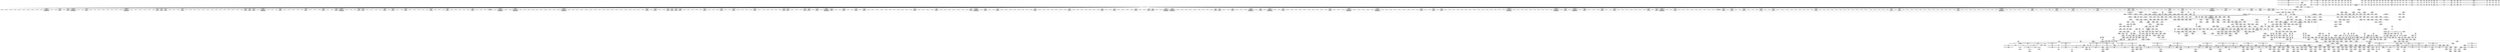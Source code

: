 digraph {
	CE0x3d5d4a0 [shape=record,shape=Mrecord,label="{CE0x3d5d4a0|i32_(i32,_i32,_i16,_i32,_%struct.common_audit_data*)*_bitcast_(i32_(i32,_i32,_i16,_i32,_%struct.common_audit_data.495*)*_avc_has_perm_to_i32_(i32,_i32,_i16,_i32,_%struct.common_audit_data*)*)|*Constant*|*SummSource*}"]
	CE0x3d27550 [shape=record,shape=Mrecord,label="{CE0x3d27550|0:_i16,_56:_i8*,_:_CRE_909,910_}"]
	CE0x3dac9e0 [shape=record,shape=Mrecord,label="{CE0x3dac9e0|may_rename:_tmp55|security/selinux/hooks.c,1841|*SummSource*}"]
	CE0x3d25d90 [shape=record,shape=Mrecord,label="{CE0x3d25d90|0:_i16,_56:_i8*,_:_CRE_889,890_}"]
	CE0x3d28be0 [shape=record,shape=Mrecord,label="{CE0x3d28be0|0:_i16,_56:_i8*,_:_CRE_928,929_}"]
	CE0x3cc8810 [shape=record,shape=Mrecord,label="{CE0x3cc8810|0:_i16,_56:_i8*,_:_CRE_792,800_|*MultipleSource*|*LoadInst*|security/selinux/hooks.c,1814|security/selinux/hooks.c,1814}"]
	CE0x3db0920 [shape=record,shape=Mrecord,label="{CE0x3db0920|may_rename:_tmp52|security/selinux/hooks.c,1841|*SummSink*}"]
	CE0x3cb1140 [shape=record,shape=Mrecord,label="{CE0x3cb1140|104:_%struct.inode*,_:_CRE_158,159_}"]
	CE0x3cb2900 [shape=record,shape=Mrecord,label="{CE0x3cb2900|104:_%struct.inode*,_:_CRE_178,179_}"]
	CE0x3d285f0 [shape=record,shape=Mrecord,label="{CE0x3d285f0|0:_i16,_56:_i8*,_:_CRE_923,924_}"]
	CE0x3cd5740 [shape=record,shape=Mrecord,label="{CE0x3cd5740|104:_%struct.inode*,_:_CRE_219,220_}"]
	CE0x3caaa70 [shape=record,shape=Mrecord,label="{CE0x3caaa70|current_sid:_land.lhs.true}"]
	CE0x3c807d0 [shape=record,shape=Mrecord,label="{CE0x3c807d0|GLOBAL:___llvm_gcov_ctr228|Global_var:__llvm_gcov_ctr228|*SummSource*}"]
	CE0x3d8bbb0 [shape=record,shape=Mrecord,label="{CE0x3d8bbb0|current_sid:_tmp23|security/selinux/hooks.c,218|*SummSource*}"]
	CE0x3c62f70 [shape=record,shape=Mrecord,label="{CE0x3c62f70|selinux_inode_rename:_tmp1}"]
	CE0x3cbb930 [shape=record,shape=Mrecord,label="{CE0x3cbb930|0:_i16,_56:_i8*,_:_CRE_305,306_}"]
	CE0x3d2af50 [shape=record,shape=Mrecord,label="{CE0x3d2af50|may_rename:_tmp5|security/selinux/hooks.c,1814|*SummSource*}"]
	CE0x3d67540 [shape=record,shape=Mrecord,label="{CE0x3d67540|i64_15|*Constant*|*SummSource*}"]
	CE0x3cd8930 [shape=record,shape=Mrecord,label="{CE0x3cd8930|104:_%struct.inode*,_:_CRE_317,318_}"]
	CE0x3cbfd00 [shape=record,shape=Mrecord,label="{CE0x3cbfd00|0:_i16,_56:_i8*,_:_CRE_504,508_|*MultipleSource*|*LoadInst*|security/selinux/hooks.c,1814|security/selinux/hooks.c,1814}"]
	CE0x3d673c0 [shape=record,shape=Mrecord,label="{CE0x3d673c0|i64_15|*Constant*}"]
	CE0x3cdea70 [shape=record,shape=Mrecord,label="{CE0x3cdea70|0:_i16,_56:_i8*,_:_CRE_112,120_|*MultipleSource*|*LoadInst*|security/selinux/hooks.c,1814|security/selinux/hooks.c,1814}"]
	CE0x3d14360 [shape=record,shape=Mrecord,label="{CE0x3d14360|current_sid:_tmp21|security/selinux/hooks.c,218|*SummSink*}"]
	CE0x3ca0170 [shape=record,shape=Mrecord,label="{CE0x3ca0170|get_current:_tmp4|./arch/x86/include/asm/current.h,14}"]
	CE0x3d13860 [shape=record,shape=Mrecord,label="{CE0x3d13860|i32_78|*Constant*|*SummSink*}"]
	CE0x3d13590 [shape=record,shape=Mrecord,label="{CE0x3d13590|i8*_getelementptr_inbounds_(_45_x_i8_,_45_x_i8_*_.str12,_i32_0,_i32_0)|*Constant*}"]
	CE0x3d8c890 [shape=record,shape=Mrecord,label="{CE0x3d8c890|0:_i32,_4:_i32,_8:_i32,_12:_i32,_:_CMRE_4,8_|*MultipleSource*|security/selinux/hooks.c,218|security/selinux/hooks.c,218|security/selinux/hooks.c,220}"]
	CE0x3dcf180 [shape=record,shape=Mrecord,label="{CE0x3dcf180|may_rename:_conv43|security/selinux/hooks.c,1845|*SummSource*}"]
	CE0x3cc6240 [shape=record,shape=Mrecord,label="{CE0x3cc6240|0:_i16,_56:_i8*,_:_CRE_864,865_}"]
	CE0x3d18f80 [shape=record,shape=Mrecord,label="{CE0x3d18f80|i32_78|*Constant*}"]
	CE0x3d26aa0 [shape=record,shape=Mrecord,label="{CE0x3d26aa0|0:_i16,_56:_i8*,_:_CRE_900,901_}"]
	CE0x3cdc6f0 [shape=record,shape=Mrecord,label="{CE0x3cdc6f0|0:_i16,_56:_i8*,_:_CRE_181,182_}"]
	CE0x3cc2480 [shape=record,shape=Mrecord,label="{CE0x3cc2480|0:_i16,_56:_i8*,_:_CRE_572,573_}"]
	CE0x3d62cc0 [shape=record,shape=Mrecord,label="{CE0x3d62cc0|i32_3|*Constant*}"]
	CE0x3d5cb70 [shape=record,shape=Mrecord,label="{CE0x3d5cb70|avc_has_perm:_tclass|Function::avc_has_perm&Arg::tclass::}"]
	CE0x3d84d80 [shape=record,shape=Mrecord,label="{CE0x3d84d80|may_rename:_tmp34|security/selinux/hooks.c,1830|*SummSource*}"]
	CE0x3cdca80 [shape=record,shape=Mrecord,label="{CE0x3cdca80|0:_i16,_56:_i8*,_:_CRE_184,185_}"]
	CE0x3d0e790 [shape=record,shape=Mrecord,label="{CE0x3d0e790|current_sid:_tmp9|security/selinux/hooks.c,218|*SummSource*}"]
	CE0x3d65b80 [shape=record,shape=Mrecord,label="{CE0x3d65b80|may_rename:_tmp10|security/selinux/hooks.c,1816|*SummSink*}"]
	CE0x3dbd260 [shape=record,shape=Mrecord,label="{CE0x3dbd260|may_rename:_conv50|security/selinux/hooks.c,1848}"]
	CE0x3cd9350 [shape=record,shape=Mrecord,label="{CE0x3cd9350|0:_i16,_56:_i8*,_:_CRE_138,139_}"]
	CE0x3d14b30 [shape=record,shape=Mrecord,label="{CE0x3d14b30|current_sid:_security|security/selinux/hooks.c,218}"]
	CE0x3d28390 [shape=record,shape=Mrecord,label="{CE0x3d28390|0:_i16,_56:_i8*,_:_CRE_921,922_}"]
	CE0x3c654d0 [shape=record,shape=Mrecord,label="{CE0x3c654d0|_ret_i32_%retval.0,_!dbg_!27814|security/selinux/hooks.c,1854|*SummSource*}"]
	CE0x3cd22f0 [shape=record,shape=Mrecord,label="{CE0x3cd22f0|may_rename:_sclass|security/selinux/hooks.c,1826|*SummSink*}"]
	CE0x3c68be0 [shape=record,shape=Mrecord,label="{CE0x3c68be0|may_rename:_entry|*SummSource*}"]
	CE0x3d13aa0 [shape=record,shape=Mrecord,label="{CE0x3d13aa0|current_sid:_sid|security/selinux/hooks.c,220|*SummSink*}"]
	CE0x3dca9f0 [shape=record,shape=Mrecord,label="{CE0x3dca9f0|i64_1|*Constant*}"]
	CE0x3cb5c80 [shape=record,shape=Mrecord,label="{CE0x3cb5c80|0:_i16,_56:_i8*,_:_CRE_203,204_}"]
	CE0x3d29690 [shape=record,shape=Mrecord,label="{CE0x3d29690|0:_i16,_56:_i8*,_:_CRE_936,944_|*MultipleSource*|*LoadInst*|security/selinux/hooks.c,1814|security/selinux/hooks.c,1814}"]
	CE0x3cb2b60 [shape=record,shape=Mrecord,label="{CE0x3cb2b60|104:_%struct.inode*,_:_CRE_180,181_}"]
	CE0x3d671f0 [shape=record,shape=Mrecord,label="{CE0x3d671f0|may_rename:_tobool26|security/selinux/hooks.c,1838|*SummSink*}"]
	CE0x3c80fd0 [shape=record,shape=Mrecord,label="{CE0x3c80fd0|current_sid:_tmp1|*SummSource*}"]
	CE0x3cdbb10 [shape=record,shape=Mrecord,label="{CE0x3cdbb10|0:_i16,_56:_i8*,_:_CRE_171,172_}"]
	CE0x3db5750 [shape=record,shape=Mrecord,label="{CE0x3db5750|i64_21|*Constant*|*SummSink*}"]
	CE0x3d40730 [shape=record,shape=Mrecord,label="{CE0x3d40730|may_rename:_conv|security/selinux/hooks.c,1815|*SummSource*}"]
	CE0x3cdf660 [shape=record,shape=Mrecord,label="{CE0x3cdf660|0:_i16,_56:_i8*,_:_CRE_4,8_|*MultipleSource*|*LoadInst*|security/selinux/hooks.c,1814|security/selinux/hooks.c,1814}"]
	CE0x3d7c2e0 [shape=record,shape=Mrecord,label="{CE0x3d7c2e0|may_rename:_tmp19|security/selinux/hooks.c,1826|*SummSink*}"]
	CE0x3dc72a0 [shape=record,shape=Mrecord,label="{CE0x3dc72a0|may_rename:_i_mode42|security/selinux/hooks.c,1845}"]
	CE0x3d80cb0 [shape=record,shape=Mrecord,label="{CE0x3d80cb0|may_rename:_tmp81|security/selinux/hooks.c,1854|*SummSource*}"]
	CE0x3cbac20 [shape=record,shape=Mrecord,label="{CE0x3cbac20|0:_i16,_56:_i8*,_:_CRE_294,295_}"]
	CE0x3dcfb50 [shape=record,shape=Mrecord,label="{CE0x3dcfb50|may_rename:_cmp45|security/selinux/hooks.c,1845|*SummSource*}"]
	CE0x3cb51d0 [shape=record,shape=Mrecord,label="{CE0x3cb51d0|0:_i16,_56:_i8*,_:_CRE_194,195_}"]
	CE0x3cb6b90 [shape=record,shape=Mrecord,label="{CE0x3cb6b90|0:_i16,_56:_i8*,_:_CRE_241,242_}"]
	CE0x3dc0360 [shape=record,shape=Mrecord,label="{CE0x3dc0360|may_rename:_tmp66|*LoadInst*|security/selinux/hooks.c,1845}"]
	CE0x3cda6e0 [shape=record,shape=Mrecord,label="{CE0x3cda6e0|0:_i16,_56:_i8*,_:_CRE_154,155_}"]
	CE0x3d62020 [shape=record,shape=Mrecord,label="{CE0x3d62020|may_rename:_u|security/selinux/hooks.c,1820}"]
	CE0x3db6da0 [shape=record,shape=Mrecord,label="{CE0x3db6da0|i64*_getelementptr_inbounds_(_29_x_i64_,_29_x_i64_*___llvm_gcov_ctr228,_i64_0,_i64_27)|*Constant*|*SummSource*}"]
	CE0x3c87280 [shape=record,shape=Mrecord,label="{CE0x3c87280|may_rename:_d_inode39|security/selinux/hooks.c,1844}"]
	CE0x3cca510 [shape=record,shape=Mrecord,label="{CE0x3cca510|may_rename:_tobool33|security/selinux/hooks.c,1841|*SummSink*}"]
	CE0x3cc1d60 [shape=record,shape=Mrecord,label="{CE0x3cc1d60|0:_i16,_56:_i8*,_:_CRE_566,567_}"]
	CE0x3cc3fd0 [shape=record,shape=Mrecord,label="{CE0x3cc3fd0|0:_i16,_56:_i8*,_:_CRE_595,596_}"]
	CE0x3ca4340 [shape=record,shape=Mrecord,label="{CE0x3ca4340|104:_%struct.inode*,_:_CRE_72,80_|*MultipleSource*|Function::selinux_inode_rename&Arg::old_dentry::|security/selinux/hooks.c,1814|Function::selinux_inode_rename&Arg::new_dentry::|Function::may_rename&Arg::old_dentry::|Function::may_rename&Arg::new_dentry::}"]
	CE0x3d8aee0 [shape=record,shape=Mrecord,label="{CE0x3d8aee0|may_rename:_call18|security/selinux/hooks.c,1830|*SummSource*}"]
	CE0x3c9d530 [shape=record,shape=Mrecord,label="{CE0x3c9d530|may_rename:_if.then15|*SummSource*}"]
	CE0x3d804d0 [shape=record,shape=Mrecord,label="{CE0x3d804d0|i64*_getelementptr_inbounds_(_29_x_i64_,_29_x_i64_*___llvm_gcov_ctr228,_i64_0,_i64_28)|*Constant*|*SummSink*}"]
	CE0x3c647b0 [shape=record,shape=Mrecord,label="{CE0x3c647b0|may_rename:_tmp1}"]
	CE0x3d7c200 [shape=record,shape=Mrecord,label="{CE0x3d7c200|may_rename:_tmp19|security/selinux/hooks.c,1826|*SummSource*}"]
	CE0x3c53eb0 [shape=record,shape=Mrecord,label="{CE0x3c53eb0|selinux_inode_rename:_entry}"]
	CE0x3d879f0 [shape=record,shape=Mrecord,label="{CE0x3d879f0|may_rename:_tmp39|security/selinux/hooks.c,1832|*SummSink*}"]
	CE0x3cd0270 [shape=record,shape=Mrecord,label="{CE0x3cd0270|get_current:_tmp4|./arch/x86/include/asm/current.h,14|*SummSource*}"]
	CE0x3d7de50 [shape=record,shape=Mrecord,label="{CE0x3d7de50|i64_4|*Constant*|*SummSink*}"]
	CE0x3dcee60 [shape=record,shape=Mrecord,label="{CE0x3dcee60|may_rename:_tmp69|security/selinux/hooks.c,1847|*SummSink*}"]
	CE0x3caf6d0 [shape=record,shape=Mrecord,label="{CE0x3caf6d0|104:_%struct.inode*,_:_CRE_95,96_}"]
	CE0x3d2a480 [shape=record,shape=Mrecord,label="{CE0x3d2a480|0:_i16,_56:_i8*,_:_CRE_981,982_}"]
	CE0x3d7d050 [shape=record,shape=Mrecord,label="{CE0x3d7d050|i32_4|*Constant*}"]
	CE0x3dc9980 [shape=record,shape=Mrecord,label="{CE0x3dc9980|get_current:_tmp1|*SummSink*}"]
	CE0x3dae5c0 [shape=record,shape=Mrecord,label="{CE0x3dae5c0|may_rename:_d_inode36|security/selinux/hooks.c,1843|*SummSink*}"]
	CE0x3c8a4d0 [shape=record,shape=Mrecord,label="{CE0x3c8a4d0|current_sid:_tmp1}"]
	CE0x3d0dee0 [shape=record,shape=Mrecord,label="{CE0x3d0dee0|i64*_getelementptr_inbounds_(_11_x_i64_,_11_x_i64_*___llvm_gcov_ctr125,_i64_0,_i64_6)|*Constant*}"]
	CE0x3cc7ac0 [shape=record,shape=Mrecord,label="{CE0x3cc7ac0|0:_i16,_56:_i8*,_:_CRE_728,736_|*MultipleSource*|*LoadInst*|security/selinux/hooks.c,1814|security/selinux/hooks.c,1814}"]
	CE0x3c9ddc0 [shape=record,shape=Mrecord,label="{CE0x3c9ddc0|may_rename:_if.then38|*SummSource*}"]
	CE0x3dbe6d0 [shape=record,shape=Mrecord,label="{CE0x3dbe6d0|may_rename:_tmp73|security/selinux/hooks.c,1849|*SummSource*}"]
	CE0x3cc25b0 [shape=record,shape=Mrecord,label="{CE0x3cc25b0|0:_i16,_56:_i8*,_:_CRE_573,574_}"]
	CE0x3cb3d30 [shape=record,shape=Mrecord,label="{CE0x3cb3d30|104:_%struct.inode*,_:_CRE_195,196_}"]
	CE0x3ca28e0 [shape=record,shape=Mrecord,label="{CE0x3ca28e0|current_sid:_call|security/selinux/hooks.c,218|*SummSink*}"]
	CE0x3cbcc80 [shape=record,shape=Mrecord,label="{CE0x3cbcc80|0:_i16,_56:_i8*,_:_CRE_360,376_|*MultipleSource*|*LoadInst*|security/selinux/hooks.c,1814|security/selinux/hooks.c,1814}"]
	CE0x3dc8190 [shape=record,shape=Mrecord,label="{CE0x3dc8190|may_rename:_tmp68|security/selinux/hooks.c,1846}"]
	CE0x3ca2670 [shape=record,shape=Mrecord,label="{CE0x3ca2670|may_rename:_if.end22|*SummSource*}"]
	CE0x3dcb650 [shape=record,shape=Mrecord,label="{CE0x3dcb650|current_sid:_tmp11|security/selinux/hooks.c,218}"]
	CE0x3cc3780 [shape=record,shape=Mrecord,label="{CE0x3cc3780|0:_i16,_56:_i8*,_:_CRE_588,589_}"]
	CE0x3c9b890 [shape=record,shape=Mrecord,label="{CE0x3c9b890|may_rename:_if.end30}"]
	CE0x3d26bd0 [shape=record,shape=Mrecord,label="{CE0x3d26bd0|0:_i16,_56:_i8*,_:_CRE_901,902_}"]
	CE0x3cdedd0 [shape=record,shape=Mrecord,label="{CE0x3cdedd0|0:_i16,_56:_i8*,_:_CRE_128,136_|*MultipleSource*|*LoadInst*|security/selinux/hooks.c,1814|security/selinux/hooks.c,1814}"]
	CE0x3ca3dd0 [shape=record,shape=Mrecord,label="{CE0x3ca3dd0|may_rename:_i_security1|security/selinux/hooks.c,1814|*SummSink*}"]
	CE0x3cb3e60 [shape=record,shape=Mrecord,label="{CE0x3cb3e60|104:_%struct.inode*,_:_CRE_196,197_}"]
	CE0x3cdddc0 [shape=record,shape=Mrecord,label="{CE0x3cdddc0|0:_i16,_56:_i8*,_:_CRE_64,72_|*MultipleSource*|*LoadInst*|security/selinux/hooks.c,1814|security/selinux/hooks.c,1814}"]
	CE0x3d81640 [shape=record,shape=Mrecord,label="{CE0x3d81640|may_rename:_tmp29|security/selinux/hooks.c,1829|*SummSource*}"]
	CE0x3d8c6a0 [shape=record,shape=Mrecord,label="{CE0x3d8c6a0|i64*_getelementptr_inbounds_(_2_x_i64_,_2_x_i64_*___llvm_gcov_ctr98,_i64_0,_i64_0)|*Constant*|*SummSource*}"]
	CE0x3cb3c00 [shape=record,shape=Mrecord,label="{CE0x3cb3c00|104:_%struct.inode*,_:_CRE_194,195_}"]
	CE0x3dc6950 [shape=record,shape=Mrecord,label="{CE0x3dc6950|may_rename:_tmp71|security/selinux/hooks.c,1849|*SummSource*}"]
	CE0x3dc8ac0 [shape=record,shape=Mrecord,label="{CE0x3dc8ac0|current_sid:_land.lhs.true2|*SummSource*}"]
	CE0x3dad580 [shape=record,shape=Mrecord,label="{CE0x3dad580|i64*_getelementptr_inbounds_(_29_x_i64_,_29_x_i64_*___llvm_gcov_ctr228,_i64_0,_i64_20)|*Constant*|*SummSource*}"]
	CE0x3db77e0 [shape=record,shape=Mrecord,label="{CE0x3db77e0|may_rename:_tobool37|security/selinux/hooks.c,1843}"]
	"CONST[source:0(mediator),value:0(static)][purpose:{operation}]"
	CE0x3cb65f0 [shape=record,shape=Mrecord,label="{CE0x3cb65f0|0:_i16,_56:_i8*,_:_CRE_216,224_|*MultipleSource*|*LoadInst*|security/selinux/hooks.c,1814|security/selinux/hooks.c,1814}"]
	CE0x3dbeb20 [shape=record,shape=Mrecord,label="{CE0x3dbeb20|may_rename:_tmp74|security/selinux/hooks.c,1850}"]
	CE0x3d57bb0 [shape=record,shape=Mrecord,label="{CE0x3d57bb0|may_rename:_tmp11|security/selinux/hooks.c,1821}"]
	CE0x3c87dd0 [shape=record,shape=Mrecord,label="{CE0x3c87dd0|may_rename:_tmp63|*LoadInst*|security/selinux/hooks.c,1844}"]
	CE0x3c86e70 [shape=record,shape=Mrecord,label="{CE0x3c86e70|current_sid:_tobool|security/selinux/hooks.c,218|*SummSink*}"]
	CE0x3c9d790 [shape=record,shape=Mrecord,label="{CE0x3c9d790|current_sid:_tmp3|*SummSource*}"]
	CE0x3c826d0 [shape=record,shape=Mrecord,label="{CE0x3c826d0|current_sid:_tmp7|security/selinux/hooks.c,218|*SummSource*}"]
	CE0x3d88e60 [shape=record,shape=Mrecord,label="{CE0x3d88e60|may_rename:_tmp35|security/selinux/hooks.c,1831|*SummSource*}"]
	CE0x3dbfcf0 [shape=record,shape=Mrecord,label="{CE0x3dbfcf0|may_rename:_d_inode41|security/selinux/hooks.c,1845|*SummSink*}"]
	CE0x3d62370 [shape=record,shape=Mrecord,label="{CE0x3d62370|may_rename:_dentry|security/selinux/hooks.c,1820}"]
	CE0x3d86ec0 [shape=record,shape=Mrecord,label="{CE0x3d86ec0|may_rename:_tmp42|security/selinux/hooks.c,1834|*SummSink*}"]
	CE0x3c87f00 [shape=record,shape=Mrecord,label="{CE0x3c87f00|may_rename:_tmp63|*LoadInst*|security/selinux/hooks.c,1844|*SummSource*}"]
	CE0x3d15d30 [shape=record,shape=Mrecord,label="{CE0x3d15d30|current_sid:_tmp17|security/selinux/hooks.c,218}"]
	CE0x3dc6ac0 [shape=record,shape=Mrecord,label="{CE0x3dc6ac0|may_rename:_tmp71|security/selinux/hooks.c,1849|*SummSink*}"]
	CE0x3d151b0 [shape=record,shape=Mrecord,label="{CE0x3d151b0|current_sid:_tmp22|security/selinux/hooks.c,218}"]
	CE0x3c5cd60 [shape=record,shape=Mrecord,label="{CE0x3c5cd60|0:_i16,_56:_i8*,_:_CRE_848,856_|*MultipleSource*|*LoadInst*|security/selinux/hooks.c,1814|security/selinux/hooks.c,1814}"]
	CE0x3cb1990 [shape=record,shape=Mrecord,label="{CE0x3cb1990|104:_%struct.inode*,_:_CRE_165,166_}"]
	CE0x3d2df70 [shape=record,shape=Mrecord,label="{CE0x3d2df70|i64_8|*Constant*|*SummSink*}"]
	CE0x3c64740 [shape=record,shape=Mrecord,label="{CE0x3c64740|i64_1|*Constant*}"]
	CE0x3c82130 [shape=record,shape=Mrecord,label="{CE0x3c82130|i64*_getelementptr_inbounds_(_29_x_i64_,_29_x_i64_*___llvm_gcov_ctr228,_i64_0,_i64_0)|*Constant*|*SummSink*}"]
	CE0x3cdb520 [shape=record,shape=Mrecord,label="{CE0x3cdb520|0:_i16,_56:_i8*,_:_CRE_166,167_}"]
	CE0x3c9ec00 [shape=record,shape=Mrecord,label="{CE0x3c9ec00|may_rename:_return|*SummSource*}"]
	CE0x3cb7580 [shape=record,shape=Mrecord,label="{CE0x3cb7580|0:_i16,_56:_i8*,_:_CRE_248,249_}"]
	CE0x3ca4aa0 [shape=record,shape=Mrecord,label="{CE0x3ca4aa0|104:_%struct.inode*,_:_CRE_89,90_}"]
	CE0x3cd9b00 [shape=record,shape=Mrecord,label="{CE0x3cd9b00|0:_i16,_56:_i8*,_:_CRE_144,145_}"]
	CE0x3dc0e30 [shape=record,shape=Mrecord,label="{CE0x3dc0e30|i64_23|*Constant*|*SummSource*}"]
	CE0x3cd53b0 [shape=record,shape=Mrecord,label="{CE0x3cd53b0|104:_%struct.inode*,_:_CRE_216,217_}"]
	CE0x3d26e30 [shape=record,shape=Mrecord,label="{CE0x3d26e30|0:_i16,_56:_i8*,_:_CRE_903,904_}"]
	CE0x3d76210 [shape=record,shape=Mrecord,label="{CE0x3d76210|may_rename:_tmp24|security/selinux/hooks.c,1828|*SummSource*}"]
	CE0x3d5af20 [shape=record,shape=Mrecord,label="{CE0x3d5af20|may_rename:_tmp16|security/selinux/hooks.c,1824|*SummSink*}"]
	CE0x3d27b40 [shape=record,shape=Mrecord,label="{CE0x3d27b40|0:_i16,_56:_i8*,_:_CRE_914,915_}"]
	CE0x3db6af0 [shape=record,shape=Mrecord,label="{CE0x3db6af0|i64*_getelementptr_inbounds_(_29_x_i64_,_29_x_i64_*___llvm_gcov_ctr228,_i64_0,_i64_27)|*Constant*}"]
	CE0x3dd0160 [shape=record,shape=Mrecord,label="{CE0x3dd0160|may_rename:_conv46|security/selinux/hooks.c,1845|*SummSink*}"]
	CE0x3d7c730 [shape=record,shape=Mrecord,label="{CE0x3d7c730|may_rename:_tmp22|security/selinux/hooks.c,1827}"]
	CE0x3c9fce0 [shape=record,shape=Mrecord,label="{CE0x3c9fce0|may_rename:_if.end21}"]
	CE0x3c9e360 [shape=record,shape=Mrecord,label="{CE0x3c9e360|_ret_i32_%tmp24,_!dbg_!27742|security/selinux/hooks.c,220|*SummSink*}"]
	CE0x3d61d10 [shape=record,shape=Mrecord,label="{CE0x3d61d10|i8_10|*Constant*|*SummSource*}"]
	CE0x3d7aff0 [shape=record,shape=Mrecord,label="{CE0x3d7aff0|i32_9437184|*Constant*|*SummSink*}"]
	CE0x3cb06f0 [shape=record,shape=Mrecord,label="{CE0x3cb06f0|104:_%struct.inode*,_:_CRE_149,150_}"]
	CE0x3dce5c0 [shape=record,shape=Mrecord,label="{CE0x3dce5c0|i64*_getelementptr_inbounds_(_29_x_i64_,_29_x_i64_*___llvm_gcov_ctr228,_i64_0,_i64_26)|*Constant*}"]
	CE0x3cc58c0 [shape=record,shape=Mrecord,label="{CE0x3cc58c0|0:_i16,_56:_i8*,_:_CRE_616,617_}"]
	CE0x3ccd450 [shape=record,shape=Mrecord,label="{CE0x3ccd450|may_rename:_if.then10}"]
	CE0x3cd5280 [shape=record,shape=Mrecord,label="{CE0x3cd5280|104:_%struct.inode*,_:_CRE_215,216_}"]
	CE0x3cd98a0 [shape=record,shape=Mrecord,label="{CE0x3cd98a0|0:_i16,_56:_i8*,_:_CRE_142,143_}"]
	CE0x3d7ca20 [shape=record,shape=Mrecord,label="{CE0x3d7ca20|may_rename:_tmp22|security/selinux/hooks.c,1827|*SummSink*}"]
	CE0x3d82c80 [shape=record,shape=Mrecord,label="{CE0x3d82c80|may_rename:_tmp30|security/selinux/hooks.c,1829|*SummSource*}"]
	CE0x3d83120 [shape=record,shape=Mrecord,label="{CE0x3d83120|may_rename:_tmp31|security/selinux/hooks.c,1829}"]
	CE0x3d5c8a0 [shape=record,shape=Mrecord,label="{CE0x3d5c8a0|i16_7|*Constant*|*SummSource*}"]
	CE0x3d0bfa0 [shape=record,shape=Mrecord,label="{CE0x3d0bfa0|current_sid:_tmp8|security/selinux/hooks.c,218|*SummSink*}"]
	CE0x3c8c720 [shape=record,shape=Mrecord,label="{CE0x3c8c720|may_rename:_land.lhs.true|*SummSource*}"]
	CE0x3d3e730 [shape=record,shape=Mrecord,label="{CE0x3d3e730|may_rename:_tmp6|security/selinux/hooks.c,1814|*SummSink*}"]
	CE0x3cce880 [shape=record,shape=Mrecord,label="{CE0x3cce880|i64_0|*Constant*}"]
	CE0x3dac000 [shape=record,shape=Mrecord,label="{CE0x3dac000|may_rename:_tmp51|security/selinux/hooks.c,1840|*SummSource*}"]
	CE0x3cb33b0 [shape=record,shape=Mrecord,label="{CE0x3cb33b0|104:_%struct.inode*,_:_CRE_187,188_}"]
	CE0x3c7ba40 [shape=record,shape=Mrecord,label="{CE0x3c7ba40|i64*_getelementptr_inbounds_(_2_x_i64_,_2_x_i64_*___llvm_gcov_ctr227,_i64_0,_i64_0)|*Constant*|*SummSink*}"]
	CE0x3dad150 [shape=record,shape=Mrecord,label="{CE0x3dad150|i64*_getelementptr_inbounds_(_29_x_i64_,_29_x_i64_*___llvm_gcov_ctr228,_i64_0,_i64_20)|*Constant*}"]
	CE0x3d13cc0 [shape=record,shape=Mrecord,label="{CE0x3d13cc0|current_sid:_cred|security/selinux/hooks.c,218|*SummSink*}"]
	CE0x3cd94c0 [shape=record,shape=Mrecord,label="{CE0x3cd94c0|0:_i16,_56:_i8*,_:_CRE_140,141_}"]
	CE0x3d16160 [shape=record,shape=Mrecord,label="{CE0x3d16160|current_sid:_tmp17|security/selinux/hooks.c,218|*SummSink*}"]
	CE0x3caf800 [shape=record,shape=Mrecord,label="{CE0x3caf800|104:_%struct.inode*,_:_CRE_96,104_|*MultipleSource*|Function::selinux_inode_rename&Arg::old_dentry::|security/selinux/hooks.c,1814|Function::selinux_inode_rename&Arg::new_dentry::|Function::may_rename&Arg::old_dentry::|Function::may_rename&Arg::new_dentry::}"]
	CE0x3cb96c0 [shape=record,shape=Mrecord,label="{CE0x3cb96c0|0:_i16,_56:_i8*,_:_CRE_276,277_}"]
	CE0x3d15030 [shape=record,shape=Mrecord,label="{CE0x3d15030|COLLAPSED:_CMRE:_elem_0::|security/selinux/hooks.c,218}"]
	CE0x3c7f890 [shape=record,shape=Mrecord,label="{CE0x3c7f890|may_rename:_if.then53|*SummSource*}"]
	CE0x3cc0e90 [shape=record,shape=Mrecord,label="{CE0x3cc0e90|0:_i16,_56:_i8*,_:_CRE_554,555_}"]
	CE0x3ccc9d0 [shape=record,shape=Mrecord,label="{CE0x3ccc9d0|0:_i16,_56:_i8*,_:_CRE_800,804_|*MultipleSource*|*LoadInst*|security/selinux/hooks.c,1814|security/selinux/hooks.c,1814}"]
	CE0x3d5def0 [shape=record,shape=Mrecord,label="{CE0x3d5def0|avc_has_perm:_auditdata|Function::avc_has_perm&Arg::auditdata::}"]
	CE0x3d632f0 [shape=record,shape=Mrecord,label="{CE0x3d632f0|i32_3|*Constant*|*SummSink*}"]
	CE0x3d2f2a0 [shape=record,shape=Mrecord,label="{CE0x3d2f2a0|may_rename:_tmp20|security/selinux/hooks.c,1827|*SummSink*}"]
	CE0x3cd8df0 [shape=record,shape=Mrecord,label="{CE0x3cd8df0|may_rename:_tmp4|*LoadInst*|security/selinux/hooks.c,1814|*SummSource*}"]
	CE0x3d57db0 [shape=record,shape=Mrecord,label="{CE0x3d57db0|may_rename:_tmp11|security/selinux/hooks.c,1821|*SummSource*}"]
	CE0x3d16e00 [shape=record,shape=Mrecord,label="{CE0x3d16e00|i64*_getelementptr_inbounds_(_11_x_i64_,_11_x_i64_*___llvm_gcov_ctr125,_i64_0,_i64_10)|*Constant*}"]
	CE0x3cbb0e0 [shape=record,shape=Mrecord,label="{CE0x3cbb0e0|0:_i16,_56:_i8*,_:_CRE_298,299_}"]
	CE0x3dabe00 [shape=record,shape=Mrecord,label="{CE0x3dabe00|may_rename:_tmp51|security/selinux/hooks.c,1840}"]
	CE0x3d856d0 [shape=record,shape=Mrecord,label="{CE0x3d856d0|may_rename:_tmp36|security/selinux/hooks.c,1832|*SummSource*}"]
	CE0x3c9fe60 [shape=record,shape=Mrecord,label="{CE0x3c9fe60|may_rename:_if.end21|*SummSink*}"]
	CE0x3d297c0 [shape=record,shape=Mrecord,label="{CE0x3d297c0|0:_i16,_56:_i8*,_:_CRE_944,952_|*MultipleSource*|*LoadInst*|security/selinux/hooks.c,1814|security/selinux/hooks.c,1814}"]
	CE0x3d12f40 [shape=record,shape=Mrecord,label="{CE0x3d12f40|i32_218|*Constant*|*SummSink*}"]
	CE0x3d5cbe0 [shape=record,shape=Mrecord,label="{CE0x3d5cbe0|avc_has_perm:_tclass|Function::avc_has_perm&Arg::tclass::|*SummSource*}"]
	CE0x3ccd8a0 [shape=record,shape=Mrecord,label="{CE0x3ccd8a0|i64*_getelementptr_inbounds_(_11_x_i64_,_11_x_i64_*___llvm_gcov_ctr125,_i64_0,_i64_0)|*Constant*}"]
	CE0x3ca3fa0 [shape=record,shape=Mrecord,label="{CE0x3ca3fa0|104:_%struct.inode*,_:_CRE_56,64_|*MultipleSource*|Function::selinux_inode_rename&Arg::old_dentry::|security/selinux/hooks.c,1814|Function::selinux_inode_rename&Arg::new_dentry::|Function::may_rename&Arg::old_dentry::|Function::may_rename&Arg::new_dentry::}"]
	CE0x3c9a890 [shape=record,shape=Mrecord,label="{CE0x3c9a890|may_rename:_if.end55|*SummSink*}"]
	CE0x3d403a0 [shape=record,shape=Mrecord,label="{CE0x3d403a0|may_rename:_conv3|security/selinux/hooks.c,1815|*SummSink*}"]
	CE0x3cc46f0 [shape=record,shape=Mrecord,label="{CE0x3cc46f0|0:_i16,_56:_i8*,_:_CRE_601,602_}"]
	CE0x3ccd3b0 [shape=record,shape=Mrecord,label="{CE0x3ccd3b0|may_rename:_if.then|*SummSink*}"]
	CE0x3d5efb0 [shape=record,shape=Mrecord,label="{CE0x3d5efb0|i64_2|*Constant*}"]
	CE0x3d842b0 [shape=record,shape=Mrecord,label="{CE0x3d842b0|may_rename:_sid16|security/selinux/hooks.c,1830}"]
	CE0x3d8bd80 [shape=record,shape=Mrecord,label="{CE0x3d8bd80|current_sid:_tmp23|security/selinux/hooks.c,218|*SummSink*}"]
	CE0x3d17100 [shape=record,shape=Mrecord,label="{CE0x3d17100|i64*_getelementptr_inbounds_(_11_x_i64_,_11_x_i64_*___llvm_gcov_ctr125,_i64_0,_i64_10)|*Constant*|*SummSink*}"]
	CE0x3caa960 [shape=record,shape=Mrecord,label="{CE0x3caa960|current_sid:_do.body|*SummSink*}"]
	CE0x3cc13e0 [shape=record,shape=Mrecord,label="{CE0x3cc13e0|0:_i16,_56:_i8*,_:_CRE_558,559_}"]
	CE0x3d2b340 [shape=record,shape=Mrecord,label="{CE0x3d2b340|may_rename:_tmp6|security/selinux/hooks.c,1814}"]
	CE0x3d7e5d0 [shape=record,shape=Mrecord,label="{CE0x3d7e5d0|i32_4096|*Constant*}"]
	CE0x3cb63a0 [shape=record,shape=Mrecord,label="{CE0x3cb63a0|0:_i16,_56:_i8*,_:_CRE_208,210_|*MultipleSource*|*LoadInst*|security/selinux/hooks.c,1814|security/selinux/hooks.c,1814}"]
	CE0x3c8c3c0 [shape=record,shape=Mrecord,label="{CE0x3c8c3c0|may_rename:_if.end11}"]
	CE0x3cc4f40 [shape=record,shape=Mrecord,label="{CE0x3cc4f40|0:_i16,_56:_i8*,_:_CRE_608,609_}"]
	CE0x3d277b0 [shape=record,shape=Mrecord,label="{CE0x3d277b0|0:_i16,_56:_i8*,_:_CRE_911,912_}"]
	CE0x3d0c9f0 [shape=record,shape=Mrecord,label="{CE0x3d0c9f0|current_sid:_tmp14|security/selinux/hooks.c,218|*SummSink*}"]
	CE0x3c58440 [shape=record,shape=Mrecord,label="{CE0x3c58440|may_rename:_bb}"]
	CE0x3cc1640 [shape=record,shape=Mrecord,label="{CE0x3cc1640|0:_i16,_56:_i8*,_:_CRE_560,561_}"]
	CE0x3cd8b90 [shape=record,shape=Mrecord,label="{CE0x3cd8b90|104:_%struct.inode*,_:_CRE_319,320_}"]
	CE0x3d5e560 [shape=record,shape=Mrecord,label="{CE0x3d5e560|_ret_i32_%retval.0,_!dbg_!27728|security/selinux/avc.c,775|*SummSink*}"]
	CE0x3cba760 [shape=record,shape=Mrecord,label="{CE0x3cba760|0:_i16,_56:_i8*,_:_CRE_290,291_}"]
	CE0x3cc91c0 [shape=record,shape=Mrecord,label="{CE0x3cc91c0|may_rename:_or|security/selinux/hooks.c,1839|*SummSink*}"]
	CE0x3d86720 [shape=record,shape=Mrecord,label="{CE0x3d86720|may_rename:_tmp42|security/selinux/hooks.c,1834}"]
	CE0x3dac540 [shape=record,shape=Mrecord,label="{CE0x3dac540|may_rename:_tmp54|security/selinux/hooks.c,1841|*SummSource*}"]
	CE0x3cb8880 [shape=record,shape=Mrecord,label="{CE0x3cb8880|0:_i16,_56:_i8*,_:_CRE_264,265_}"]
	CE0x3d3fbc0 [shape=record,shape=Mrecord,label="{CE0x3d3fbc0|i32_16384|*Constant*|*SummSink*}"]
	CE0x3cd8270 [shape=record,shape=Mrecord,label="{CE0x3cd8270|104:_%struct.inode*,_:_CRE_311,312_}"]
	CE0x3c9aaa0 [shape=record,shape=Mrecord,label="{CE0x3c9aaa0|may_rename:_if.then27|*SummSource*}"]
	CE0x3cd5c00 [shape=record,shape=Mrecord,label="{CE0x3cd5c00|104:_%struct.inode*,_:_CRE_223,224_}"]
	CE0x3d11380 [shape=record,shape=Mrecord,label="{CE0x3d11380|GLOBAL:_lockdep_rcu_suspicious|*Constant*}"]
	CE0x3dc79a0 [shape=record,shape=Mrecord,label="{CE0x3dc79a0|may_rename:_tmp67|security/selinux/hooks.c,1845|*SummSource*}"]
	CE0x3db3430 [shape=record,shape=Mrecord,label="{CE0x3db3430|may_rename:_cond|security/selinux/hooks.c,1848|*SummSource*}"]
	CE0x3d8de40 [shape=record,shape=Mrecord,label="{CE0x3d8de40|get_current:_bb|*SummSource*}"]
	CE0x3d78170 [shape=record,shape=Mrecord,label="{CE0x3d78170|may_rename:_u23|security/selinux/hooks.c,1836|*SummSink*}"]
	CE0x3cd5e60 [shape=record,shape=Mrecord,label="{CE0x3cd5e60|104:_%struct.inode*,_:_CRE_232,240_|*MultipleSource*|Function::selinux_inode_rename&Arg::old_dentry::|security/selinux/hooks.c,1814|Function::selinux_inode_rename&Arg::new_dentry::|Function::may_rename&Arg::old_dentry::|Function::may_rename&Arg::new_dentry::}"]
	CE0x3cdc100 [shape=record,shape=Mrecord,label="{CE0x3cdc100|0:_i16,_56:_i8*,_:_CRE_176,177_}"]
	CE0x3dc02f0 [shape=record,shape=Mrecord,label="{CE0x3dc02f0|may_rename:_sid47|security/selinux/hooks.c,1846|*SummSink*}"]
	CE0x3cc9ca0 [shape=record,shape=Mrecord,label="{CE0x3cc9ca0|may_rename:_sid31|security/selinux/hooks.c,1840|*SummSource*}"]
	CE0x3d5da40 [shape=record,shape=Mrecord,label="{CE0x3d5da40|_ret_i32_%retval.0,_!dbg_!27728|security/selinux/avc.c,775}"]
	CE0x3cd3bd0 [shape=record,shape=Mrecord,label="{CE0x3cd3bd0|28:_i32,_32:_i16,_:_CRE_32,34_|*MultipleSource*|security/selinux/hooks.c,1814|security/selinux/hooks.c,1814|security/selinux/hooks.c,1825}"]
	CE0x3db6800 [shape=record,shape=Mrecord,label="{CE0x3db6800|may_rename:_tmp78|security/selinux/hooks.c,1853}"]
	CE0x3dac3c0 [shape=record,shape=Mrecord,label="{CE0x3dac3c0|may_rename:_tmp54|security/selinux/hooks.c,1841}"]
	CE0x3d160f0 [shape=record,shape=Mrecord,label="{CE0x3d160f0|current_sid:_tmp17|security/selinux/hooks.c,218|*SummSource*}"]
	CE0x3d5d320 [shape=record,shape=Mrecord,label="{CE0x3d5d320|i32_(i32,_i32,_i16,_i32,_%struct.common_audit_data*)*_bitcast_(i32_(i32,_i32,_i16,_i32,_%struct.common_audit_data.495*)*_avc_has_perm_to_i32_(i32,_i32,_i16,_i32,_%struct.common_audit_data*)*)|*Constant*}"]
	CE0x3dc6f20 [shape=record,shape=Mrecord,label="{CE0x3dc6f20|may_rename:_tobool52|security/selinux/hooks.c,1849|*SummSink*}"]
	CE0x3cd9170 [shape=record,shape=Mrecord,label="{CE0x3cd9170|0:_i16,_56:_i8*,_:_CRE_137,138_}"]
	CE0x3c9bf90 [shape=record,shape=Mrecord,label="{CE0x3c9bf90|current_sid:_entry|*SummSource*}"]
	CE0x3d85b60 [shape=record,shape=Mrecord,label="{CE0x3d85b60|may_rename:_tmp40|security/selinux/hooks.c,1833|*SummSink*}"]
	CE0x3cb1010 [shape=record,shape=Mrecord,label="{CE0x3cb1010|104:_%struct.inode*,_:_CRE_157,158_}"]
	CE0x3cb00a0 [shape=record,shape=Mrecord,label="{CE0x3cb00a0|104:_%struct.inode*,_:_CRE_145,146_}"]
	CE0x3cba890 [shape=record,shape=Mrecord,label="{CE0x3cba890|0:_i16,_56:_i8*,_:_CRE_291,292_}"]
	CE0x3d265e0 [shape=record,shape=Mrecord,label="{CE0x3d265e0|0:_i16,_56:_i8*,_:_CRE_896,897_}"]
	CE0x3d2b7a0 [shape=record,shape=Mrecord,label="{CE0x3d2b7a0|may_rename:_tobool12|security/selinux/hooks.c,1829|*SummSource*}"]
	CE0x3d89370 [shape=record,shape=Mrecord,label="{CE0x3d89370|may_rename:_tmp37|security/selinux/hooks.c,1832|*SummSink*}"]
	CE0x3db7250 [shape=record,shape=Mrecord,label="{CE0x3db7250|may_rename:_tmp79|security/selinux/hooks.c,1853}"]
	CE0x3d5c0f0 [shape=record,shape=Mrecord,label="{CE0x3d5c0f0|avc_has_perm:_ssid|Function::avc_has_perm&Arg::ssid::|*SummSink*}"]
	CE0x3cd0d40 [shape=record,shape=Mrecord,label="{CE0x3cd0d40|may_rename:_tmp62|security/selinux/hooks.c,1843|*SummSource*}"]
	CE0x3d14c90 [shape=record,shape=Mrecord,label="{CE0x3d14c90|current_sid:_security|security/selinux/hooks.c,218|*SummSink*}"]
	CE0x3c9c980 [shape=record,shape=Mrecord,label="{CE0x3c9c980|may_rename:_bb|*SummSink*}"]
	CE0x3d7d260 [shape=record,shape=Mrecord,label="{CE0x3d7d260|i32_4|*Constant*|*SummSink*}"]
	CE0x3c77d20 [shape=record,shape=Mrecord,label="{CE0x3c77d20|may_rename:_tmp}"]
	CE0x3d106e0 [shape=record,shape=Mrecord,label="{CE0x3d106e0|i8_1|*Constant*|*SummSource*}"]
	CE0x3cc8f70 [shape=record,shape=Mrecord,label="{CE0x3cc8f70|may_rename:_or|security/selinux/hooks.c,1839|*SummSource*}"]
	CE0x3d7d460 [shape=record,shape=Mrecord,label="{CE0x3d7d460|may_rename:_sclass|security/selinux/hooks.c,1826}"]
	CE0x3d5bad0 [shape=record,shape=Mrecord,label="{CE0x3d5bad0|avc_has_perm:_entry|*SummSink*}"]
	CE0x3cbd070 [shape=record,shape=Mrecord,label="{CE0x3cbd070|0:_i16,_56:_i8*,_:_CRE_384,388_|*MultipleSource*|*LoadInst*|security/selinux/hooks.c,1814|security/selinux/hooks.c,1814}"]
	CE0x3cc7580 [shape=record,shape=Mrecord,label="{CE0x3cc7580|0:_i16,_56:_i8*,_:_CRE_696,704_|*MultipleSource*|*LoadInst*|security/selinux/hooks.c,1814|security/selinux/hooks.c,1814}"]
	CE0x3cc8630 [shape=record,shape=Mrecord,label="{CE0x3cc8630|0:_i16,_56:_i8*,_:_CRE_776,792_|*MultipleSource*|*LoadInst*|security/selinux/hooks.c,1814|security/selinux/hooks.c,1814}"]
	CE0x3cba500 [shape=record,shape=Mrecord,label="{CE0x3cba500|0:_i16,_56:_i8*,_:_CRE_288,289_}"]
	CE0x3cb71f0 [shape=record,shape=Mrecord,label="{CE0x3cb71f0|0:_i16,_56:_i8*,_:_CRE_245,246_}"]
	CE0x3cd7ec0 [shape=record,shape=Mrecord,label="{CE0x3cd7ec0|104:_%struct.inode*,_:_CRE_307,308_}"]
	CE0x3cde160 [shape=record,shape=Mrecord,label="{CE0x3cde160|0:_i16,_56:_i8*,_:_CRE_76,80_|*MultipleSource*|*LoadInst*|security/selinux/hooks.c,1814|security/selinux/hooks.c,1814}"]
	CE0x3d5dbf0 [shape=record,shape=Mrecord,label="{CE0x3d5dbf0|avc_has_perm:_requested|Function::avc_has_perm&Arg::requested::|*SummSource*}"]
	CE0x3cdc230 [shape=record,shape=Mrecord,label="{CE0x3cdc230|0:_i16,_56:_i8*,_:_CRE_177,178_}"]
	CE0x3c9e720 [shape=record,shape=Mrecord,label="{CE0x3c9e720|GLOBAL:___llvm_gcov_ctr125|Global_var:__llvm_gcov_ctr125|*SummSource*}"]
	CE0x3cb89b0 [shape=record,shape=Mrecord,label="{CE0x3cb89b0|0:_i16,_56:_i8*,_:_CRE_265,266_}"]
	CE0x3dc8760 [shape=record,shape=Mrecord,label="{CE0x3dc8760|current_sid:_land.lhs.true2|*SummSink*}"]
	CE0x3ccc080 [shape=record,shape=Mrecord,label="{CE0x3ccc080|may_rename:_tmp49|security/selinux/hooks.c,1839}"]
	CE0x3d27680 [shape=record,shape=Mrecord,label="{CE0x3d27680|0:_i16,_56:_i8*,_:_CRE_910,911_}"]
	CE0x3d3fa90 [shape=record,shape=Mrecord,label="{CE0x3d3fa90|i32_16384|*Constant*|*SummSource*}"]
	CE0x3cb7910 [shape=record,shape=Mrecord,label="{CE0x3cb7910|0:_i16,_56:_i8*,_:_CRE_251,252_}"]
	CE0x3c8c1b0 [shape=record,shape=Mrecord,label="{CE0x3c8c1b0|i64_3|*Constant*|*SummSource*}"]
	CE0x3d83980 [shape=record,shape=Mrecord,label="{CE0x3d83980|may_rename:_tmp32|security/selinux/hooks.c,1829|*SummSink*}"]
	CE0x3d7f890 [shape=record,shape=Mrecord,label="{CE0x3d7f890|may_rename:_retval.0|*SummSource*}"]
	CE0x3c8c680 [shape=record,shape=Mrecord,label="{CE0x3c8c680|may_rename:_land.lhs.true}"]
	CE0x3ccf1d0 [shape=record,shape=Mrecord,label="{CE0x3ccf1d0|i64*_getelementptr_inbounds_(_2_x_i64_,_2_x_i64_*___llvm_gcov_ctr98,_i64_0,_i64_1)|*Constant*|*SummSource*}"]
	CE0x3cb1d20 [shape=record,shape=Mrecord,label="{CE0x3cb1d20|104:_%struct.inode*,_:_CRE_168,169_}"]
	CE0x3dae920 [shape=record,shape=Mrecord,label="{CE0x3dae920|may_rename:_d_inode36|security/selinux/hooks.c,1843|*SummSource*}"]
	CE0x3d678c0 [shape=record,shape=Mrecord,label="{CE0x3d678c0|i64_16|*Constant*|*SummSource*}"]
	CE0x3d2bc50 [shape=record,shape=Mrecord,label="{CE0x3d2bc50|may_rename:_and|security/selinux/hooks.c,1815}"]
	CE0x3d16860 [shape=record,shape=Mrecord,label="{CE0x3d16860|current_sid:_tmp18|security/selinux/hooks.c,218|*SummSink*}"]
	CE0x3cd5610 [shape=record,shape=Mrecord,label="{CE0x3cd5610|104:_%struct.inode*,_:_CRE_218,219_}"]
	CE0x3ca0580 [shape=record,shape=Mrecord,label="{CE0x3ca0580|may_rename:_call|security/selinux/hooks.c,1808|*SummSink*}"]
	CE0x3ca72f0 [shape=record,shape=Mrecord,label="{CE0x3ca72f0|current_sid:_tmp10|security/selinux/hooks.c,218|*SummSource*}"]
	CE0x3cbb210 [shape=record,shape=Mrecord,label="{CE0x3cbb210|0:_i16,_56:_i8*,_:_CRE_299,300_}"]
	CE0x3c65160 [shape=record,shape=Mrecord,label="{CE0x3c65160|may_rename:_new_dentry|Function::may_rename&Arg::new_dentry::}"]
	CE0x3db2710 [shape=record,shape=Mrecord,label="{CE0x3db2710|i64_16777216|*Constant*}"]
	CE0x3d2a240 [shape=record,shape=Mrecord,label="{CE0x3d2a240|0:_i16,_56:_i8*,_:_CRE_979,980_}"]
	CE0x3cdb060 [shape=record,shape=Mrecord,label="{CE0x3cdb060|0:_i16,_56:_i8*,_:_CRE_162,163_}"]
	CE0x3c83770 [shape=record,shape=Mrecord,label="{CE0x3c83770|_call_void_mcount()_#3|*SummSink*}"]
	CE0x3c60730 [shape=record,shape=Mrecord,label="{CE0x3c60730|GLOBAL:_current_sid.__warned|Global_var:current_sid.__warned}"]
	CE0x3d3ebe0 [shape=record,shape=Mrecord,label="{CE0x3d3ebe0|may_rename:_d_inode2|security/selinux/hooks.c,1815|*SummSource*}"]
	CE0x3c5d0f0 [shape=record,shape=Mrecord,label="{CE0x3c5d0f0|0:_i16,_56:_i8*,_:_CRE_865,866_}"]
	CE0x3d832a0 [shape=record,shape=Mrecord,label="{CE0x3d832a0|may_rename:_tmp31|security/selinux/hooks.c,1829|*SummSource*}"]
	CE0x3d7c8b0 [shape=record,shape=Mrecord,label="{CE0x3d7c8b0|may_rename:_tmp22|security/selinux/hooks.c,1827|*SummSource*}"]
	CE0x3cae370 [shape=record,shape=Mrecord,label="{CE0x3cae370|current_sid:_tmp2|*SummSource*}"]
	CE0x3cbad50 [shape=record,shape=Mrecord,label="{CE0x3cbad50|0:_i16,_56:_i8*,_:_CRE_295,296_}"]
	CE0x3d3fd60 [shape=record,shape=Mrecord,label="{CE0x3d3fd60|may_rename:_cmp|security/selinux/hooks.c,1815|*SummSource*}"]
	CE0x3cd47d0 [shape=record,shape=Mrecord,label="{CE0x3cd47d0|104:_%struct.inode*,_:_CRE_206,207_}"]
	CE0x3d29300 [shape=record,shape=Mrecord,label="{CE0x3d29300|0:_i16,_56:_i8*,_:_CRE_934,935_}"]
	CE0x3cc3ea0 [shape=record,shape=Mrecord,label="{CE0x3cc3ea0|0:_i16,_56:_i8*,_:_CRE_594,595_}"]
	CE0x3cb6780 [shape=record,shape=Mrecord,label="{CE0x3cb6780|0:_i16,_56:_i8*,_:_CRE_224,232_|*MultipleSource*|*LoadInst*|security/selinux/hooks.c,1814|security/selinux/hooks.c,1814}"]
	CE0x3dcecf0 [shape=record,shape=Mrecord,label="{CE0x3dcecf0|may_rename:_tmp69|security/selinux/hooks.c,1847|*SummSource*}"]
	CE0x3cbc8f0 [shape=record,shape=Mrecord,label="{CE0x3cbc8f0|0:_i16,_56:_i8*,_:_CRE_344,352_|*MultipleSource*|*LoadInst*|security/selinux/hooks.c,1814|security/selinux/hooks.c,1814}"]
	CE0x3dad9b0 [shape=record,shape=Mrecord,label="{CE0x3dad9b0|may_rename:_tmp57|security/selinux/hooks.c,1842}"]
	CE0x3cd1a40 [shape=record,shape=Mrecord,label="{CE0x3cd1a40|may_rename:_sid7|security/selinux/hooks.c,1825|*SummSource*}"]
	CE0x3c6fc40 [shape=record,shape=Mrecord,label="{CE0x3c6fc40|_call_void_mcount()_#3|*SummSink*}"]
	CE0x3cc6b90 [shape=record,shape=Mrecord,label="{CE0x3cc6b90|0:_i16,_56:_i8*,_:_CRE_664,672_|*MultipleSource*|*LoadInst*|security/selinux/hooks.c,1814|security/selinux/hooks.c,1814}"]
	CE0x3d11b70 [shape=record,shape=Mrecord,label="{CE0x3d11b70|i8*_getelementptr_inbounds_(_25_x_i8_,_25_x_i8_*_.str3,_i32_0,_i32_0)|*Constant*|*SummSource*}"]
	CE0x3d25670 [shape=record,shape=Mrecord,label="{CE0x3d25670|0:_i16,_56:_i8*,_:_CRE_883,884_}"]
	CE0x3ccc780 [shape=record,shape=Mrecord,label="{CE0x3ccc780|may_rename:_tmp49|security/selinux/hooks.c,1839|*SummSink*}"]
	CE0x3ccf130 [shape=record,shape=Mrecord,label="{CE0x3ccf130|i64*_getelementptr_inbounds_(_2_x_i64_,_2_x_i64_*___llvm_gcov_ctr98,_i64_0,_i64_1)|*Constant*}"]
	CE0x3d147a0 [shape=record,shape=Mrecord,label="{CE0x3d147a0|i32_22|*Constant*|*SummSource*}"]
	CE0x3ccc7f0 [shape=record,shape=Mrecord,label="{CE0x3ccc7f0|may_rename:_tmp50|security/selinux/hooks.c,1839|*SummSink*}"]
	CE0x3ce0d00 [shape=record,shape=Mrecord,label="{CE0x3ce0d00|104:_%struct.inode*,_:_CRE_40,48_|*MultipleSource*|Function::selinux_inode_rename&Arg::old_dentry::|security/selinux/hooks.c,1814|Function::selinux_inode_rename&Arg::new_dentry::|Function::may_rename&Arg::old_dentry::|Function::may_rename&Arg::new_dentry::}"]
	CE0x3c85f30 [shape=record,shape=Mrecord,label="{CE0x3c85f30|may_rename:_tmp13|security/selinux/hooks.c,1823}"]
	CE0x3dbfa00 [shape=record,shape=Mrecord,label="{CE0x3dbfa00|may_rename:_tmp65|security/selinux/hooks.c,1844}"]
	CE0x3c5d4b0 [shape=record,shape=Mrecord,label="{CE0x3c5d4b0|0:_i16,_56:_i8*,_:_CRE_867,868_}"]
	CE0x3cc2220 [shape=record,shape=Mrecord,label="{CE0x3cc2220|0:_i16,_56:_i8*,_:_CRE_570,571_}"]
	CE0x3ca0620 [shape=record,shape=Mrecord,label="{CE0x3ca0620|i32_10|*Constant*|*SummSource*}"]
	CE0x3ccc370 [shape=record,shape=Mrecord,label="{CE0x3ccc370|i64*_getelementptr_inbounds_(_29_x_i64_,_29_x_i64_*___llvm_gcov_ctr228,_i64_0,_i64_17)|*Constant*}"]
	CE0x3dcd370 [shape=record,shape=Mrecord,label="{CE0x3dcd370|may_rename:_tmp65|security/selinux/hooks.c,1844|*SummSink*}"]
	CE0x3cb8c10 [shape=record,shape=Mrecord,label="{CE0x3cb8c10|0:_i16,_56:_i8*,_:_CRE_267,268_}"]
	CE0x3c80d70 [shape=record,shape=Mrecord,label="{CE0x3c80d70|i64_1|*Constant*}"]
	CE0x3cdd460 [shape=record,shape=Mrecord,label="{CE0x3cdd460|0:_i16,_56:_i8*,_:_CRE_12,16_|*MultipleSource*|*LoadInst*|security/selinux/hooks.c,1814|security/selinux/hooks.c,1814}"]
	CE0x3cb3f90 [shape=record,shape=Mrecord,label="{CE0x3cb3f90|104:_%struct.inode*,_:_CRE_197,198_}"]
	CE0x3cc33f0 [shape=record,shape=Mrecord,label="{CE0x3cc33f0|0:_i16,_56:_i8*,_:_CRE_585,586_}"]
	CE0x3cd4c90 [shape=record,shape=Mrecord,label="{CE0x3cd4c90|104:_%struct.inode*,_:_CRE_210,211_}"]
	CE0x3d28000 [shape=record,shape=Mrecord,label="{CE0x3d28000|0:_i16,_56:_i8*,_:_CRE_918,919_}"]
	CE0x3db0f40 [shape=record,shape=Mrecord,label="{CE0x3db0f40|may_rename:_tmp53|security/selinux/hooks.c,1841|*SummSink*}"]
	CE0x3cc9b90 [shape=record,shape=Mrecord,label="{CE0x3cc9b90|may_rename:_sid31|security/selinux/hooks.c,1840}"]
	CE0x3c72500 [shape=record,shape=Mrecord,label="{CE0x3c72500|i64_1|*Constant*|*SummSource*}"]
	CE0x3d31f30 [shape=record,shape=Mrecord,label="{CE0x3d31f30|may_rename:_tmp25|security/selinux/hooks.c,1828|*SummSource*}"]
	CE0x3d808d0 [shape=record,shape=Mrecord,label="{CE0x3d808d0|may_rename:_tmp81|security/selinux/hooks.c,1854}"]
	CE0x3caa820 [shape=record,shape=Mrecord,label="{CE0x3caa820|current_sid:_do.body}"]
	CE0x3c8b170 [shape=record,shape=Mrecord,label="{CE0x3c8b170|may_rename:_tmp14|security/selinux/hooks.c,1823|*SummSink*}"]
	CE0x3dcc330 [shape=record,shape=Mrecord,label="{CE0x3dcc330|_call_void_mcount()_#3|*SummSource*}"]
	CE0x3d2f1d0 [shape=record,shape=Mrecord,label="{CE0x3d2f1d0|may_rename:_tmp20|security/selinux/hooks.c,1827|*SummSource*}"]
	CE0x3cbeae0 [shape=record,shape=Mrecord,label="{CE0x3cbeae0|0:_i16,_56:_i8*,_:_CRE_477,478_}"]
	CE0x3cddf90 [shape=record,shape=Mrecord,label="{CE0x3cddf90|0:_i16,_56:_i8*,_:_CRE_72,76_|*MultipleSource*|*LoadInst*|security/selinux/hooks.c,1814|security/selinux/hooks.c,1814}"]
	CE0x3c64190 [shape=record,shape=Mrecord,label="{CE0x3c64190|selinux_inode_rename:_bb|*SummSink*}"]
	CE0x3c7dca0 [shape=record,shape=Mrecord,label="{CE0x3c7dca0|selinux_inode_rename:_old_inode|Function::selinux_inode_rename&Arg::old_inode::}"]
	CE0x3cd85a0 [shape=record,shape=Mrecord,label="{CE0x3cd85a0|104:_%struct.inode*,_:_CRE_314,315_}"]
	CE0x3ccd6c0 [shape=record,shape=Mrecord,label="{CE0x3ccd6c0|current_sid:_do.end|*SummSource*}"]
	CE0x3c7b9d0 [shape=record,shape=Mrecord,label="{CE0x3c7b9d0|selinux_inode_rename:_bb|*SummSource*}"]
	CE0x3d79130 [shape=record,shape=Mrecord,label="{CE0x3d79130|may_rename:_tmp45|security/selinux/hooks.c,1838}"]
	CE0x3cb07f0 [shape=record,shape=Mrecord,label="{CE0x3cb07f0|104:_%struct.inode*,_:_CRE_150,151_}"]
	CE0x3c9c260 [shape=record,shape=Mrecord,label="{CE0x3c9c260|_ret_i32_%tmp24,_!dbg_!27742|security/selinux/hooks.c,220}"]
	CE0x3cdb780 [shape=record,shape=Mrecord,label="{CE0x3cdb780|0:_i16,_56:_i8*,_:_CRE_168,169_}"]
	CE0x48b7450 [shape=record,shape=Mrecord,label="{CE0x48b7450|selinux_inode_rename:_old_inode|Function::selinux_inode_rename&Arg::old_inode::|*SummSink*}"]
	CE0x3d7a020 [shape=record,shape=Mrecord,label="{CE0x3d7a020|may_rename:_tmp44|*LoadInst*|security/selinux/hooks.c,1838|*SummSource*}"]
	CE0x3d81310 [shape=record,shape=Mrecord,label="{CE0x3d81310|may_rename:_tmp28|security/selinux/hooks.c,1829|*SummSink*}"]
	CE0x3cc06e0 [shape=record,shape=Mrecord,label="{CE0x3cc06e0|0:_i16,_56:_i8*,_:_CRE_536,540_|*MultipleSource*|*LoadInst*|security/selinux/hooks.c,1814|security/selinux/hooks.c,1814}"]
	CE0x3d0cc60 [shape=record,shape=Mrecord,label="{CE0x3d0cc60|i1_true|*Constant*}"]
	CE0x3db1700 [shape=record,shape=Mrecord,label="{CE0x3db1700|may_rename:_tobool33|security/selinux/hooks.c,1841}"]
	CE0x3d8a130 [shape=record,shape=Mrecord,label="{CE0x3d8a130|may_rename:_sclass17|security/selinux/hooks.c,1831|*SummSource*}"]
	CE0x3cdb2c0 [shape=record,shape=Mrecord,label="{CE0x3cdb2c0|0:_i16,_56:_i8*,_:_CRE_164,165_}"]
	CE0x3d2b2d0 [shape=record,shape=Mrecord,label="{CE0x3d2b2d0|may_rename:_tmp6|security/selinux/hooks.c,1814|*SummSource*}"]
	CE0x3d5ae40 [shape=record,shape=Mrecord,label="{CE0x3d5ae40|may_rename:_tmp16|security/selinux/hooks.c,1824}"]
	CE0x3c63d20 [shape=record,shape=Mrecord,label="{CE0x3c63d20|i64*_getelementptr_inbounds_(_2_x_i64_,_2_x_i64_*___llvm_gcov_ctr227,_i64_0,_i64_0)|*Constant*|*SummSource*}"]
	CE0x3db0200 [shape=record,shape=Mrecord,label="{CE0x3db0200|i64_19|*Constant*|*SummSource*}"]
	CE0x3d803d0 [shape=record,shape=Mrecord,label="{CE0x3d803d0|i64*_getelementptr_inbounds_(_29_x_i64_,_29_x_i64_*___llvm_gcov_ctr228,_i64_0,_i64_28)|*Constant*|*SummSource*}"]
	CE0x3cb2c90 [shape=record,shape=Mrecord,label="{CE0x3cb2c90|104:_%struct.inode*,_:_CRE_181,182_}"]
	CE0x3cbcad0 [shape=record,shape=Mrecord,label="{CE0x3cbcad0|0:_i16,_56:_i8*,_:_CRE_352,360_|*MultipleSource*|*LoadInst*|security/selinux/hooks.c,1814|security/selinux/hooks.c,1814}"]
	CE0x3d876a0 [shape=record,shape=Mrecord,label="{CE0x3d876a0|may_rename:_tmp43|security/selinux/hooks.c,1834|*SummSource*}"]
	CE0x3c665b0 [shape=record,shape=Mrecord,label="{CE0x3c665b0|selinux_inode_rename:_new_dentry|Function::selinux_inode_rename&Arg::new_dentry::}"]
	CE0x3cd7150 [shape=record,shape=Mrecord,label="{CE0x3cd7150|104:_%struct.inode*,_:_CRE_288,296_|*MultipleSource*|Function::selinux_inode_rename&Arg::old_dentry::|security/selinux/hooks.c,1814|Function::selinux_inode_rename&Arg::new_dentry::|Function::may_rename&Arg::old_dentry::|Function::may_rename&Arg::new_dentry::}"]
	CE0x3dccf20 [shape=record,shape=Mrecord,label="{CE0x3dccf20|i64*_getelementptr_inbounds_(_11_x_i64_,_11_x_i64_*___llvm_gcov_ctr125,_i64_0,_i64_0)|*Constant*|*SummSink*}"]
	CE0x3cdc490 [shape=record,shape=Mrecord,label="{CE0x3cdc490|0:_i16,_56:_i8*,_:_CRE_179,180_}"]
	CE0x3db6040 [shape=record,shape=Mrecord,label="{CE0x3db6040|may_rename:_tmp77|security/selinux/hooks.c,1851|*SummSource*}"]
	CE0x3ccd5f0 [shape=record,shape=Mrecord,label="{CE0x3ccd5f0|may_rename:_if.end}"]
	CE0x3d857a0 [shape=record,shape=Mrecord,label="{CE0x3d857a0|may_rename:_tmp36|security/selinux/hooks.c,1832|*SummSink*}"]
	CE0x3cb8d40 [shape=record,shape=Mrecord,label="{CE0x3cb8d40|0:_i16,_56:_i8*,_:_CRE_268,269_}"]
	CE0x3cc1b00 [shape=record,shape=Mrecord,label="{CE0x3cc1b00|0:_i16,_56:_i8*,_:_CRE_564,565_}"]
	CE0x3d62dc0 [shape=record,shape=Mrecord,label="{CE0x3d62dc0|may_rename:_sid5|security/selinux/hooks.c,1821|*SummSink*}"]
	CE0x3c675f0 [shape=record,shape=Mrecord,label="{CE0x3c675f0|selinux_inode_rename:_new_inode|Function::selinux_inode_rename&Arg::new_inode::}"]
	CE0x3c67580 [shape=record,shape=Mrecord,label="{CE0x3c67580|selinux_inode_rename:_old_dentry|Function::selinux_inode_rename&Arg::old_dentry::}"]
	CE0x3db5bb0 [shape=record,shape=Mrecord,label="{CE0x3db5bb0|may_rename:_tmp77|security/selinux/hooks.c,1851}"]
	CE0x3cbc530 [shape=record,shape=Mrecord,label="{CE0x3cbc530|0:_i16,_56:_i8*,_:_CRE_328,336_|*MultipleSource*|*LoadInst*|security/selinux/hooks.c,1814|security/selinux/hooks.c,1814}"]
	CE0x3cc65f0 [shape=record,shape=Mrecord,label="{CE0x3cc65f0|0:_i16,_56:_i8*,_:_CRE_640,648_|*MultipleSource*|*LoadInst*|security/selinux/hooks.c,1814|security/selinux/hooks.c,1814}"]
	CE0x3cd9530 [shape=record,shape=Mrecord,label="{CE0x3cd9530|0:_i16,_56:_i8*,_:_CRE_139,140_}"]
	CE0x3d5e040 [shape=record,shape=Mrecord,label="{CE0x3d5e040|avc_has_perm:_auditdata|Function::avc_has_perm&Arg::auditdata::|*SummSource*}"]
	CE0x3cb13a0 [shape=record,shape=Mrecord,label="{CE0x3cb13a0|104:_%struct.inode*,_:_CRE_160,161_}"]
	CE0x3cbf7c0 [shape=record,shape=Mrecord,label="{CE0x3cbf7c0|0:_i16,_56:_i8*,_:_CRE_552,553_}"]
	CE0x3d15b30 [shape=record,shape=Mrecord,label="{CE0x3d15b30|i64*_getelementptr_inbounds_(_11_x_i64_,_11_x_i64_*___llvm_gcov_ctr125,_i64_0,_i64_9)|*Constant*|*SummSource*}"]
	CE0x3cb1860 [shape=record,shape=Mrecord,label="{CE0x3cb1860|104:_%struct.inode*,_:_CRE_164,165_}"]
	CE0x3cbce60 [shape=record,shape=Mrecord,label="{CE0x3cbce60|0:_i16,_56:_i8*,_:_CRE_376,384_|*MultipleSource*|*LoadInst*|security/selinux/hooks.c,1814|security/selinux/hooks.c,1814}"]
	CE0x3dc0dc0 [shape=record,shape=Mrecord,label="{CE0x3dc0dc0|i64_23|*Constant*}"]
	CE0x3d82a50 [shape=record,shape=Mrecord,label="{CE0x3d82a50|i64_9|*Constant*|*SummSink*}"]
	CE0x3cb6140 [shape=record,shape=Mrecord,label="{CE0x3cb6140|0:_i16,_56:_i8*,_:_CRE_207,208_}"]
	CE0x3c5cbb0 [shape=record,shape=Mrecord,label="{CE0x3c5cbb0|0:_i16,_56:_i8*,_:_CRE_840,848_|*MultipleSource*|*LoadInst*|security/selinux/hooks.c,1814|security/selinux/hooks.c,1814}"]
	CE0x3dcb490 [shape=record,shape=Mrecord,label="{CE0x3dcb490|get_current:_tmp2|*SummSink*}"]
	CE0x3cb1600 [shape=record,shape=Mrecord,label="{CE0x3cb1600|104:_%struct.inode*,_:_CRE_162,163_}"]
	CE0x3d25c60 [shape=record,shape=Mrecord,label="{CE0x3d25c60|0:_i16,_56:_i8*,_:_CRE_888,889_}"]
	CE0x3dc9b80 [shape=record,shape=Mrecord,label="{CE0x3dc9b80|current_sid:_tmp13|security/selinux/hooks.c,218|*SummSink*}"]
	CE0x3cde500 [shape=record,shape=Mrecord,label="{CE0x3cde500|0:_i16,_56:_i8*,_:_CRE_88,96_|*MultipleSource*|*LoadInst*|security/selinux/hooks.c,1814|security/selinux/hooks.c,1814}"]
	CE0x3ccf850 [shape=record,shape=Mrecord,label="{CE0x3ccf850|current_sid:_bb|*SummSource*}"]
	CE0x3ca7420 [shape=record,shape=Mrecord,label="{CE0x3ca7420|current_sid:_tmp10|security/selinux/hooks.c,218|*SummSink*}"]
	CE0x3c66620 [shape=record,shape=Mrecord,label="{CE0x3c66620|_ret_i32_%retval.0,_!dbg_!27814|security/selinux/hooks.c,1854}"]
	CE0x3dcf9d0 [shape=record,shape=Mrecord,label="{CE0x3dcf9d0|may_rename:_cmp45|security/selinux/hooks.c,1845}"]
	CE0x3ca4d80 [shape=record,shape=Mrecord,label="{CE0x3ca4d80|104:_%struct.inode*,_:_CRE_90,91_}"]
	CE0x3cb3610 [shape=record,shape=Mrecord,label="{CE0x3cb3610|104:_%struct.inode*,_:_CRE_189,190_}"]
	CE0x3cdbc40 [shape=record,shape=Mrecord,label="{CE0x3cdbc40|0:_i16,_56:_i8*,_:_CRE_172,173_}"]
	CE0x3d40a90 [shape=record,shape=Mrecord,label="{CE0x3d40a90|i32_61440|*Constant*}"]
	CE0x3d0f620 [shape=record,shape=Mrecord,label="{CE0x3d0f620|i64*_getelementptr_inbounds_(_11_x_i64_,_11_x_i64_*___llvm_gcov_ctr125,_i64_0,_i64_8)|*Constant*}"]
	CE0x3cb6d70 [shape=record,shape=Mrecord,label="{CE0x3cb6d70|0:_i16,_56:_i8*,_:_CRE_242,243_}"]
	CE0x3d65a40 [shape=record,shape=Mrecord,label="{CE0x3d65a40|may_rename:_tmp10|security/selinux/hooks.c,1816|*SummSource*}"]
	CE0x3d5bd40 [shape=record,shape=Mrecord,label="{CE0x3d5bd40|avc_has_perm:_requested|Function::avc_has_perm&Arg::requested::|*SummSink*}"]
	CE0x3cc38b0 [shape=record,shape=Mrecord,label="{CE0x3cc38b0|0:_i16,_56:_i8*,_:_CRE_589,590_}"]
	CE0x3cbff60 [shape=record,shape=Mrecord,label="{CE0x3cbff60|0:_i16,_56:_i8*,_:_CRE_508,512_|*MultipleSource*|*LoadInst*|security/selinux/hooks.c,1814|security/selinux/hooks.c,1814}"]
	CE0x3c80760 [shape=record,shape=Mrecord,label="{CE0x3c80760|GLOBAL:___llvm_gcov_ctr228|Global_var:__llvm_gcov_ctr228}"]
	CE0x3c5e690 [shape=record,shape=Mrecord,label="{CE0x3c5e690|0:_i16,_56:_i8*,_:_CRE_882,883_}"]
	CE0x3cdb650 [shape=record,shape=Mrecord,label="{CE0x3cdb650|0:_i16,_56:_i8*,_:_CRE_167,168_}"]
	CE0x3d794c0 [shape=record,shape=Mrecord,label="{CE0x3d794c0|may_rename:_tmp44|*LoadInst*|security/selinux/hooks.c,1838}"]
	CE0x3d18310 [shape=record,shape=Mrecord,label="{CE0x3d18310|GLOBAL:_get_current|*Constant*}"]
	CE0x3cda5b0 [shape=record,shape=Mrecord,label="{CE0x3cda5b0|0:_i16,_56:_i8*,_:_CRE_153,154_}"]
	CE0x3d2f5b0 [shape=record,shape=Mrecord,label="{CE0x3d2f5b0|may_rename:_tmp21|security/selinux/hooks.c,1827}"]
	CE0x3cbc2b0 [shape=record,shape=Mrecord,label="{CE0x3cbc2b0|0:_i16,_56:_i8*,_:_CRE_312,320_|*MultipleSource*|*LoadInst*|security/selinux/hooks.c,1814|security/selinux/hooks.c,1814}"]
	CE0x3d2e720 [shape=record,shape=Mrecord,label="{CE0x3d2e720|may_rename:_tmp27|security/selinux/hooks.c,1829|*SummSource*}"]
	CE0x3ca5740 [shape=record,shape=Mrecord,label="{CE0x3ca5740|current_sid:_if.end}"]
	CE0x3caa8f0 [shape=record,shape=Mrecord,label="{CE0x3caa8f0|current_sid:_do.body|*SummSource*}"]
	CE0x3ca09b0 [shape=record,shape=Mrecord,label="{CE0x3ca09b0|current_sid:_tmp4|security/selinux/hooks.c,218|*SummSink*}"]
	CE0x3d2a1d0 [shape=record,shape=Mrecord,label="{CE0x3d2a1d0|0:_i16,_56:_i8*,_:_CRE_980,981_}"]
	CE0x3cb9a50 [shape=record,shape=Mrecord,label="{CE0x3cb9a50|0:_i16,_56:_i8*,_:_CRE_279,280_}"]
	CE0x3c58080 [shape=record,shape=Mrecord,label="{CE0x3c58080|may_rename:_ad|security/selinux/hooks.c, 1807}"]
	CE0x3d3f110 [shape=record,shape=Mrecord,label="{CE0x3d3f110|may_rename:_tmp7|*LoadInst*|security/selinux/hooks.c,1815|*SummSink*}"]
	CE0x3d52360 [shape=record,shape=Mrecord,label="{CE0x3d52360|may_rename:_tmp9|*LoadInst*|security/selinux/hooks.c,1816|*SummSource*}"]
	CE0x3cbe830 [shape=record,shape=Mrecord,label="{CE0x3cbe830|0:_i16,_56:_i8*,_:_CRE_476,477_}"]
	CE0x3d3f400 [shape=record,shape=Mrecord,label="{CE0x3d3f400|may_rename:_i_mode|security/selinux/hooks.c,1815|*SummSource*}"]
	CE0x3d3fe60 [shape=record,shape=Mrecord,label="{CE0x3d3fe60|may_rename:_cmp|security/selinux/hooks.c,1815|*SummSink*}"]
	CE0x3c7b760 [shape=record,shape=Mrecord,label="{CE0x3c7b760|may_rename:_i_security|security/selinux/hooks.c,1813}"]
	CE0x3cc3520 [shape=record,shape=Mrecord,label="{CE0x3cc3520|0:_i16,_56:_i8*,_:_CRE_586,587_}"]
	CE0x3d0e9e0 [shape=record,shape=Mrecord,label="{CE0x3d0e9e0|%struct.task_struct*_(%struct.task_struct**)*_asm_movq_%gs:$_1:P_,$0_,_r,im,_dirflag_,_fpsr_,_flags_|*SummSink*}"]
	CE0x3d67850 [shape=record,shape=Mrecord,label="{CE0x3d67850|i64_16|*Constant*}"]
	CE0x3c7ff30 [shape=record,shape=Mrecord,label="{CE0x3c7ff30|current_sid:_call|security/selinux/hooks.c,218}"]
	CE0x3cb0b50 [shape=record,shape=Mrecord,label="{CE0x3cb0b50|104:_%struct.inode*,_:_CRE_153,154_}"]
	CE0x3d79000 [shape=record,shape=Mrecord,label="{CE0x3d79000|may_rename:_dentry24|security/selinux/hooks.c,1836|*SummSink*}"]
	CE0x3d7a950 [shape=record,shape=Mrecord,label="{CE0x3d7a950|may_rename:_tmp50|security/selinux/hooks.c,1839|*SummSource*}"]
	CE0x3d3ee90 [shape=record,shape=Mrecord,label="{CE0x3d3ee90|may_rename:_i_security4|security/selinux/hooks.c,1816|*SummSource*}"]
	CE0x3cbd7f0 [shape=record,shape=Mrecord,label="{CE0x3cbd7f0|0:_i16,_56:_i8*,_:_CRE_416,424_|*MultipleSource*|*LoadInst*|security/selinux/hooks.c,1814|security/selinux/hooks.c,1814}"]
	CE0x3c8c080 [shape=record,shape=Mrecord,label="{CE0x3c8c080|i64_3|*Constant*}"]
	CE0x3d8a8a0 [shape=record,shape=Mrecord,label="{CE0x3d8a8a0|i64_11|*Constant*}"]
	CE0x3d28e40 [shape=record,shape=Mrecord,label="{CE0x3d28e40|0:_i16,_56:_i8*,_:_CRE_930,931_}"]
	CE0x52669f0 [shape=record,shape=Mrecord,label="{CE0x52669f0|i64*_getelementptr_inbounds_(_2_x_i64_,_2_x_i64_*___llvm_gcov_ctr227,_i64_0,_i64_1)|*Constant*}"]
	CE0x3d62be0 [shape=record,shape=Mrecord,label="{CE0x3d62be0|may_rename:_dentry|security/selinux/hooks.c,1820|*SummSource*}"]
	CE0x3cbf0a0 [shape=record,shape=Mrecord,label="{CE0x3cbf0a0|0:_i16,_56:_i8*,_:_CRE_482,483_}"]
	CE0x3dace60 [shape=record,shape=Mrecord,label="{CE0x3dace60|may_rename:_tmp56|security/selinux/hooks.c,1842}"]
	CE0x3d811a0 [shape=record,shape=Mrecord,label="{CE0x3d811a0|may_rename:_tmp28|security/selinux/hooks.c,1829|*SummSource*}"]
	CE0x5266a90 [shape=record,shape=Mrecord,label="{CE0x5266a90|i64*_getelementptr_inbounds_(_2_x_i64_,_2_x_i64_*___llvm_gcov_ctr227,_i64_0,_i64_1)|*Constant*|*SummSource*}"]
	CE0x3c67410 [shape=record,shape=Mrecord,label="{CE0x3c67410|may_rename:_old_dir|Function::may_rename&Arg::old_dir::|*SummSink*}"]
	CE0x3c9eb10 [shape=record,shape=Mrecord,label="{CE0x3c9eb10|may_rename:_return}"]
	CE0x3d61eb0 [shape=record,shape=Mrecord,label="{CE0x3d61eb0|i8_10|*Constant*|*SummSink*}"]
	CE0x3d25ec0 [shape=record,shape=Mrecord,label="{CE0x3d25ec0|0:_i16,_56:_i8*,_:_CRE_890,891_}"]
	CE0x3dcdb40 [shape=record,shape=Mrecord,label="{CE0x3dcdb40|may_rename:_tmp75|security/selinux/hooks.c,1850|*SummSource*}"]
	CE0x3cddbf0 [shape=record,shape=Mrecord,label="{CE0x3cddbf0|0:_i16,_56:_i8*,_:_CRE_56,64_|*MultipleSource*|*LoadInst*|security/selinux/hooks.c,1814|security/selinux/hooks.c,1814}"]
	CE0x3cbe4e0 [shape=record,shape=Mrecord,label="{CE0x3cbe4e0|0:_i16,_56:_i8*,_:_CRE_473,474_}"]
	CE0x3d65f50 [shape=record,shape=Mrecord,label="{CE0x3d65f50|may_rename:_type|security/selinux/hooks.c,1818|*SummSource*}"]
	CE0x3dad710 [shape=record,shape=Mrecord,label="{CE0x3dad710|may_rename:_tmp57|security/selinux/hooks.c,1842|*SummSink*}"]
	CE0x3ca4170 [shape=record,shape=Mrecord,label="{CE0x3ca4170|104:_%struct.inode*,_:_CRE_64,72_|*MultipleSource*|Function::selinux_inode_rename&Arg::old_dentry::|security/selinux/hooks.c,1814|Function::selinux_inode_rename&Arg::new_dentry::|Function::may_rename&Arg::old_dentry::|Function::may_rename&Arg::new_dentry::}"]
	CE0x3d7c4e0 [shape=record,shape=Mrecord,label="{CE0x3d7c4e0|may_rename:_tmp21|security/selinux/hooks.c,1827|*SummSink*}"]
	CE0x3d89770 [shape=record,shape=Mrecord,label="{CE0x3d89770|may_rename:_tmp38|security/selinux/hooks.c,1832|*SummSource*}"]
	CE0x3cb0ee0 [shape=record,shape=Mrecord,label="{CE0x3cb0ee0|104:_%struct.inode*,_:_CRE_156,157_}"]
	CE0x3cbaaf0 [shape=record,shape=Mrecord,label="{CE0x3cbaaf0|0:_i16,_56:_i8*,_:_CRE_293,294_}"]
	CE0x3ce0470 [shape=record,shape=Mrecord,label="{CE0x3ce0470|104:_%struct.inode*,_:_CRE_0,4_|*MultipleSource*|Function::selinux_inode_rename&Arg::old_dentry::|security/selinux/hooks.c,1814|Function::selinux_inode_rename&Arg::new_dentry::|Function::may_rename&Arg::old_dentry::|Function::may_rename&Arg::new_dentry::}"]
	CE0x3cc5c50 [shape=record,shape=Mrecord,label="{CE0x3cc5c50|0:_i16,_56:_i8*,_:_CRE_619,620_}"]
	CE0x3cc9390 [shape=record,shape=Mrecord,label="{CE0x3cc9390|may_rename:_conv29|security/selinux/hooks.c,1839|*SummSink*}"]
	CE0x3d28720 [shape=record,shape=Mrecord,label="{CE0x3d28720|0:_i16,_56:_i8*,_:_CRE_924,925_}"]
	CE0x3d5a1a0 [shape=record,shape=Mrecord,label="{CE0x3d5a1a0|may_rename:_tmp59|security/selinux/hooks.c,1843}"]
	CE0x3d76b20 [shape=record,shape=Mrecord,label="{CE0x3d76b20|i64_7|*Constant*|*SummSink*}"]
	CE0x3cba170 [shape=record,shape=Mrecord,label="{CE0x3cba170|0:_i16,_56:_i8*,_:_CRE_285,286_}"]
	CE0x3d81ac0 [shape=record,shape=Mrecord,label="{CE0x3d81ac0|may_rename:_cmp13|security/selinux/hooks.c,1829}"]
	CE0x3cb7dd0 [shape=record,shape=Mrecord,label="{CE0x3cb7dd0|0:_i16,_56:_i8*,_:_CRE_255,256_}"]
	CE0x3d79940 [shape=record,shape=Mrecord,label="{CE0x3d79940|may_rename:_d_inode25|security/selinux/hooks.c,1838}"]
	CE0x3db0580 [shape=record,shape=Mrecord,label="{CE0x3db0580|i64_18|*Constant*|*SummSource*}"]
	CE0x3d13c20 [shape=record,shape=Mrecord,label="{CE0x3d13c20|current_sid:_cred|security/selinux/hooks.c,218|*SummSource*}"]
	CE0x3d7e8c0 [shape=record,shape=Mrecord,label="{CE0x3d7e8c0|i32_4096|*Constant*|*SummSink*}"]
	CE0x3db32d0 [shape=record,shape=Mrecord,label="{CE0x3db32d0|i64_16777216|*Constant*|*SummSink*}"]
	CE0x3dc08e0 [shape=record,shape=Mrecord,label="{CE0x3dc08e0|may_rename:_tmp74|security/selinux/hooks.c,1850|*SummSource*}"]
	CE0x3d52760 [shape=record,shape=Mrecord,label="{CE0x3d52760|avc_has_perm:_entry}"]
	CE0x3dc8d80 [shape=record,shape=Mrecord,label="{CE0x3dc8d80|i64*_getelementptr_inbounds_(_11_x_i64_,_11_x_i64_*___llvm_gcov_ctr125,_i64_0,_i64_6)|*Constant*|*SummSource*}"]
	CE0x3d27420 [shape=record,shape=Mrecord,label="{CE0x3d27420|0:_i16,_56:_i8*,_:_CRE_908,909_}"]
	CE0x3c9b930 [shape=record,shape=Mrecord,label="{CE0x3c9b930|may_rename:_if.end30|*SummSource*}"]
	CE0x3c7b800 [shape=record,shape=Mrecord,label="{CE0x3c7b800|may_rename:_i_security|security/selinux/hooks.c,1813|*SummSource*}"]
	CE0x3cdaba0 [shape=record,shape=Mrecord,label="{CE0x3cdaba0|0:_i16,_56:_i8*,_:_CRE_158,159_}"]
	CE0x3cd4b60 [shape=record,shape=Mrecord,label="{CE0x3cd4b60|104:_%struct.inode*,_:_CRE_209,210_}"]
	CE0x3dc67d0 [shape=record,shape=Mrecord,label="{CE0x3dc67d0|may_rename:_tmp71|security/selinux/hooks.c,1849}"]
	CE0x3cb9200 [shape=record,shape=Mrecord,label="{CE0x3cb9200|0:_i16,_56:_i8*,_:_CRE_272,273_}"]
	CE0x3d136b0 [shape=record,shape=Mrecord,label="{CE0x3d136b0|i8*_getelementptr_inbounds_(_45_x_i8_,_45_x_i8_*_.str12,_i32_0,_i32_0)|*Constant*|*SummSink*}"]
	CE0x3d149a0 [shape=record,shape=Mrecord,label="{CE0x3d149a0|i32_22|*Constant*|*SummSink*}"]
	CE0x3d26710 [shape=record,shape=Mrecord,label="{CE0x3d26710|0:_i16,_56:_i8*,_:_CRE_897,898_}"]
	CE0x3cb3020 [shape=record,shape=Mrecord,label="{CE0x3cb3020|104:_%struct.inode*,_:_CRE_184,185_}"]
	CE0x3cd6e70 [shape=record,shape=Mrecord,label="{CE0x3cd6e70|104:_%struct.inode*,_:_CRE_280,288_|*MultipleSource*|Function::selinux_inode_rename&Arg::old_dentry::|security/selinux/hooks.c,1814|Function::selinux_inode_rename&Arg::new_dentry::|Function::may_rename&Arg::old_dentry::|Function::may_rename&Arg::new_dentry::}"]
	CE0x3cb8620 [shape=record,shape=Mrecord,label="{CE0x3cb8620|0:_i16,_56:_i8*,_:_CRE_262,263_}"]
	CE0x3d62c50 [shape=record,shape=Mrecord,label="{CE0x3d62c50|may_rename:_u|security/selinux/hooks.c,1820|*SummSink*}"]
	CE0x3d5bf90 [shape=record,shape=Mrecord,label="{CE0x3d5bf90|avc_has_perm:_ssid|Function::avc_has_perm&Arg::ssid::}"]
	CE0x3c5e0a0 [shape=record,shape=Mrecord,label="{CE0x3c5e0a0|0:_i16,_56:_i8*,_:_CRE_877,878_}"]
	CE0x3ccc660 [shape=record,shape=Mrecord,label="{CE0x3ccc660|i64*_getelementptr_inbounds_(_29_x_i64_,_29_x_i64_*___llvm_gcov_ctr228,_i64_0,_i64_17)|*Constant*|*SummSource*}"]
	CE0x3d76280 [shape=record,shape=Mrecord,label="{CE0x3d76280|may_rename:_tmp24|security/selinux/hooks.c,1828|*SummSink*}"]
	CE0x3d15460 [shape=record,shape=Mrecord,label="{CE0x3d15460|current_sid:_tmp22|security/selinux/hooks.c,218|*SummSink*}"]
	CE0x3ccf460 [shape=record,shape=Mrecord,label="{CE0x3ccf460|i32_10|*Constant*|*SummSink*}"]
	CE0x3dcc850 [shape=record,shape=Mrecord,label="{CE0x3dcc850|current_sid:_tmp12|security/selinux/hooks.c,218|*SummSource*}"]
	CE0x3c9dd50 [shape=record,shape=Mrecord,label="{CE0x3c9dd50|may_rename:_if.then38}"]
	CE0x3cb4e40 [shape=record,shape=Mrecord,label="{CE0x3cb4e40|0:_i16,_56:_i8*,_:_CRE_191,192_}"]
	CE0x3c7ad00 [shape=record,shape=Mrecord,label="{CE0x3c7ad00|GLOBAL:_may_rename|*Constant*|*SummSink*}"]
	CE0x3c7f710 [shape=record,shape=Mrecord,label="{CE0x3c7f710|i64*_getelementptr_inbounds_(_11_x_i64_,_11_x_i64_*___llvm_gcov_ctr125,_i64_0,_i64_1)|*Constant*|*SummSource*}"]
	CE0x3cb14d0 [shape=record,shape=Mrecord,label="{CE0x3cb14d0|104:_%struct.inode*,_:_CRE_161,162_}"]
	CE0x3d8d5b0 [shape=record,shape=Mrecord,label="{CE0x3d8d5b0|current_sid:_tmp24|security/selinux/hooks.c,220|*SummSource*}"]
	CE0x3cd5870 [shape=record,shape=Mrecord,label="{CE0x3cd5870|104:_%struct.inode*,_:_CRE_220,221_}"]
	CE0x3d82650 [shape=record,shape=Mrecord,label="{CE0x3d82650|i64_10|*Constant*|*SummSource*}"]
	CE0x3dc73f0 [shape=record,shape=Mrecord,label="{CE0x3dc73f0|may_rename:_i_mode42|security/selinux/hooks.c,1845|*SummSource*}"]
	CE0x3cb1ac0 [shape=record,shape=Mrecord,label="{CE0x3cb1ac0|104:_%struct.inode*,_:_CRE_166,167_}"]
	CE0x3d8b4c0 [shape=record,shape=Mrecord,label="{CE0x3d8b4c0|i32_4194304|*Constant*|*SummSink*}"]
	CE0x3c65260 [shape=record,shape=Mrecord,label="{CE0x3c65260|_ret_i32_%call,_!dbg_!27716|security/selinux/hooks.c,2800}"]
	CE0x3cc8a20 [shape=record,shape=Mrecord,label="{CE0x3cc8a20|may_rename:_tmp45|security/selinux/hooks.c,1838|*SummSink*}"]
	CE0x3cc4230 [shape=record,shape=Mrecord,label="{CE0x3cc4230|0:_i16,_56:_i8*,_:_CRE_597,598_}"]
	CE0x3cd9770 [shape=record,shape=Mrecord,label="{CE0x3cd9770|0:_i16,_56:_i8*,_:_CRE_141,142_}"]
	CE0x34a6fd0 [shape=record,shape=Mrecord,label="{CE0x34a6fd0|selinux_inode_rename:_tmp3|*SummSink*}"]
	CE0x3d27090 [shape=record,shape=Mrecord,label="{CE0x3d27090|0:_i16,_56:_i8*,_:_CRE_905,906_}"]
	CE0x3cbf690 [shape=record,shape=Mrecord,label="{CE0x3cbf690|0:_i16,_56:_i8*,_:_CRE_487,488_}"]
	CE0x3d8ab90 [shape=record,shape=Mrecord,label="{CE0x3d8ab90|i64_11|*Constant*|*SummSink*}"]
	CE0x3cb2dc0 [shape=record,shape=Mrecord,label="{CE0x3cb2dc0|104:_%struct.inode*,_:_CRE_182,183_}"]
	CE0x3c82840 [shape=record,shape=Mrecord,label="{CE0x3c82840|current_sid:_tmp7|security/selinux/hooks.c,218|*SummSink*}"]
	CE0x3cc2810 [shape=record,shape=Mrecord,label="{CE0x3cc2810|0:_i16,_56:_i8*,_:_CRE_575,576_}"]
	CE0x3cb2440 [shape=record,shape=Mrecord,label="{CE0x3cb2440|104:_%struct.inode*,_:_CRE_174,175_}"]
	CE0x3d5f0e0 [shape=record,shape=Mrecord,label="{CE0x3d5f0e0|i64_2|*Constant*|*SummSource*}"]
	CE0x3d2bd80 [shape=record,shape=Mrecord,label="{CE0x3d2bd80|may_rename:_and|security/selinux/hooks.c,1815|*SummSink*}"]
	CE0x3cd8a60 [shape=record,shape=Mrecord,label="{CE0x3cd8a60|104:_%struct.inode*,_:_CRE_318,319_}"]
	CE0x3d62630 [shape=record,shape=Mrecord,label="{CE0x3d62630|may_rename:_sid5|security/selinux/hooks.c,1821|*SummSource*}"]
	CE0x3dc9b10 [shape=record,shape=Mrecord,label="{CE0x3dc9b10|current_sid:_tmp13|security/selinux/hooks.c,218|*SummSource*}"]
	CE0x3d40860 [shape=record,shape=Mrecord,label="{CE0x3d40860|may_rename:_conv|security/selinux/hooks.c,1815|*SummSink*}"]
	CE0x3d61b70 [shape=record,shape=Mrecord,label="{CE0x3d61b70|i8_10|*Constant*}"]
	CE0x3d26380 [shape=record,shape=Mrecord,label="{CE0x3d26380|0:_i16,_56:_i8*,_:_CRE_894,895_}"]
	CE0x3d2b440 [shape=record,shape=Mrecord,label="{CE0x3d2b440|may_rename:_tobool12|security/selinux/hooks.c,1829|*SummSink*}"]
	CE0x3d3ef00 [shape=record,shape=Mrecord,label="{CE0x3d3ef00|may_rename:_tmp7|*LoadInst*|security/selinux/hooks.c,1815}"]
	CE0x3ccf960 [shape=record,shape=Mrecord,label="{CE0x3ccf960|current_sid:_bb|*SummSink*}"]
	CE0x3cd0eb0 [shape=record,shape=Mrecord,label="{CE0x3cd0eb0|may_rename:_tmp62|security/selinux/hooks.c,1843|*SummSink*}"]
	CE0x3daf7d0 [shape=record,shape=Mrecord,label="{CE0x3daf7d0|i64_21|*Constant*|*SummSource*}"]
	CE0x3cc4820 [shape=record,shape=Mrecord,label="{CE0x3cc4820|0:_i16,_56:_i8*,_:_CRE_602,603_}"]
	CE0x3d86370 [shape=record,shape=Mrecord,label="{CE0x3d86370|may_rename:_tmp41|security/selinux/hooks.c,1833|*SummSource*}"]
	CE0x3d28980 [shape=record,shape=Mrecord,label="{CE0x3d28980|0:_i16,_56:_i8*,_:_CRE_926,927_}"]
	CE0x3cb40c0 [shape=record,shape=Mrecord,label="{CE0x3cb40c0|104:_%struct.inode*,_:_CRE_198,199_}"]
	CE0x3d769b0 [shape=record,shape=Mrecord,label="{CE0x3d769b0|i64_7|*Constant*|*SummSource*}"]
	CE0x3cb46d0 [shape=record,shape=Mrecord,label="{CE0x3cb46d0|may_rename:_tmp3|security/selinux/hooks.c,1813}"]
	CE0x3d2f0d0 [shape=record,shape=Mrecord,label="{CE0x3d2f0d0|may_rename:_tmp20|security/selinux/hooks.c,1827}"]
	CE0x3cbe120 [shape=record,shape=Mrecord,label="{CE0x3cbe120|0:_i16,_56:_i8*,_:_CRE_456,464_|*MultipleSource*|*LoadInst*|security/selinux/hooks.c,1814|security/selinux/hooks.c,1814}"]
	CE0x3c73b90 [shape=record,shape=Mrecord,label="{CE0x3c73b90|current_sid:_tmp6|security/selinux/hooks.c,218|*SummSink*}"]
	CE0x3d7ba50 [shape=record,shape=Mrecord,label="{CE0x3d7ba50|may_rename:_or|security/selinux/hooks.c,1839}"]
	CE0x3d26250 [shape=record,shape=Mrecord,label="{CE0x3d26250|0:_i16,_56:_i8*,_:_CRE_893,894_}"]
	CE0x3d29910 [shape=record,shape=Mrecord,label="{CE0x3d29910|0:_i16,_56:_i8*,_:_CRE_952,960_|*MultipleSource*|*LoadInst*|security/selinux/hooks.c,1814|security/selinux/hooks.c,1814}"]
	CE0x3c825a0 [shape=record,shape=Mrecord,label="{CE0x3c825a0|current_sid:_tmp7|security/selinux/hooks.c,218}"]
	CE0x3cd9c30 [shape=record,shape=Mrecord,label="{CE0x3cd9c30|0:_i16,_56:_i8*,_:_CRE_145,146_}"]
	CE0x3c7de60 [shape=record,shape=Mrecord,label="{CE0x3c7de60|may_rename:_old_dentry|Function::may_rename&Arg::old_dentry::|*SummSource*}"]
	CE0x3cb2a30 [shape=record,shape=Mrecord,label="{CE0x3cb2a30|104:_%struct.inode*,_:_CRE_179,180_}"]
	CE0x3cde330 [shape=record,shape=Mrecord,label="{CE0x3cde330|0:_i16,_56:_i8*,_:_CRE_80,88_|*MultipleSource*|*LoadInst*|security/selinux/hooks.c,1814|security/selinux/hooks.c,1814}"]
	CE0x3ccb210 [shape=record,shape=Mrecord,label="{CE0x3ccb210|may_rename:_tmp46|security/selinux/hooks.c,1838|*SummSource*}"]
	CE0x3cc7160 [shape=record,shape=Mrecord,label="{CE0x3cc7160|0:_i16,_56:_i8*,_:_CRE_684,688_|*MultipleSource*|*LoadInst*|security/selinux/hooks.c,1814|security/selinux/hooks.c,1814}"]
	CE0x3c73a60 [shape=record,shape=Mrecord,label="{CE0x3c73a60|current_sid:_tmp6|security/selinux/hooks.c,218|*SummSource*}"]
	CE0x3d52580 [shape=record,shape=Mrecord,label="{CE0x3d52580|may_rename:_tmp9|*LoadInst*|security/selinux/hooks.c,1816|*SummSink*}"]
	CE0x3d29cd0 [shape=record,shape=Mrecord,label="{CE0x3d29cd0|0:_i16,_56:_i8*,_:_CRE_968,976_|*MultipleSource*|*LoadInst*|security/selinux/hooks.c,1814|security/selinux/hooks.c,1814}"]
	CE0x3cc69b0 [shape=record,shape=Mrecord,label="{CE0x3cc69b0|0:_i16,_56:_i8*,_:_CRE_656,664_|*MultipleSource*|*LoadInst*|security/selinux/hooks.c,1814|security/selinux/hooks.c,1814}"]
	CE0x3c8ac70 [shape=record,shape=Mrecord,label="{CE0x3c8ac70|may_rename:_tmp14|security/selinux/hooks.c,1823}"]
	CE0x3db25f0 [shape=record,shape=Mrecord,label="{CE0x3db25f0|i64_1024|*Constant*|*SummSink*}"]
	CE0x3cc5b20 [shape=record,shape=Mrecord,label="{CE0x3cc5b20|0:_i16,_56:_i8*,_:_CRE_618,619_}"]
	CE0x3cda810 [shape=record,shape=Mrecord,label="{CE0x3cda810|0:_i16,_56:_i8*,_:_CRE_155,156_}"]
	CE0x3c5d850 [shape=record,shape=Mrecord,label="{CE0x3c5d850|0:_i16,_56:_i8*,_:_CRE_870,871_}"]
	CE0x3cbe8a0 [shape=record,shape=Mrecord,label="{CE0x3cbe8a0|0:_i16,_56:_i8*,_:_CRE_475,476_}"]
	CE0x3cc2cd0 [shape=record,shape=Mrecord,label="{CE0x3cc2cd0|0:_i16,_56:_i8*,_:_CRE_579,580_}"]
	CE0x3cccd90 [shape=record,shape=Mrecord,label="{CE0x3cccd90|0:_i16,_56:_i8*,_:_CRE_816,824_|*MultipleSource*|*LoadInst*|security/selinux/hooks.c,1814|security/selinux/hooks.c,1814}"]
	CE0x3d5a030 [shape=record,shape=Mrecord,label="{CE0x3d5a030|i64_22|*Constant*}"]
	CE0x3d14bf0 [shape=record,shape=Mrecord,label="{CE0x3d14bf0|current_sid:_security|security/selinux/hooks.c,218|*SummSource*}"]
	CE0x3caf5d0 [shape=record,shape=Mrecord,label="{CE0x3caf5d0|104:_%struct.inode*,_:_CRE_94,95_}"]
	CE0x3d57fb0 [shape=record,shape=Mrecord,label="{CE0x3d57fb0|may_rename:_tmp11|security/selinux/hooks.c,1821|*SummSink*}"]
	CE0x3c9a120 [shape=record,shape=Mrecord,label="{CE0x3c9a120|may_rename:_call|security/selinux/hooks.c,1808}"]
	CE0x3cbc050 [shape=record,shape=Mrecord,label="{CE0x3cbc050|0:_i16,_56:_i8*,_:_CRE_311,312_}"]
	CE0x3cc2f30 [shape=record,shape=Mrecord,label="{CE0x3cc2f30|0:_i16,_56:_i8*,_:_CRE_581,582_}"]
	CE0x3c6a5c0 [shape=record,shape=Mrecord,label="{CE0x3c6a5c0|may_rename:_d_inode|security/selinux/hooks.c,1814|*SummSink*}"]
	CE0x3c9ea40 [shape=record,shape=Mrecord,label="{CE0x3c9ea40|current_sid:_tmp5|security/selinux/hooks.c,218|*SummSource*}"]
	CE0x3c539b0 [shape=record,shape=Mrecord,label="{CE0x3c539b0|selinux_inode_rename:_tmp1|*SummSink*}"]
	CE0x3db7af0 [shape=record,shape=Mrecord,label="{CE0x3db7af0|may_rename:_tobool37|security/selinux/hooks.c,1843|*SummSink*}"]
	CE0x3d17d00 [shape=record,shape=Mrecord,label="{CE0x3d17d00|current_sid:_call4|security/selinux/hooks.c,218}"]
	CE0x3cd0a10 [shape=record,shape=Mrecord,label="{CE0x3cd0a10|may_rename:_tmp61|security/selinux/hooks.c,1843|*SummSink*}"]
	CE0x3cccbb0 [shape=record,shape=Mrecord,label="{CE0x3cccbb0|0:_i16,_56:_i8*,_:_CRE_808,816_|*MultipleSource*|*LoadInst*|security/selinux/hooks.c,1814|security/selinux/hooks.c,1814}"]
	CE0x3daf370 [shape=record,shape=Mrecord,label="{CE0x3daf370|may_rename:_tmp58|*LoadInst*|security/selinux/hooks.c,1843|*SummSource*}"]
	CE0x3d885d0 [shape=record,shape=Mrecord,label="{CE0x3d885d0|i64*_getelementptr_inbounds_(_29_x_i64_,_29_x_i64_*___llvm_gcov_ctr228,_i64_0,_i64_13)|*Constant*|*SummSink*}"]
	CE0x3cc6110 [shape=record,shape=Mrecord,label="{CE0x3cc6110|0:_i16,_56:_i8*,_:_CRE_623,624_}"]
	CE0x3cc2a70 [shape=record,shape=Mrecord,label="{CE0x3cc2a70|0:_i16,_56:_i8*,_:_CRE_577,578_}"]
	CE0x3c8b000 [shape=record,shape=Mrecord,label="{CE0x3c8b000|may_rename:_tmp14|security/selinux/hooks.c,1823|*SummSource*}"]
	CE0x3d75c60 [shape=record,shape=Mrecord,label="{CE0x3d75c60|may_rename:_tmp18|security/selinux/hooks.c,1825}"]
	CE0x3dbd650 [shape=record,shape=Mrecord,label="{CE0x3dbd650|may_rename:_tmp69|security/selinux/hooks.c,1847}"]
	CE0x3cc7340 [shape=record,shape=Mrecord,label="{CE0x3cc7340|0:_i16,_56:_i8*,_:_CRE_688,692_|*MultipleSource*|*LoadInst*|security/selinux/hooks.c,1814|security/selinux/hooks.c,1814}"]
	CE0x3cb1270 [shape=record,shape=Mrecord,label="{CE0x3cb1270|104:_%struct.inode*,_:_CRE_159,160_}"]
	CE0x3d84b90 [shape=record,shape=Mrecord,label="{CE0x3d84b90|may_rename:_sclass17|security/selinux/hooks.c,1831|*SummSink*}"]
	CE0x456a680 [shape=record,shape=Mrecord,label="{CE0x456a680|_call_void_mcount()_#3|*SummSource*}"]
	CE0x3ccc710 [shape=record,shape=Mrecord,label="{CE0x3ccc710|i64*_getelementptr_inbounds_(_29_x_i64_,_29_x_i64_*___llvm_gcov_ctr228,_i64_0,_i64_17)|*Constant*|*SummSink*}"]
	CE0x3cc3b10 [shape=record,shape=Mrecord,label="{CE0x3cc3b10|0:_i16,_56:_i8*,_:_CRE_591,592_}"]
	CE0x3d166f0 [shape=record,shape=Mrecord,label="{CE0x3d166f0|current_sid:_tmp18|security/selinux/hooks.c,218|*SummSource*}"]
	CE0x3c9af50 [shape=record,shape=Mrecord,label="{CE0x3c9af50|GLOBAL:_current_sid|*Constant*|*SummSource*}"]
	CE0x3cda350 [shape=record,shape=Mrecord,label="{CE0x3cda350|0:_i16,_56:_i8*,_:_CRE_151,152_}"]
	CE0x3c52cf0 [shape=record,shape=Mrecord,label="{CE0x3c52cf0|selinux_inode_rename:_entry|*SummSource*}"]
	CE0x3cb5300 [shape=record,shape=Mrecord,label="{CE0x3cb5300|0:_i16,_56:_i8*,_:_CRE_195,196_}"]
	CE0x3d2aa40 [shape=record,shape=Mrecord,label="{CE0x3d2aa40|0:_i16,_56:_i8*,_:_CRE_988,992_|*MultipleSource*|*LoadInst*|security/selinux/hooks.c,1814|security/selinux/hooks.c,1814}"]
	CE0x3c68cd0 [shape=record,shape=Mrecord,label="{CE0x3c68cd0|may_rename:_entry|*SummSink*}"]
	CE0x3cb21e0 [shape=record,shape=Mrecord,label="{CE0x3cb21e0|104:_%struct.inode*,_:_CRE_172,173_}"]
	CE0x3db7930 [shape=record,shape=Mrecord,label="{CE0x3db7930|may_rename:_tobool37|security/selinux/hooks.c,1843|*SummSource*}"]
	CE0x3d5f3f0 [shape=record,shape=Mrecord,label="{CE0x3d5f3f0|may_rename:_tmp12|security/selinux/hooks.c,1823|*SummSink*}"]
	CE0x3db0510 [shape=record,shape=Mrecord,label="{CE0x3db0510|i64_18|*Constant*}"]
	CE0x3ca57b0 [shape=record,shape=Mrecord,label="{CE0x3ca57b0|current_sid:_if.end|*SummSource*}"]
	CE0x3dcf6b0 [shape=record,shape=Mrecord,label="{CE0x3dcf6b0|may_rename:_and44|security/selinux/hooks.c,1845|*SummSource*}"]
	CE0x3d784d0 [shape=record,shape=Mrecord,label="{CE0x3d784d0|may_rename:_u23|security/selinux/hooks.c,1836|*SummSource*}"]
	CE0x3c61fc0 [shape=record,shape=Mrecord,label="{CE0x3c61fc0|selinux_inode_rename:_tmp3|*SummSource*}"]
	CE0x3c7a9e0 [shape=record,shape=Mrecord,label="{CE0x3c7a9e0|i32_1|*Constant*}"]
	CE0x3cb76b0 [shape=record,shape=Mrecord,label="{CE0x3cb76b0|0:_i16,_56:_i8*,_:_CRE_249,250_}"]
	CE0x3c6c1c0 [shape=record,shape=Mrecord,label="{CE0x3c6c1c0|current_sid:_tmp8|security/selinux/hooks.c,218|*SummSource*}"]
	CE0x3dc6f90 [shape=record,shape=Mrecord,label="{CE0x3dc6f90|i64_1024|*Constant*}"]
	CE0x3d7cbd0 [shape=record,shape=Mrecord,label="{CE0x3d7cbd0|may_rename:_tmp23|security/selinux/hooks.c,1827}"]
	CE0x3d40c10 [shape=record,shape=Mrecord,label="{CE0x3d40c10|i32_61440|*Constant*|*SummSource*}"]
	CE0x3d800b0 [shape=record,shape=Mrecord,label="{CE0x3d800b0|may_rename:_tmp80|security/selinux/hooks.c,1854}"]
	CE0x3c738e0 [shape=record,shape=Mrecord,label="{CE0x3c738e0|current_sid:_tmp6|security/selinux/hooks.c,218}"]
	CE0x3d25ff0 [shape=record,shape=Mrecord,label="{CE0x3d25ff0|0:_i16,_56:_i8*,_:_CRE_891,892_}"]
	CE0x3c5dbe0 [shape=record,shape=Mrecord,label="{CE0x3c5dbe0|0:_i16,_56:_i8*,_:_CRE_873,874_}"]
	CE0x3db2780 [shape=record,shape=Mrecord,label="{CE0x3db2780|i64_16777216|*Constant*|*SummSource*}"]
	CE0x3c812a0 [shape=record,shape=Mrecord,label="{CE0x3c812a0|may_rename:_if.then34|*SummSink*}"]
	CE0x3d11fd0 [shape=record,shape=Mrecord,label="{CE0x3d11fd0|i32_218|*Constant*|*SummSource*}"]
	CE0x3cc2940 [shape=record,shape=Mrecord,label="{CE0x3cc2940|0:_i16,_56:_i8*,_:_CRE_576,577_}"]
	CE0x3cb58f0 [shape=record,shape=Mrecord,label="{CE0x3cb58f0|0:_i16,_56:_i8*,_:_CRE_200,201_}"]
	CE0x3c4f140 [shape=record,shape=Mrecord,label="{CE0x3c4f140|_ret_i32_%call,_!dbg_!27716|security/selinux/hooks.c,2800|*SummSource*}"]
	CE0x3ccd9a0 [shape=record,shape=Mrecord,label="{CE0x3ccd9a0|i64*_getelementptr_inbounds_(_11_x_i64_,_11_x_i64_*___llvm_gcov_ctr125,_i64_0,_i64_0)|*Constant*|*SummSource*}"]
	CE0x3cdd5a0 [shape=record,shape=Mrecord,label="{CE0x3cdd5a0|0:_i16,_56:_i8*,_:_CRE_16,24_|*MultipleSource*|*LoadInst*|security/selinux/hooks.c,1814|security/selinux/hooks.c,1814}"]
	CE0x4f8acc0 [shape=record,shape=Mrecord,label="{CE0x4f8acc0|selinux_inode_rename:_tmp2|*SummSource*}"]
	CE0x3cbc6c0 [shape=record,shape=Mrecord,label="{CE0x3cbc6c0|0:_i16,_56:_i8*,_:_CRE_336,344_|*MultipleSource*|*LoadInst*|security/selinux/hooks.c,1814|security/selinux/hooks.c,1814}"]
	CE0x3d10bf0 [shape=record,shape=Mrecord,label="{CE0x3d10bf0|_call_void_lockdep_rcu_suspicious(i8*_getelementptr_inbounds_(_25_x_i8_,_25_x_i8_*_.str3,_i32_0,_i32_0),_i32_218,_i8*_getelementptr_inbounds_(_45_x_i8_,_45_x_i8_*_.str12,_i32_0,_i32_0))_#10,_!dbg_!27727|security/selinux/hooks.c,218|*SummSource*}"]
	CE0x3d5ca10 [shape=record,shape=Mrecord,label="{CE0x3d5ca10|i16_7|*Constant*|*SummSink*}"]
	CE0x3cdbfd0 [shape=record,shape=Mrecord,label="{CE0x3cdbfd0|0:_i16,_56:_i8*,_:_CRE_175,176_}"]
	CE0x3cb3150 [shape=record,shape=Mrecord,label="{CE0x3cb3150|104:_%struct.inode*,_:_CRE_185,186_}"]
	CE0x3c5c3e0 [shape=record,shape=Mrecord,label="{CE0x3c5c3e0|may_rename:_new_dir|Function::may_rename&Arg::new_dir::}"]
	CE0x3c5e1d0 [shape=record,shape=Mrecord,label="{CE0x3c5e1d0|0:_i16,_56:_i8*,_:_CRE_878,879_}"]
	CE0x3d12310 [shape=record,shape=Mrecord,label="{CE0x3d12310|current_sid:_tmp15|security/selinux/hooks.c,218}"]
	CE0x3d15710 [shape=record,shape=Mrecord,label="{CE0x3d15710|current_sid:_tmp23|security/selinux/hooks.c,218}"]
	CE0x3c5cf10 [shape=record,shape=Mrecord,label="{CE0x3c5cf10|0:_i16,_56:_i8*,_:_CRE_856,864_|*MultipleSource*|*LoadInst*|security/selinux/hooks.c,1814|security/selinux/hooks.c,1814}"]
	CE0x3db0080 [shape=record,shape=Mrecord,label="{CE0x3db0080|i64_19|*Constant*}"]
	CE0x3ccf670 [shape=record,shape=Mrecord,label="{CE0x3ccf670|i32_0|*Constant*|*SummSource*}"]
	CE0x3ccf330 [shape=record,shape=Mrecord,label="{CE0x3ccf330|i32_0|*Constant*|*SummSink*}"]
	CE0x3c81190 [shape=record,shape=Mrecord,label="{CE0x3c81190|may_rename:_if.then34|*SummSource*}"]
	CE0x3cbfb70 [shape=record,shape=Mrecord,label="{CE0x3cbfb70|0:_i16,_56:_i8*,_:_CRE_500,504_|*MultipleSource*|*LoadInst*|security/selinux/hooks.c,1814|security/selinux/hooks.c,1814}"]
	CE0x3cb8030 [shape=record,shape=Mrecord,label="{CE0x3cb8030|0:_i16,_56:_i8*,_:_CRE_257,258_}"]
	CE0x3ca39d0 [shape=record,shape=Mrecord,label="{CE0x3ca39d0|may_rename:_tmp2|*LoadInst*|security/selinux/hooks.c,1813|*SummSource*}"]
	CE0x3dbe3a0 [shape=record,shape=Mrecord,label="{CE0x3dbe3a0|may_rename:_tmp72|security/selinux/hooks.c,1849|*SummSink*}"]
	CE0x3cc8270 [shape=record,shape=Mrecord,label="{CE0x3cc8270|0:_i16,_56:_i8*,_:_CRE_760,768_|*MultipleSource*|*LoadInst*|security/selinux/hooks.c,1814|security/selinux/hooks.c,1814}"]
	CE0x3cc2ba0 [shape=record,shape=Mrecord,label="{CE0x3cc2ba0|0:_i16,_56:_i8*,_:_CRE_578,579_}"]
	CE0x3db3520 [shape=record,shape=Mrecord,label="{CE0x3db3520|may_rename:_cond|security/selinux/hooks.c,1848|*SummSink*}"]
	CE0x3c72420 [shape=record,shape=Mrecord,label="{CE0x3c72420|i64*_getelementptr_inbounds_(_2_x_i64_,_2_x_i64_*___llvm_gcov_ctr227,_i64_0,_i64_1)|*Constant*|*SummSink*}"]
	CE0x3ca55e0 [shape=record,shape=Mrecord,label="{CE0x3ca55e0|current_sid:_if.then|*SummSink*}"]
	CE0x3c81780 [shape=record,shape=Mrecord,label="{CE0x3c81780|COLLAPSED:_GCMRE___llvm_gcov_ctr125_internal_global_11_x_i64_zeroinitializer:_elem_0:default:}"]
	CE0x3d405b0 [shape=record,shape=Mrecord,label="{CE0x3d405b0|may_rename:_conv|security/selinux/hooks.c,1815}"]
	CE0x3c81910 [shape=record,shape=Mrecord,label="{CE0x3c81910|_call_void_mcount()_#3|*SummSource*}"]
	CE0x3dcae00 [shape=record,shape=Mrecord,label="{CE0x3dcae00|GLOBAL:_current_task|Global_var:current_task|*SummSource*}"]
	CE0x3d3fcf0 [shape=record,shape=Mrecord,label="{CE0x3d3fcf0|may_rename:_cmp|security/selinux/hooks.c,1815}"]
	CE0x3dbe840 [shape=record,shape=Mrecord,label="{CE0x3dbe840|may_rename:_tmp73|security/selinux/hooks.c,1849|*SummSink*}"]
	CE0x3d8b050 [shape=record,shape=Mrecord,label="{CE0x3d8b050|may_rename:_call18|security/selinux/hooks.c,1830|*SummSink*}"]
	CE0x3d10ca0 [shape=record,shape=Mrecord,label="{CE0x3d10ca0|_call_void_lockdep_rcu_suspicious(i8*_getelementptr_inbounds_(_25_x_i8_,_25_x_i8_*_.str3,_i32_0,_i32_0),_i32_218,_i8*_getelementptr_inbounds_(_45_x_i8_,_45_x_i8_*_.str12,_i32_0,_i32_0))_#10,_!dbg_!27727|security/selinux/hooks.c,218|*SummSink*}"]
	CE0x3ce0680 [shape=record,shape=Mrecord,label="{CE0x3ce0680|104:_%struct.inode*,_:_CRE_16,24_|*MultipleSource*|Function::selinux_inode_rename&Arg::old_dentry::|security/selinux/hooks.c,1814|Function::selinux_inode_rename&Arg::new_dentry::|Function::may_rename&Arg::old_dentry::|Function::may_rename&Arg::new_dentry::}"]
	CE0x3dc0950 [shape=record,shape=Mrecord,label="{CE0x3dc0950|i64_24|*Constant*}"]
	CE0x3c9fb50 [shape=record,shape=Mrecord,label="{CE0x3c9fb50|may_rename:_if.end54|*SummSink*}"]
	CE0x3d22440 [shape=record,shape=Mrecord,label="{CE0x3d22440|_call_void_mcount()_#3|*SummSink*}"]
	CE0x3d5d6d0 [shape=record,shape=Mrecord,label="{CE0x3d5d6d0|i32_10485760|*Constant*}"]
	CE0x3cbd430 [shape=record,shape=Mrecord,label="{CE0x3cbd430|0:_i16,_56:_i8*,_:_CRE_400,408_|*MultipleSource*|*LoadInst*|security/selinux/hooks.c,1814|security/selinux/hooks.c,1814}"]
	CE0x3c78430 [shape=record,shape=Mrecord,label="{CE0x3c78430|selinux_inode_rename:_call|security/selinux/hooks.c,2800|*SummSink*}"]
	CE0x3d284c0 [shape=record,shape=Mrecord,label="{CE0x3d284c0|0:_i16,_56:_i8*,_:_CRE_922,923_}"]
	CE0x3d895f0 [shape=record,shape=Mrecord,label="{CE0x3d895f0|may_rename:_tmp38|security/selinux/hooks.c,1832}"]
	CE0x3dcb8f0 [shape=record,shape=Mrecord,label="{CE0x3dcb8f0|current_sid:_tmp11|security/selinux/hooks.c,218|*SummSink*}"]
	CE0x3cc3c40 [shape=record,shape=Mrecord,label="{CE0x3cc3c40|0:_i16,_56:_i8*,_:_CRE_592,593_}"]
	CE0x3d29aa0 [shape=record,shape=Mrecord,label="{CE0x3d29aa0|0:_i16,_56:_i8*,_:_CRE_960,968_|*MultipleSource*|*LoadInst*|security/selinux/hooks.c,1814|security/selinux/hooks.c,1814}"]
	CE0x3cb5430 [shape=record,shape=Mrecord,label="{CE0x3cb5430|0:_i16,_56:_i8*,_:_CRE_196,197_}"]
	CE0x3c7cde0 [shape=record,shape=Mrecord,label="{CE0x3c7cde0|get_current:_tmp1|*SummSource*}"]
	CE0x3d10b80 [shape=record,shape=Mrecord,label="{CE0x3d10b80|_call_void_lockdep_rcu_suspicious(i8*_getelementptr_inbounds_(_25_x_i8_,_25_x_i8_*_.str3,_i32_0,_i32_0),_i32_218,_i8*_getelementptr_inbounds_(_45_x_i8_,_45_x_i8_*_.str12,_i32_0,_i32_0))_#10,_!dbg_!27727|security/selinux/hooks.c,218}"]
	CE0x3dce870 [shape=record,shape=Mrecord,label="{CE0x3dce870|i64*_getelementptr_inbounds_(_29_x_i64_,_29_x_i64_*___llvm_gcov_ctr228,_i64_0,_i64_26)|*Constant*|*SummSource*}"]
	CE0x3c69430 [shape=record,shape=Mrecord,label="{CE0x3c69430|selinux_inode_rename:_old_dentry|Function::selinux_inode_rename&Arg::old_dentry::|*SummSink*}"]
	CE0x3d2f800 [shape=record,shape=Mrecord,label="{CE0x3d2f800|may_rename:_sclass|security/selinux/hooks.c,1826|*SummSource*}"]
	CE0x3c7a860 [shape=record,shape=Mrecord,label="{CE0x3c7a860|may_rename:_tmp1|*SummSink*}"]
	CE0x3cdc360 [shape=record,shape=Mrecord,label="{CE0x3cdc360|0:_i16,_56:_i8*,_:_CRE_178,179_}"]
	CE0x3db05f0 [shape=record,shape=Mrecord,label="{CE0x3db05f0|i64_18|*Constant*|*SummSink*}"]
	CE0x3c646d0 [shape=record,shape=Mrecord,label="{CE0x3c646d0|_call_void_mcount()_#3}"]
	CE0x3cbdd60 [shape=record,shape=Mrecord,label="{CE0x3cbdd60|0:_i16,_56:_i8*,_:_CRE_440,448_|*MultipleSource*|*LoadInst*|security/selinux/hooks.c,1814|security/selinux/hooks.c,1814}"]
	CE0x3cc20f0 [shape=record,shape=Mrecord,label="{CE0x3cc20f0|0:_i16,_56:_i8*,_:_CRE_569,570_}"]
	CE0x3cae460 [shape=record,shape=Mrecord,label="{CE0x3cae460|may_rename:_tmp15|security/selinux/hooks.c,1823|*SummSink*}"]
	CE0x3cbe300 [shape=record,shape=Mrecord,label="{CE0x3cbe300|0:_i16,_56:_i8*,_:_CRE_464,472_|*MultipleSource*|*LoadInst*|security/selinux/hooks.c,1814|security/selinux/hooks.c,1814}"]
	CE0x3ca2840 [shape=record,shape=Mrecord,label="{CE0x3ca2840|current_sid:_call|security/selinux/hooks.c,218|*SummSource*}"]
	CE0x3cbbcc0 [shape=record,shape=Mrecord,label="{CE0x3cbbcc0|0:_i16,_56:_i8*,_:_CRE_308,309_}"]
	CE0x3cdb9e0 [shape=record,shape=Mrecord,label="{CE0x3cdb9e0|0:_i16,_56:_i8*,_:_CRE_170,171_}"]
	CE0x3ccbd70 [shape=record,shape=Mrecord,label="{CE0x3ccbd70|may_rename:_tmp48|security/selinux/hooks.c,1838|*SummSink*}"]
	"CONST[source:0(mediator),value:2(dynamic)][purpose:{object}]"
	CE0x3d86da0 [shape=record,shape=Mrecord,label="{CE0x3d86da0|i64*_getelementptr_inbounds_(_29_x_i64_,_29_x_i64_*___llvm_gcov_ctr228,_i64_0,_i64_14)|*Constant*|*SummSource*}"]
	CE0x3c9dbe0 [shape=record,shape=Mrecord,label="{CE0x3c9dbe0|may_rename:_if.then20|*SummSink*}"]
	CE0x3cb26a0 [shape=record,shape=Mrecord,label="{CE0x3cb26a0|104:_%struct.inode*,_:_CRE_176,177_}"]
	CE0x3c9f760 [shape=record,shape=Mrecord,label="{CE0x3c9f760|current_sid:_tmp9|security/selinux/hooks.c,218|*SummSink*}"]
	CE0x3cb1f80 [shape=record,shape=Mrecord,label="{CE0x3cb1f80|104:_%struct.inode*,_:_CRE_170,171_}"]
	CE0x3d7daf0 [shape=record,shape=Mrecord,label="{CE0x3d7daf0|i64*_getelementptr_inbounds_(_29_x_i64_,_29_x_i64_*___llvm_gcov_ctr228,_i64_0,_i64_6)|*Constant*|*SummSink*}"]
	CE0x3dce260 [shape=record,shape=Mrecord,label="{CE0x3dce260|may_rename:_tmp76|security/selinux/hooks.c,1851|*SummSource*}"]
	CE0x3dbe0b0 [shape=record,shape=Mrecord,label="{CE0x3dbe0b0|may_rename:_tmp72|security/selinux/hooks.c,1849}"]
	CE0x3cbba60 [shape=record,shape=Mrecord,label="{CE0x3cbba60|0:_i16,_56:_i8*,_:_CRE_306,307_}"]
	CE0x3d86e50 [shape=record,shape=Mrecord,label="{CE0x3d86e50|i64*_getelementptr_inbounds_(_29_x_i64_,_29_x_i64_*___llvm_gcov_ctr228,_i64_0,_i64_14)|*Constant*|*SummSink*}"]
	CE0x3dbf420 [shape=record,shape=Mrecord,label="{CE0x3dbf420|may_rename:_tmp64|security/selinux/hooks.c,1844}"]
	CE0x3c77d90 [shape=record,shape=Mrecord,label="{CE0x3c77d90|COLLAPSED:_GCMRE___llvm_gcov_ctr228_internal_global_29_x_i64_zeroinitializer:_elem_0:default:}"]
	CE0x3d12950 [shape=record,shape=Mrecord,label="{CE0x3d12950|current_sid:_tmp16|security/selinux/hooks.c,218}"]
	CE0x3d2e5a0 [shape=record,shape=Mrecord,label="{CE0x3d2e5a0|may_rename:_tmp27|security/selinux/hooks.c,1829}"]
	CE0x3dc0ad0 [shape=record,shape=Mrecord,label="{CE0x3dc0ad0|i64_24|*Constant*|*SummSource*}"]
	CE0x3c82b60 [shape=record,shape=Mrecord,label="{CE0x3c82b60|may_rename:_ad|security/selinux/hooks.c, 1807|*SummSink*}"]
	CE0x3cb7ca0 [shape=record,shape=Mrecord,label="{CE0x3cb7ca0|0:_i16,_56:_i8*,_:_CRE_254,255_}"]
	CE0x3ca3bf0 [shape=record,shape=Mrecord,label="{CE0x3ca3bf0|may_rename:_tmp2|*LoadInst*|security/selinux/hooks.c,1813|*SummSink*}"]
	CE0x3cdbd70 [shape=record,shape=Mrecord,label="{CE0x3cdbd70|0:_i16,_56:_i8*,_:_CRE_173,174_}"]
	CE0x3d26d00 [shape=record,shape=Mrecord,label="{CE0x3d26d00|0:_i16,_56:_i8*,_:_CRE_902,903_}"]
	CE0x3cae8f0 [shape=record,shape=Mrecord,label="{CE0x3cae8f0|i64*_getelementptr_inbounds_(_29_x_i64_,_29_x_i64_*___llvm_gcov_ctr228,_i64_0,_i64_3)|*Constant*|*SummSource*}"]
	CE0x3c7db20 [shape=record,shape=Mrecord,label="{CE0x3c7db20|56:_i8*,_:_CRE_56,64_|*MultipleSource*|Function::selinux_inode_rename&Arg::new_inode::|security/selinux/hooks.c,1816|Function::may_rename&Arg::new_dir::}"]
	CE0x3db0010 [shape=record,shape=Mrecord,label="{CE0x3db0010|may_rename:_tmp56|security/selinux/hooks.c,1842|*SummSource*}"]
	CE0x3c82340 [shape=record,shape=Mrecord,label="{CE0x3c82340|may_rename:_if.end35|*SummSource*}"]
	CE0x3cc1000 [shape=record,shape=Mrecord,label="{CE0x3cc1000|0:_i16,_56:_i8*,_:_CRE_556,557_}"]
	CE0x3d27ed0 [shape=record,shape=Mrecord,label="{CE0x3d27ed0|0:_i16,_56:_i8*,_:_CRE_917,918_}"]
	CE0x3db0370 [shape=record,shape=Mrecord,label="{CE0x3db0370|i64_19|*Constant*|*SummSink*}"]
	CE0x3c7a640 [shape=record,shape=Mrecord,label="{CE0x3c7a640|may_rename:_tmp1|*SummSource*}"]
	CE0x3cc4a80 [shape=record,shape=Mrecord,label="{CE0x3cc4a80|0:_i16,_56:_i8*,_:_CRE_604,605_}"]
	CE0x48b73b0 [shape=record,shape=Mrecord,label="{CE0x48b73b0|selinux_inode_rename:_old_inode|Function::selinux_inode_rename&Arg::old_inode::|*SummSource*}"]
	CE0x3d2ad20 [shape=record,shape=Mrecord,label="{CE0x3d2ad20|0:_i16,_56:_i8*,_:_CRE_1000,1008_|*MultipleSource*|*LoadInst*|security/selinux/hooks.c,1814|security/selinux/hooks.c,1814}"]
	CE0x3cc1e90 [shape=record,shape=Mrecord,label="{CE0x3cc1e90|0:_i16,_56:_i8*,_:_CRE_567,568_}"]
	CE0x3d40270 [shape=record,shape=Mrecord,label="{CE0x3d40270|may_rename:_conv3|security/selinux/hooks.c,1815|*SummSource*}"]
	CE0x3d0c260 [shape=record,shape=Mrecord,label="{CE0x3d0c260|current_sid:_tobool1|security/selinux/hooks.c,218|*SummSource*}"]
	CE0x3d26120 [shape=record,shape=Mrecord,label="{CE0x3d26120|0:_i16,_56:_i8*,_:_CRE_892,893_}"]
	CE0x3daf6a0 [shape=record,shape=Mrecord,label="{CE0x3daf6a0|i64_21|*Constant*}"]
	CE0x3dce990 [shape=record,shape=Mrecord,label="{CE0x3dce990|may_rename:_tmp76|security/selinux/hooks.c,1851|*SummSink*}"]
	CE0x3cb2570 [shape=record,shape=Mrecord,label="{CE0x3cb2570|104:_%struct.inode*,_:_CRE_175,176_}"]
	CE0x3c7fca0 [shape=record,shape=Mrecord,label="{CE0x3c7fca0|current_sid:_tmp2|*SummSink*}"]
	CE0x3c833f0 [shape=record,shape=Mrecord,label="{CE0x3c833f0|may_rename:_if.end54|*SummSource*}"]
	CE0x3cb05f0 [shape=record,shape=Mrecord,label="{CE0x3cb05f0|104:_%struct.inode*,_:_CRE_148,149_}"]
	CE0x3dc61d0 [shape=record,shape=Mrecord,label="{CE0x3dc61d0|i64_23|*Constant*|*SummSink*}"]
	CE0x3d0cde0 [shape=record,shape=Mrecord,label="{CE0x3d0cde0|i1_true|*Constant*|*SummSource*}"]
	CE0x3cdd6e0 [shape=record,shape=Mrecord,label="{CE0x3cdd6e0|0:_i16,_56:_i8*,_:_CRE_24,32_|*MultipleSource*|*LoadInst*|security/selinux/hooks.c,1814|security/selinux/hooks.c,1814}"]
	CE0x3d7d180 [shape=record,shape=Mrecord,label="{CE0x3d7d180|i32_4|*Constant*|*SummSource*}"]
	CE0x3ca37b0 [shape=record,shape=Mrecord,label="{CE0x3ca37b0|may_rename:_tmp2|*LoadInst*|security/selinux/hooks.c,1813}"]
	CE0x3c692b0 [shape=record,shape=Mrecord,label="{CE0x3c692b0|selinux_inode_rename:_old_dentry|Function::selinux_inode_rename&Arg::old_dentry::|*SummSource*}"]
	CE0x3c82450 [shape=record,shape=Mrecord,label="{CE0x3c82450|may_rename:_if.end35|*SummSink*}"]
	CE0x3cbafb0 [shape=record,shape=Mrecord,label="{CE0x3cbafb0|0:_i16,_56:_i8*,_:_CRE_297,298_}"]
	CE0x3cae300 [shape=record,shape=Mrecord,label="{CE0x3cae300|current_sid:_tmp2}"]
	CE0x3cb5690 [shape=record,shape=Mrecord,label="{CE0x3cb5690|0:_i16,_56:_i8*,_:_CRE_198,199_}"]
	CE0x3cd9fc0 [shape=record,shape=Mrecord,label="{CE0x3cd9fc0|0:_i16,_56:_i8*,_:_CRE_148,149_}"]
	CE0x3cd8070 [shape=record,shape=Mrecord,label="{CE0x3cd8070|104:_%struct.inode*,_:_CRE_309,310_}"]
	CE0x3d76e00 [shape=record,shape=Mrecord,label="{CE0x3d76e00|may_rename:_tmp23|security/selinux/hooks.c,1827|*SummSink*}"]
	CE0x3cb2ef0 [shape=record,shape=Mrecord,label="{CE0x3cb2ef0|104:_%struct.inode*,_:_CRE_183,184_}"]
	CE0x3cc39e0 [shape=record,shape=Mrecord,label="{CE0x3cc39e0|0:_i16,_56:_i8*,_:_CRE_590,591_}"]
	CE0x3cdcbb0 [shape=record,shape=Mrecord,label="{CE0x3cdcbb0|0:_i16,_56:_i8*,_:_CRE_185,186_}"]
	CE0x3cc7910 [shape=record,shape=Mrecord,label="{CE0x3cc7910|0:_i16,_56:_i8*,_:_CRE_712,728_|*MultipleSource*|*LoadInst*|security/selinux/hooks.c,1814|security/selinux/hooks.c,1814}"]
	CE0x3d15cc0 [shape=record,shape=Mrecord,label="{CE0x3d15cc0|i64*_getelementptr_inbounds_(_11_x_i64_,_11_x_i64_*___llvm_gcov_ctr125,_i64_0,_i64_9)|*Constant*|*SummSink*}"]
	CE0x3cd62c0 [shape=record,shape=Mrecord,label="{CE0x3cd62c0|104:_%struct.inode*,_:_CRE_248,256_|*MultipleSource*|Function::selinux_inode_rename&Arg::old_dentry::|security/selinux/hooks.c,1814|Function::selinux_inode_rename&Arg::new_dentry::|Function::may_rename&Arg::old_dentry::|Function::may_rename&Arg::new_dentry::}"]
	CE0x3d5b8d0 [shape=record,shape=Mrecord,label="{CE0x3d5b8d0|avc_has_perm:_entry|*SummSource*}"]
	CE0x3d27c70 [shape=record,shape=Mrecord,label="{CE0x3d27c70|0:_i16,_56:_i8*,_:_CRE_915,916_}"]
	CE0x3cbdf40 [shape=record,shape=Mrecord,label="{CE0x3cbdf40|0:_i16,_56:_i8*,_:_CRE_448,456_|*MultipleSource*|*LoadInst*|security/selinux/hooks.c,1814|security/selinux/hooks.c,1814}"]
	CE0x3c63f30 [shape=record,shape=Mrecord,label="{CE0x3c63f30|i64*_getelementptr_inbounds_(_2_x_i64_,_2_x_i64_*___llvm_gcov_ctr227,_i64_0,_i64_0)|*Constant*}"]
	CE0x3dc1cf0 [shape=record,shape=Mrecord,label="{CE0x3dc1cf0|may_rename:_tmp75|security/selinux/hooks.c,1850}"]
	CE0x3cc2350 [shape=record,shape=Mrecord,label="{CE0x3cc2350|0:_i16,_56:_i8*,_:_CRE_571,572_}"]
	CE0x3d2b160 [shape=record,shape=Mrecord,label="{CE0x3d2b160|may_rename:_tmp5|security/selinux/hooks.c,1814|*SummSink*}"]
	CE0x3dc1840 [shape=record,shape=Mrecord,label="{CE0x3dc1840|i64*_getelementptr_inbounds_(_29_x_i64_,_29_x_i64_*___llvm_gcov_ctr228,_i64_0,_i64_25)|*Constant*|*SummSource*}"]
	CE0x3c53b30 [shape=record,shape=Mrecord,label="{CE0x3c53b30|selinux_inode_rename:_call|security/selinux/hooks.c,2800}"]
	CE0x3cc1070 [shape=record,shape=Mrecord,label="{CE0x3cc1070|0:_i16,_56:_i8*,_:_CRE_555,556_}"]
	CE0x3cbd250 [shape=record,shape=Mrecord,label="{CE0x3cbd250|0:_i16,_56:_i8*,_:_CRE_392,400_|*MultipleSource*|*LoadInst*|security/selinux/hooks.c,1814|security/selinux/hooks.c,1814}"]
	CE0x456a5e0 [shape=record,shape=Mrecord,label="{CE0x456a5e0|_call_void_mcount()_#3}"]
	CE0x3dcfff0 [shape=record,shape=Mrecord,label="{CE0x3dcfff0|may_rename:_conv46|security/selinux/hooks.c,1845|*SummSource*}"]
	CE0x3db17e0 [shape=record,shape=Mrecord,label="{CE0x3db17e0|may_rename:_tobool33|security/selinux/hooks.c,1841|*SummSource*}"]
	CE0x3d10560 [shape=record,shape=Mrecord,label="{CE0x3d10560|i8_1|*Constant*}"]
	CE0x3db1e00 [shape=record,shape=Mrecord,label="{CE0x3db1e00|may_rename:_tobool52|security/selinux/hooks.c,1849}"]
	CE0x3d61fb0 [shape=record,shape=Mrecord,label="{CE0x3d61fb0|may_rename:_u|security/selinux/hooks.c,1820|*SummSource*}"]
	CE0x3c6bf00 [shape=record,shape=Mrecord,label="{CE0x3c6bf00|current_sid:_tmp8|security/selinux/hooks.c,218}"]
	CE0x3d28850 [shape=record,shape=Mrecord,label="{CE0x3d28850|0:_i16,_56:_i8*,_:_CRE_925,926_}"]
	CE0x3d89200 [shape=record,shape=Mrecord,label="{CE0x3d89200|may_rename:_tmp37|security/selinux/hooks.c,1832|*SummSource*}"]
	CE0x3cd4a30 [shape=record,shape=Mrecord,label="{CE0x3cd4a30|104:_%struct.inode*,_:_CRE_208,209_}"]
	CE0x3cb9920 [shape=record,shape=Mrecord,label="{CE0x3cb9920|0:_i16,_56:_i8*,_:_CRE_278,279_}"]
	CE0x3c88070 [shape=record,shape=Mrecord,label="{CE0x3c88070|may_rename:_tmp63|*LoadInst*|security/selinux/hooks.c,1844|*SummSink*}"]
	CE0x3d31dc0 [shape=record,shape=Mrecord,label="{CE0x3d31dc0|may_rename:_tmp25|security/selinux/hooks.c,1828}"]
	CE0x3cbebe0 [shape=record,shape=Mrecord,label="{CE0x3cbebe0|0:_i16,_56:_i8*,_:_CRE_478,479_}"]
	CE0x3d79450 [shape=record,shape=Mrecord,label="{CE0x3d79450|may_rename:_tmp49|security/selinux/hooks.c,1839|*SummSource*}"]
	CE0x3dbefd0 [shape=record,shape=Mrecord,label="{CE0x3dbefd0|may_rename:_sclass48|security/selinux/hooks.c,1847|*SummSource*}"]
	CE0x3c9ca90 [shape=record,shape=Mrecord,label="{CE0x3c9ca90|may_rename:_if.end22|*SummSink*}"]
	CE0x3d86f30 [shape=record,shape=Mrecord,label="{CE0x3d86f30|may_rename:_tmp43|security/selinux/hooks.c,1834|*SummSink*}"]
	CE0x3dcf2f0 [shape=record,shape=Mrecord,label="{CE0x3dcf2f0|may_rename:_conv43|security/selinux/hooks.c,1845|*SummSink*}"]
	CE0x3c810f0 [shape=record,shape=Mrecord,label="{CE0x3c810f0|may_rename:_if.then34}"]
	CE0x3cc4100 [shape=record,shape=Mrecord,label="{CE0x3cc4100|0:_i16,_56:_i8*,_:_CRE_596,597_}"]
	CE0x3c9ef20 [shape=record,shape=Mrecord,label="{CE0x3c9ef20|get_current:_tmp3|*SummSource*}"]
	CE0x3cb97f0 [shape=record,shape=Mrecord,label="{CE0x3cb97f0|0:_i16,_56:_i8*,_:_CRE_277,278_}"]
	CE0x3cdc5c0 [shape=record,shape=Mrecord,label="{CE0x3cdc5c0|0:_i16,_56:_i8*,_:_CRE_180,181_}"]
	CE0x3d7b960 [shape=record,shape=Mrecord,label="{CE0x3d7b960|i64_2097152|*Constant*|*SummSink*}"]
	CE0x3c534d0 [shape=record,shape=Mrecord,label="{CE0x3c534d0|selinux_inode_rename:_bb}"]
	CE0x3c7cbf0 [shape=record,shape=Mrecord,label="{CE0x3c7cbf0|may_rename:_type|security/selinux/hooks.c,1818|*SummSink*}"]
	CE0x3d8b220 [shape=record,shape=Mrecord,label="{CE0x3d8b220|i32_4194304|*Constant*}"]
	CE0x3d78d70 [shape=record,shape=Mrecord,label="{CE0x3d78d70|may_rename:_dentry24|security/selinux/hooks.c,1836}"]
	CE0x3db0c50 [shape=record,shape=Mrecord,label="{CE0x3db0c50|may_rename:_tmp53|security/selinux/hooks.c,1841}"]
	CE0x3d5a670 [shape=record,shape=Mrecord,label="{CE0x3d5a670|may_rename:_tmp60|security/selinux/hooks.c,1843}"]
	CE0x3cc5d80 [shape=record,shape=Mrecord,label="{CE0x3cc5d80|0:_i16,_56:_i8*,_:_CRE_620,621_}"]
	CE0x3c9b0b0 [shape=record,shape=Mrecord,label="{CE0x3c9b0b0|GLOBAL:_current_sid|*Constant*|*SummSink*}"]
	CE0x3dad6a0 [shape=record,shape=Mrecord,label="{CE0x3dad6a0|may_rename:_tmp56|security/selinux/hooks.c,1842|*SummSink*}"]
	CE0x3cd1460 [shape=record,shape=Mrecord,label="{CE0x3cd1460|may_rename:_tmp17|security/selinux/hooks.c,1824|*SummSource*}"]
	CE0x3cc0aa0 [shape=record,shape=Mrecord,label="{CE0x3cc0aa0|0:_i16,_56:_i8*,_:_CRE_544,552_|*MultipleSource*|*LoadInst*|security/selinux/hooks.c,1814|security/selinux/hooks.c,1814}"]
	CE0x3d8d7c0 [shape=record,shape=Mrecord,label="{CE0x3d8d7c0|current_sid:_tmp24|security/selinux/hooks.c,220|*SummSink*}"]
	CE0x3d76880 [shape=record,shape=Mrecord,label="{CE0x3d76880|i64_7|*Constant*}"]
	CE0x3c9e850 [shape=record,shape=Mrecord,label="{CE0x3c9e850|GLOBAL:___llvm_gcov_ctr125|Global_var:__llvm_gcov_ctr125|*SummSink*}"]
	"CONST[source:0(mediator),value:2(dynamic)][purpose:{subject}]"
	CE0x3cd54e0 [shape=record,shape=Mrecord,label="{CE0x3cd54e0|104:_%struct.inode*,_:_CRE_217,218_}"]
	CE0x3cb7320 [shape=record,shape=Mrecord,label="{CE0x3cb7320|0:_i16,_56:_i8*,_:_CRE_246,247_}"]
	CE0x3d5e910 [shape=record,shape=Mrecord,label="{CE0x3d5e910|may_rename:_tobool|security/selinux/hooks.c,1823}"]
	CE0x3d40110 [shape=record,shape=Mrecord,label="{CE0x3d40110|may_rename:_conv3|security/selinux/hooks.c,1815}"]
	CE0x3c68ad0 [shape=record,shape=Mrecord,label="{CE0x3c68ad0|may_rename:_entry}"]
	CE0x3d15320 [shape=record,shape=Mrecord,label="{CE0x3d15320|current_sid:_tmp22|security/selinux/hooks.c,218|*SummSource*}"]
	CE0x3c7ac00 [shape=record,shape=Mrecord,label="{CE0x3c7ac00|GLOBAL:_may_rename|*Constant*|*SummSource*}"]
	CE0x3d84ef0 [shape=record,shape=Mrecord,label="{CE0x3d84ef0|may_rename:_tmp34|security/selinux/hooks.c,1830|*SummSink*}"]
	CE0x3ca2460 [shape=record,shape=Mrecord,label="{CE0x3ca2460|may_rename:_land.lhs.true|*SummSink*}"]
	CE0x3cc52d0 [shape=record,shape=Mrecord,label="{CE0x3cc52d0|0:_i16,_56:_i8*,_:_CRE_611,612_}"]
	CE0x3c5d2d0 [shape=record,shape=Mrecord,label="{CE0x3c5d2d0|0:_i16,_56:_i8*,_:_CRE_866,867_}"]
	CE0x3c5a4a0 [shape=record,shape=Mrecord,label="{CE0x3c5a4a0|COLLAPSED:_GCMRE___llvm_gcov_ctr98_internal_global_2_x_i64_zeroinitializer:_elem_0:default:}"]
	CE0x3d5f2d0 [shape=record,shape=Mrecord,label="{CE0x3d5f2d0|may_rename:_tmp12|security/selinux/hooks.c,1823}"]
	CE0x3d27da0 [shape=record,shape=Mrecord,label="{CE0x3d27da0|0:_i16,_56:_i8*,_:_CRE_916,917_}"]
	"CONST[source:2(external),value:2(dynamic)][purpose:{subject}]"
	CE0x3ca4ff0 [shape=record,shape=Mrecord,label="{CE0x3ca4ff0|104:_%struct.inode*,_:_CRE_92,93_}"]
	CE0x3c9a3e0 [shape=record,shape=Mrecord,label="{CE0x3c9a3e0|GLOBAL:_current_sid.__warned|Global_var:current_sid.__warned|*SummSink*}"]
	CE0x3d7b670 [shape=record,shape=Mrecord,label="{CE0x3d7b670|i64_2097152|*Constant*}"]
	CE0x3cb08f0 [shape=record,shape=Mrecord,label="{CE0x3cb08f0|104:_%struct.inode*,_:_CRE_151,152_}"]
	CE0x3cb64d0 [shape=record,shape=Mrecord,label="{CE0x3cb64d0|0:_i16,_56:_i8*,_:_CRE_212,216_|*MultipleSource*|*LoadInst*|security/selinux/hooks.c,1814|security/selinux/hooks.c,1814}"]
	CE0x3d5e710 [shape=record,shape=Mrecord,label="{CE0x3d5e710|may_rename:_tobool|security/selinux/hooks.c,1823|*SummSink*}"]
	CE0x3cda480 [shape=record,shape=Mrecord,label="{CE0x3cda480|0:_i16,_56:_i8*,_:_CRE_152,153_}"]
	CE0x3dbe230 [shape=record,shape=Mrecord,label="{CE0x3dbe230|may_rename:_tmp72|security/selinux/hooks.c,1849|*SummSource*}"]
	CE0x3d65e70 [shape=record,shape=Mrecord,label="{CE0x3d65e70|may_rename:_type|security/selinux/hooks.c,1818}"]
	CE0x3cdbea0 [shape=record,shape=Mrecord,label="{CE0x3cdbea0|0:_i16,_56:_i8*,_:_CRE_174,175_}"]
	CE0x3d272f0 [shape=record,shape=Mrecord,label="{CE0x3d272f0|0:_i16,_56:_i8*,_:_CRE_907,908_}"]
	CE0x3cc97e0 [shape=record,shape=Mrecord,label="{CE0x3cc97e0|may_rename:_av.0|*SummSource*}"]
	CE0x3cc3190 [shape=record,shape=Mrecord,label="{CE0x3cc3190|0:_i16,_56:_i8*,_:_CRE_583,584_}"]
	CE0x3cb5b50 [shape=record,shape=Mrecord,label="{CE0x3cb5b50|0:_i16,_56:_i8*,_:_CRE_202,203_}"]
	CE0x3dbd3e0 [shape=record,shape=Mrecord,label="{CE0x3dbd3e0|may_rename:_conv50|security/selinux/hooks.c,1848|*SummSource*}"]
	CE0x3d0e8b0 [shape=record,shape=Mrecord,label="{CE0x3d0e8b0|%struct.task_struct*_(%struct.task_struct**)*_asm_movq_%gs:$_1:P_,$0_,_r,im,_dirflag_,_fpsr_,_flags_|*SummSource*}"]
	CE0x3cbc180 [shape=record,shape=Mrecord,label="{CE0x3cbc180|0:_i16,_56:_i8*,_:_CRE_472,473_}"]
	CE0x3dcc0a0 [shape=record,shape=Mrecord,label="{CE0x3dcc0a0|current_sid:_if.then|*SummSource*}"]
	CE0x3d7f6a0 [shape=record,shape=Mrecord,label="{CE0x3d7f6a0|may_rename:_tmp80|security/selinux/hooks.c,1854|*SummSource*}"]
	CE0x3d29430 [shape=record,shape=Mrecord,label="{CE0x3d29430|0:_i16,_56:_i8*,_:_CRE_935,936_}"]
	CE0x3c83350 [shape=record,shape=Mrecord,label="{CE0x3c83350|may_rename:_if.end54}"]
	CE0x3cc0890 [shape=record,shape=Mrecord,label="{CE0x3cc0890|0:_i16,_56:_i8*,_:_CRE_540,544_|*MultipleSource*|*LoadInst*|security/selinux/hooks.c,1814|security/selinux/hooks.c,1814}"]
	CE0x3d8c3b0 [shape=record,shape=Mrecord,label="{CE0x3d8c3b0|current_sid:_sid|security/selinux/hooks.c,220|*SummSource*}"]
	CE0x3cdaf30 [shape=record,shape=Mrecord,label="{CE0x3cdaf30|0:_i16,_56:_i8*,_:_CRE_161,162_}"]
	CE0x3d271c0 [shape=record,shape=Mrecord,label="{CE0x3d271c0|0:_i16,_56:_i8*,_:_CRE_906,907_}"]
	CE0x3cc6d70 [shape=record,shape=Mrecord,label="{CE0x3cc6d70|0:_i16,_56:_i8*,_:_CRE_672,680_|*MultipleSource*|*LoadInst*|security/selinux/hooks.c,1814|security/selinux/hooks.c,1814}"]
	CE0x3c77e00 [shape=record,shape=Mrecord,label="{CE0x3c77e00|may_rename:_tmp|*SummSource*}"]
	CE0x3dcf000 [shape=record,shape=Mrecord,label="{CE0x3dcf000|may_rename:_conv43|security/selinux/hooks.c,1845}"]
	CE0x3cb9cb0 [shape=record,shape=Mrecord,label="{CE0x3cb9cb0|0:_i16,_56:_i8*,_:_CRE_281,282_}"]
	CE0x3d0dc10 [shape=record,shape=Mrecord,label="{CE0x3d0dc10|current_sid:_tmp12|security/selinux/hooks.c,218|*SummSink*}"]
	CE0x3dcc240 [shape=record,shape=Mrecord,label="{CE0x3dcc240|_call_void_mcount()_#3}"]
	CE0x3cd4900 [shape=record,shape=Mrecord,label="{CE0x3cd4900|104:_%struct.inode*,_:_CRE_207,208_}"]
	CE0x3cdb3f0 [shape=record,shape=Mrecord,label="{CE0x3cdb3f0|0:_i16,_56:_i8*,_:_CRE_165,166_}"]
	CE0x3d101a0 [shape=record,shape=Mrecord,label="{CE0x3d101a0|current_sid:_tmp16|security/selinux/hooks.c,218|*SummSource*}"]
	CE0x3d65910 [shape=record,shape=Mrecord,label="{CE0x3d65910|may_rename:_tmp10|security/selinux/hooks.c,1816}"]
	CE0x3ca47f0 [shape=record,shape=Mrecord,label="{CE0x3ca47f0|104:_%struct.inode*,_:_CRE_88,89_}"]
	CE0x3cde8a0 [shape=record,shape=Mrecord,label="{CE0x3cde8a0|0:_i16,_56:_i8*,_:_CRE_104,112_|*MultipleSource*|*LoadInst*|security/selinux/hooks.c,1814|security/selinux/hooks.c,1814}"]
	CE0x3cbbf20 [shape=record,shape=Mrecord,label="{CE0x3cbbf20|0:_i16,_56:_i8*,_:_CRE_310,311_}"]
	CE0x3cd79f0 [shape=record,shape=Mrecord,label="{CE0x3cd79f0|104:_%struct.inode*,_:_CRE_305,306_}"]
	CE0x3d7ac90 [shape=record,shape=Mrecord,label="{CE0x3d7ac90|may_rename:_conv29|security/selinux/hooks.c,1839|*SummSource*}"]
	CE0x3d84420 [shape=record,shape=Mrecord,label="{CE0x3d84420|may_rename:_sid16|security/selinux/hooks.c,1830|*SummSource*}"]
	CE0x3dacb50 [shape=record,shape=Mrecord,label="{CE0x3dacb50|may_rename:_tmp55|security/selinux/hooks.c,1841|*SummSink*}"]
	CE0x3dcbdd0 [shape=record,shape=Mrecord,label="{CE0x3dcbdd0|current_sid:_land.lhs.true|*SummSource*}"]
	CE0x3cce420 [shape=record,shape=Mrecord,label="{CE0x3cce420|i32_10|*Constant*}"]
	CE0x3c6c150 [shape=record,shape=Mrecord,label="{CE0x3c6c150|0:_i8,_:_GCMR_current_sid.__warned_internal_global_i8_0,_section_.data.unlikely_,_align_1:_elem_0:default:}"]
	CE0x3d66b40 [shape=record,shape=Mrecord,label="{CE0x3d66b40|%struct.inode*_null|*Constant*}"]
	CE0x3ccb420 [shape=record,shape=Mrecord,label="{CE0x3ccb420|may_rename:_tmp46|security/selinux/hooks.c,1838|*SummSink*}"]
	CE0x3cc0320 [shape=record,shape=Mrecord,label="{CE0x3cc0320|0:_i16,_56:_i8*,_:_CRE_520,528_|*MultipleSource*|*LoadInst*|security/selinux/hooks.c,1814|security/selinux/hooks.c,1814}"]
	CE0x3dbee60 [shape=record,shape=Mrecord,label="{CE0x3dbee60|may_rename:_sclass48|security/selinux/hooks.c,1847}"]
	CE0x3db6790 [shape=record,shape=Mrecord,label="{CE0x3db6790|may_rename:_tmp78|security/selinux/hooks.c,1853|*SummSource*}"]
	CE0x3ca08d0 [shape=record,shape=Mrecord,label="{CE0x3ca08d0|current_sid:_tmp4|security/selinux/hooks.c,218|*SummSource*}"]
	CE0x3d805b0 [shape=record,shape=Mrecord,label="{CE0x3d805b0|may_rename:_tmp81|security/selinux/hooks.c,1854|*SummSink*}"]
	CE0x3d10310 [shape=record,shape=Mrecord,label="{CE0x3d10310|current_sid:_tmp16|security/selinux/hooks.c,218|*SummSink*}"]
	CE0x3cdd2c0 [shape=record,shape=Mrecord,label="{CE0x3cdd2c0|0:_i16,_56:_i8*,_:_CRE_8,12_|*MultipleSource*|*LoadInst*|security/selinux/hooks.c,1814|security/selinux/hooks.c,1814}"]
	CE0x3d31a40 [shape=record,shape=Mrecord,label="{CE0x3d31a40|may_rename:_tmp25|security/selinux/hooks.c,1828|*SummSink*}"]
	CE0x3d67110 [shape=record,shape=Mrecord,label="{CE0x3d67110|may_rename:_tobool26|security/selinux/hooks.c,1838|*SummSource*}"]
	CE0x3cd99d0 [shape=record,shape=Mrecord,label="{CE0x3cd99d0|0:_i16,_56:_i8*,_:_CRE_143,144_}"]
	CE0x3cb9460 [shape=record,shape=Mrecord,label="{CE0x3cb9460|0:_i16,_56:_i8*,_:_CRE_274,275_}"]
	CE0x3cd5d30 [shape=record,shape=Mrecord,label="{CE0x3cd5d30|104:_%struct.inode*,_:_CRE_224,232_|*MultipleSource*|Function::selinux_inode_rename&Arg::old_dentry::|security/selinux/hooks.c,1814|Function::selinux_inode_rename&Arg::new_dentry::|Function::may_rename&Arg::old_dentry::|Function::may_rename&Arg::new_dentry::}"]
	CE0x3cd5f90 [shape=record,shape=Mrecord,label="{CE0x3cd5f90|104:_%struct.inode*,_:_CRE_240,248_|*MultipleSource*|Function::selinux_inode_rename&Arg::old_dentry::|security/selinux/hooks.c,1814|Function::selinux_inode_rename&Arg::new_dentry::|Function::may_rename&Arg::old_dentry::|Function::may_rename&Arg::new_dentry::}"]
	CE0x3c7f950 [shape=record,shape=Mrecord,label="{CE0x3c7f950|may_rename:_if.then53|*SummSink*}"]
	CE0x3c64dc0 [shape=record,shape=Mrecord,label="{CE0x3c64dc0|selinux_inode_rename:_new_dentry|Function::selinux_inode_rename&Arg::new_dentry::|*SummSink*}"]
	CE0x3cd4570 [shape=record,shape=Mrecord,label="{CE0x3cd4570|104:_%struct.inode*,_:_CRE_204,205_}"]
	CE0x3c682f0 [shape=record,shape=Mrecord,label="{CE0x3c682f0|_ret_i32_%retval.0,_!dbg_!27814|security/selinux/hooks.c,1854|*SummSink*}"]
	CE0x3c7b280 [shape=record,shape=Mrecord,label="{CE0x3c7b280|selinux_inode_rename:_tmp|*SummSink*}"]
	CE0x3d32540 [shape=record,shape=Mrecord,label="{CE0x3d32540|may_rename:_i_security4|security/selinux/hooks.c,1816}"]
	"CONST[source:1(input),value:2(dynamic)][purpose:{object}]"
	CE0x3d26f60 [shape=record,shape=Mrecord,label="{CE0x3d26f60|0:_i16,_56:_i8*,_:_CRE_904,905_}"]
	CE0x3c67480 [shape=record,shape=Mrecord,label="{CE0x3c67480|may_rename:_old_dir|Function::may_rename&Arg::old_dir::|*SummSource*}"]
	CE0x3d291d0 [shape=record,shape=Mrecord,label="{CE0x3d291d0|0:_i16,_56:_i8*,_:_CRE_933,934_}"]
	CE0x3d7e750 [shape=record,shape=Mrecord,label="{CE0x3d7e750|i32_4096|*Constant*|*SummSource*}"]
	CE0x3d1b630 [shape=record,shape=Mrecord,label="{CE0x3d1b630|get_current:_tmp1}"]
	CE0x3db6f30 [shape=record,shape=Mrecord,label="{CE0x3db6f30|may_rename:_tmp79|security/selinux/hooks.c,1853|*SummSink*}"]
	CE0x3d264b0 [shape=record,shape=Mrecord,label="{CE0x3d264b0|0:_i16,_56:_i8*,_:_CRE_895,896_}"]
	CE0x3cd7cd0 [shape=record,shape=Mrecord,label="{CE0x3cd7cd0|104:_%struct.inode*,_:_CRE_306,307_}"]
	CE0x3d17e80 [shape=record,shape=Mrecord,label="{CE0x3d17e80|current_sid:_call4|security/selinux/hooks.c,218|*SummSource*}"]
	CE0x3dc1240 [shape=record,shape=Mrecord,label="{CE0x3dc1240|may_rename:_tobool49|security/selinux/hooks.c,1848|*SummSource*}"]
	CE0x3cdc950 [shape=record,shape=Mrecord,label="{CE0x3cdc950|0:_i16,_56:_i8*,_:_CRE_183,184_}"]
	CE0x3d78ed0 [shape=record,shape=Mrecord,label="{CE0x3d78ed0|may_rename:_dentry24|security/selinux/hooks.c,1836|*SummSource*}"]
	CE0x3d84fc0 [shape=record,shape=Mrecord,label="{CE0x3d84fc0|i64_12|*Constant*}"]
	CE0x3c66450 [shape=record,shape=Mrecord,label="{CE0x3c66450|may_rename:_new_dir|Function::may_rename&Arg::new_dir::|*SummSource*}"]
	CE0x3d8cdf0 [shape=record,shape=Mrecord,label="{CE0x3d8cdf0|i64*_getelementptr_inbounds_(_2_x_i64_,_2_x_i64_*___llvm_gcov_ctr98,_i64_0,_i64_0)|*Constant*|*SummSink*}"]
	CE0x3cc4490 [shape=record,shape=Mrecord,label="{CE0x3cc4490|0:_i16,_56:_i8*,_:_CRE_599,600_}"]
	CE0x3c9c050 [shape=record,shape=Mrecord,label="{CE0x3c9c050|current_sid:_entry|*SummSink*}"]
	CE0x3dbda90 [shape=record,shape=Mrecord,label="{CE0x3dbda90|may_rename:_call51|security/selinux/hooks.c,1846}"]
	CE0x3ccbc00 [shape=record,shape=Mrecord,label="{CE0x3ccbc00|may_rename:_tmp48|security/selinux/hooks.c,1838|*SummSource*}"]
	CE0x3cc94c0 [shape=record,shape=Mrecord,label="{CE0x3cc94c0|may_rename:_sid31|security/selinux/hooks.c,1840|*SummSink*}"]
	CE0x3d5d0d0 [shape=record,shape=Mrecord,label="{CE0x3d5d0d0|may_rename:_call6|security/selinux/hooks.c,1821|*SummSource*}"]
	CE0x3c9ba40 [shape=record,shape=Mrecord,label="{CE0x3c9ba40|may_rename:_if.end30|*SummSink*}"]
	CE0x3ccb640 [shape=record,shape=Mrecord,label="{CE0x3ccb640|may_rename:_tmp47|security/selinux/hooks.c,1838}"]
	CE0x3db6e50 [shape=record,shape=Mrecord,label="{CE0x3db6e50|i64*_getelementptr_inbounds_(_29_x_i64_,_29_x_i64_*___llvm_gcov_ctr228,_i64_0,_i64_27)|*Constant*|*SummSink*}"]
	CE0x3d7f710 [shape=record,shape=Mrecord,label="{CE0x3d7f710|may_rename:_retval.0}"]
	CE0x3d76060 [shape=record,shape=Mrecord,label="{CE0x3d76060|may_rename:_tmp18|security/selinux/hooks.c,1825|*SummSink*}"]
	CE0x3d5c030 [shape=record,shape=Mrecord,label="{CE0x3d5c030|avc_has_perm:_ssid|Function::avc_has_perm&Arg::ssid::|*SummSource*}"]
	CE0x3c65e40 [shape=record,shape=Mrecord,label="{CE0x3c65e40|56:_i8*,_:_CRE_56,64_|*MultipleSource*|Function::selinux_inode_rename&Arg::old_inode::|security/selinux/hooks.c,1813|Function::may_rename&Arg::old_dir::}"]
	CE0x3d87fb0 [shape=record,shape=Mrecord,label="{CE0x3d87fb0|i64*_getelementptr_inbounds_(_29_x_i64_,_29_x_i64_*___llvm_gcov_ctr228,_i64_0,_i64_13)|*Constant*}"]
	CE0x3d8a830 [shape=record,shape=Mrecord,label="{CE0x3d8a830|may_rename:_tmp40|security/selinux/hooks.c,1833|*SummSource*}"]
	CE0x3cc4ce0 [shape=record,shape=Mrecord,label="{CE0x3cc4ce0|0:_i16,_56:_i8*,_:_CRE_606,607_}"]
	CE0x3d83410 [shape=record,shape=Mrecord,label="{CE0x3d83410|may_rename:_tmp31|security/selinux/hooks.c,1829|*SummSink*}"]
	CE0x3d25a00 [shape=record,shape=Mrecord,label="{CE0x3d25a00|0:_i16,_56:_i8*,_:_CRE_886,887_}"]
	CE0x50bcd00 [shape=record,shape=Mrecord,label="{CE0x50bcd00|selinux_inode_rename:_tmp|*SummSource*}"]
	CE0x3c5c9d0 [shape=record,shape=Mrecord,label="{CE0x3c5c9d0|0:_i16,_56:_i8*,_:_CRE_832,840_|*MultipleSource*|*LoadInst*|security/selinux/hooks.c,1814|security/selinux/hooks.c,1814}"]
	CE0x3d13600 [shape=record,shape=Mrecord,label="{CE0x3d13600|i8*_getelementptr_inbounds_(_45_x_i8_,_45_x_i8_*_.str12,_i32_0,_i32_0)|*Constant*|*SummSource*}"]
	CE0x3d7b290 [shape=record,shape=Mrecord,label="{CE0x3d7b290|may_rename:_conv28|security/selinux/hooks.c,1839}"]
	CE0x3cc0140 [shape=record,shape=Mrecord,label="{CE0x3cc0140|0:_i16,_56:_i8*,_:_CRE_512,520_|*MultipleSource*|*LoadInst*|security/selinux/hooks.c,1814|security/selinux/hooks.c,1814}"]
	CE0x3cb3ad0 [shape=record,shape=Mrecord,label="{CE0x3cb3ad0|104:_%struct.inode*,_:_CRE_193,194_}"]
	CE0x3cdb190 [shape=record,shape=Mrecord,label="{CE0x3cdb190|0:_i16,_56:_i8*,_:_CRE_163,164_}"]
	CE0x3d2ab90 [shape=record,shape=Mrecord,label="{CE0x3d2ab90|0:_i16,_56:_i8*,_:_CRE_992,1000_|*MultipleSource*|*LoadInst*|security/selinux/hooks.c,1814|security/selinux/hooks.c,1814}"]
	CE0x3cb5db0 [shape=record,shape=Mrecord,label="{CE0x3cb5db0|0:_i16,_56:_i8*,_:_CRE_204,205_}"]
	CE0x3c57e70 [shape=record,shape=Mrecord,label="{CE0x3c57e70|i32_1|*Constant*|*SummSink*}"]
	CE0x3d829a0 [shape=record,shape=Mrecord,label="{CE0x3d829a0|i64_9|*Constant*|*SummSource*}"]
	CE0x3d3f930 [shape=record,shape=Mrecord,label="{CE0x3d3f930|i32_16384|*Constant*}"]
	CE0x3dbf570 [shape=record,shape=Mrecord,label="{CE0x3dbf570|may_rename:_i_security40|security/selinux/hooks.c,1844}"]
	CE0x3d5c770 [shape=record,shape=Mrecord,label="{CE0x3d5c770|i16_7|*Constant*}"]
	CE0x3c652d0 [shape=record,shape=Mrecord,label="{CE0x3c652d0|may_rename:_new_dentry|Function::may_rename&Arg::new_dentry::|*SummSink*}"]
	CE0x3cb0350 [shape=record,shape=Mrecord,label="{CE0x3cb0350|104:_%struct.inode*,_:_CRE_146,147_}"]
	CE0x3d258d0 [shape=record,shape=Mrecord,label="{CE0x3d258d0|0:_i16,_56:_i8*,_:_CRE_885,886_}"]
	CE0x3dbd5e0 [shape=record,shape=Mrecord,label="{CE0x3dbd5e0|may_rename:_tobool49|security/selinux/hooks.c,1848|*SummSink*}"]
	CE0x3ce05a0 [shape=record,shape=Mrecord,label="{CE0x3ce05a0|104:_%struct.inode*,_:_CRE_8,12_|*MultipleSource*|Function::selinux_inode_rename&Arg::old_dentry::|security/selinux/hooks.c,1814|Function::selinux_inode_rename&Arg::new_dentry::|Function::may_rename&Arg::old_dentry::|Function::may_rename&Arg::new_dentry::}"]
	CE0x3d676b0 [shape=record,shape=Mrecord,label="{CE0x3d676b0|i64_15|*Constant*|*SummSink*}"]
	CE0x3c62ea0 [shape=record,shape=Mrecord,label="{CE0x3c62ea0|i64_1|*Constant*|*SummSink*}"]
	CE0x3cd3aa0 [shape=record,shape=Mrecord,label="{CE0x3cd3aa0|28:_i32,_32:_i16,_:_CRE_28,32_|*MultipleSource*|security/selinux/hooks.c,1814|security/selinux/hooks.c,1814|security/selinux/hooks.c,1825}"]
	CE0x3c608b0 [shape=record,shape=Mrecord,label="{CE0x3c608b0|GLOBAL:_current_sid.__warned|Global_var:current_sid.__warned|*SummSource*}"]
	CE0x3cd4ef0 [shape=record,shape=Mrecord,label="{CE0x3cd4ef0|104:_%struct.inode*,_:_CRE_212,213_}"]
	CE0x3cde700 [shape=record,shape=Mrecord,label="{CE0x3cde700|0:_i16,_56:_i8*,_:_CRE_96,104_|*MultipleSource*|*LoadInst*|security/selinux/hooks.c,1814|security/selinux/hooks.c,1814}"]
	CE0x3cc3d70 [shape=record,shape=Mrecord,label="{CE0x3cc3d70|0:_i16,_56:_i8*,_:_CRE_593,594_}"]
	CE0x3dd0440 [shape=record,shape=Mrecord,label="{CE0x3dd0440|may_rename:_sid47|security/selinux/hooks.c,1846}"]
	CE0x3ce0b40 [shape=record,shape=Mrecord,label="{CE0x3ce0b40|104:_%struct.inode*,_:_CRE_24,40_|*MultipleSource*|Function::selinux_inode_rename&Arg::old_dentry::|security/selinux/hooks.c,1814|Function::selinux_inode_rename&Arg::new_dentry::|Function::may_rename&Arg::old_dentry::|Function::may_rename&Arg::new_dentry::}"]
	CE0x3d86af0 [shape=record,shape=Mrecord,label="{CE0x3d86af0|i64*_getelementptr_inbounds_(_29_x_i64_,_29_x_i64_*___llvm_gcov_ctr228,_i64_0,_i64_14)|*Constant*}"]
	CE0x3d76d30 [shape=record,shape=Mrecord,label="{CE0x3d76d30|i64_8|*Constant*|*SummSource*}"]
	CE0x3cb8fa0 [shape=record,shape=Mrecord,label="{CE0x3cb8fa0|0:_i16,_56:_i8*,_:_CRE_270,271_}"]
	CE0x3d63180 [shape=record,shape=Mrecord,label="{CE0x3d63180|i32_3|*Constant*|*SummSource*}"]
	CE0x3d5a390 [shape=record,shape=Mrecord,label="{CE0x3d5a390|may_rename:_tmp59|security/selinux/hooks.c,1843|*SummSink*}"]
	CE0x3ccf780 [shape=record,shape=Mrecord,label="{CE0x3ccf780|current_sid:_bb}"]
	CE0x3c8c010 [shape=record,shape=Mrecord,label="{CE0x3c8c010|i64*_getelementptr_inbounds_(_11_x_i64_,_11_x_i64_*___llvm_gcov_ctr125,_i64_0,_i64_6)|*Constant*|*SummSink*}"]
	CE0x3c81b90 [shape=record,shape=Mrecord,label="{CE0x3c81b90|may_rename:_ad|security/selinux/hooks.c, 1807|*SummSource*}"]
	CE0x3d2d780 [shape=record,shape=Mrecord,label="{CE0x3d2d780|may_rename:_tmp8|security/selinux/hooks.c,1815|*SummSource*}"]
	CE0x3c7b5c0 [shape=record,shape=Mrecord,label="{CE0x3c7b5c0|may_rename:_i_security|security/selinux/hooks.c,1813|*SummSink*}"]
	CE0x3c9ee80 [shape=record,shape=Mrecord,label="{CE0x3c9ee80|may_rename:_if.then20}"]
	CE0x3db11a0 [shape=record,shape=Mrecord,label="{CE0x3db11a0|may_rename:_call32|security/selinux/hooks.c,1840}"]
	CE0x3db0dd0 [shape=record,shape=Mrecord,label="{CE0x3db0dd0|may_rename:_tmp53|security/selinux/hooks.c,1841|*SummSource*}"]
	CE0x3c8a750 [shape=record,shape=Mrecord,label="{CE0x3c8a750|may_rename:_tmp13|security/selinux/hooks.c,1823|*SummSource*}"]
	CE0x3cdcce0 [shape=record,shape=Mrecord,label="{CE0x3cdcce0|0:_i16,_56:_i8*,_:_CRE_186,187_}"]
	CE0x3d5b1b0 [shape=record,shape=Mrecord,label="{CE0x3d5b1b0|may_rename:_tmp17|security/selinux/hooks.c,1824|*SummSink*}"]
	CE0x3cc0500 [shape=record,shape=Mrecord,label="{CE0x3cc0500|0:_i16,_56:_i8*,_:_CRE_528,536_|*MultipleSource*|*LoadInst*|security/selinux/hooks.c,1814|security/selinux/hooks.c,1814}"]
	CE0x3cd59a0 [shape=record,shape=Mrecord,label="{CE0x3cd59a0|104:_%struct.inode*,_:_CRE_221,222_}"]
	CE0x3d18ba0 [shape=record,shape=Mrecord,label="{CE0x3d18ba0|_ret_%struct.task_struct*_%tmp4,_!dbg_!27714|./arch/x86/include/asm/current.h,14|*SummSource*}"]
	CE0x3d7ad00 [shape=record,shape=Mrecord,label="{CE0x3d7ad00|i32_9437184|*Constant*}"]
	CE0x3cba040 [shape=record,shape=Mrecord,label="{CE0x3cba040|0:_i16,_56:_i8*,_:_CRE_284,285_}"]
	CE0x3cb57c0 [shape=record,shape=Mrecord,label="{CE0x3cb57c0|0:_i16,_56:_i8*,_:_CRE_199,200_}"]
	CE0x3cbf300 [shape=record,shape=Mrecord,label="{CE0x3cbf300|0:_i16,_56:_i8*,_:_CRE_484,485_}"]
	CE0x3cb34e0 [shape=record,shape=Mrecord,label="{CE0x3cb34e0|104:_%struct.inode*,_:_CRE_188,189_}"]
	CE0x3c9cb00 [shape=record,shape=Mrecord,label="{CE0x3c9cb00|may_rename:_if.then}"]
	CE0x3d8da20 [shape=record,shape=Mrecord,label="{CE0x3d8da20|get_current:_tmp|*SummSink*}"]
	CE0x3d5f340 [shape=record,shape=Mrecord,label="{CE0x3d5f340|may_rename:_tmp12|security/selinux/hooks.c,1823|*SummSource*}"]
	CE0x3d7c060 [shape=record,shape=Mrecord,label="{CE0x3d7c060|may_rename:_tobool9|security/selinux/hooks.c,1827|*SummSink*}"]
	CE0x3d83e20 [shape=record,shape=Mrecord,label="{CE0x3d83e20|may_rename:_tmp33|security/selinux/hooks.c,1829|*SummSink*}"]
	CE0x3cb83c0 [shape=record,shape=Mrecord,label="{CE0x3cb83c0|0:_i16,_56:_i8*,_:_CRE_260,261_}"]
	CE0x3cc5eb0 [shape=record,shape=Mrecord,label="{CE0x3cc5eb0|0:_i16,_56:_i8*,_:_CRE_621,622_}"]
	CE0x3cbf430 [shape=record,shape=Mrecord,label="{CE0x3cbf430|0:_i16,_56:_i8*,_:_CRE_485,486_}"]
	CE0x3dcb100 [shape=record,shape=Mrecord,label="{CE0x3dcb100|%struct.task_struct*_(%struct.task_struct**)*_asm_movq_%gs:$_1:P_,$0_,_r,im,_dirflag_,_fpsr_,_flags_}"]
	CE0x3d7cd50 [shape=record,shape=Mrecord,label="{CE0x3d7cd50|may_rename:_tmp23|security/selinux/hooks.c,1827|*SummSource*}"]
	CE0x3cd8170 [shape=record,shape=Mrecord,label="{CE0x3cd8170|104:_%struct.inode*,_:_CRE_310,311_}"]
	CE0x3cdc820 [shape=record,shape=Mrecord,label="{CE0x3cdc820|0:_i16,_56:_i8*,_:_CRE_182,183_}"]
	CE0x3c556e0 [shape=record,shape=Mrecord,label="{CE0x3c556e0|selinux_inode_rename:_entry|*SummSink*}"]
	CE0x3cbc3e0 [shape=record,shape=Mrecord,label="{CE0x3cbc3e0|0:_i16,_56:_i8*,_:_CRE_320,328_|*MultipleSource*|*LoadInst*|security/selinux/hooks.c,1814|security/selinux/hooks.c,1814}"]
	CE0x3d7c0d0 [shape=record,shape=Mrecord,label="{CE0x3d7c0d0|may_rename:_tmp19|security/selinux/hooks.c,1826}"]
	CE0x3cd08a0 [shape=record,shape=Mrecord,label="{CE0x3cd08a0|may_rename:_tmp61|security/selinux/hooks.c,1843|*SummSource*}"]
	CE0x3dcf820 [shape=record,shape=Mrecord,label="{CE0x3dcf820|may_rename:_and44|security/selinux/hooks.c,1845|*SummSink*}"]
	CE0x3d0d6e0 [shape=record,shape=Mrecord,label="{CE0x3d0d6e0|i64_4|*Constant*}"]
	CE0x3d2a6b0 [shape=record,shape=Mrecord,label="{CE0x3d2a6b0|0:_i16,_56:_i8*,_:_CRE_983,984_}"]
	CE0x3d16b10 [shape=record,shape=Mrecord,label="{CE0x3d16b10|current_sid:_tmp19|security/selinux/hooks.c,218}"]
	CE0x3cb27d0 [shape=record,shape=Mrecord,label="{CE0x3cb27d0|104:_%struct.inode*,_:_CRE_177,178_}"]
	CE0x3cb3280 [shape=record,shape=Mrecord,label="{CE0x3cb3280|104:_%struct.inode*,_:_CRE_186,187_}"]
	CE0x3d141c0 [shape=record,shape=Mrecord,label="{CE0x3d141c0|current_sid:_tmp21|security/selinux/hooks.c,218}"]
	CE0x3ce0400 [shape=record,shape=Mrecord,label="{CE0x3ce0400|104:_%struct.inode*,_:_CRE_48,52_|*MultipleSource*|Function::selinux_inode_rename&Arg::old_dentry::|security/selinux/hooks.c,1814|Function::selinux_inode_rename&Arg::new_dentry::|Function::may_rename&Arg::old_dentry::|Function::may_rename&Arg::new_dentry::}"]
	CE0x3ccba80 [shape=record,shape=Mrecord,label="{CE0x3ccba80|may_rename:_tmp48|security/selinux/hooks.c,1838}"]
	CE0x3c82cc0 [shape=record,shape=Mrecord,label="{CE0x3c82cc0|may_rename:_call|security/selinux/hooks.c,1808|*SummSource*}"]
	CE0x3cb2310 [shape=record,shape=Mrecord,label="{CE0x3cb2310|104:_%struct.inode*,_:_CRE_173,174_}"]
	CE0x3d13a30 [shape=record,shape=Mrecord,label="{CE0x3d13a30|current_sid:_cred|security/selinux/hooks.c,218}"]
	CE0x3cd4440 [shape=record,shape=Mrecord,label="{CE0x3cd4440|104:_%struct.inode*,_:_CRE_203,204_}"]
	CE0x3c831e0 [shape=record,shape=Mrecord,label="{CE0x3c831e0|may_rename:_if.then27|*SummSink*}"]
	CE0x3d0c180 [shape=record,shape=Mrecord,label="{CE0x3d0c180|current_sid:_tobool1|security/selinux/hooks.c,218}"]
	CE0x3c85e50 [shape=record,shape=Mrecord,label="{CE0x3c85e50|GLOBAL:___llvm_gcov_ctr228|Global_var:__llvm_gcov_ctr228|*SummSink*}"]
	CE0x3d82d90 [shape=record,shape=Mrecord,label="{CE0x3d82d90|may_rename:_tmp30|security/selinux/hooks.c,1829|*SummSink*}"]
	CE0x3d5a0a0 [shape=record,shape=Mrecord,label="{CE0x3d5a0a0|i64_22|*Constant*|*SummSource*}"]
	CE0x3ccf2c0 [shape=record,shape=Mrecord,label="{CE0x3ccf2c0|i64*_getelementptr_inbounds_(_2_x_i64_,_2_x_i64_*___llvm_gcov_ctr98,_i64_0,_i64_0)|*Constant*}"]
	CE0x3c7f520 [shape=record,shape=Mrecord,label="{CE0x3c7f520|current_sid:_tmp1|*SummSink*}"]
	CE0x3cbbb90 [shape=record,shape=Mrecord,label="{CE0x3cbbb90|0:_i16,_56:_i8*,_:_CRE_307,308_}"]
	CE0x3dbfa70 [shape=record,shape=Mrecord,label="{CE0x3dbfa70|may_rename:_tmp64|security/selinux/hooks.c,1844|*SummSource*}"]
	CE0x3d827c0 [shape=record,shape=Mrecord,label="{CE0x3d827c0|i64_10|*Constant*|*SummSink*}"]
	CE0x3d7b7f0 [shape=record,shape=Mrecord,label="{CE0x3d7b7f0|i64_2097152|*Constant*|*SummSource*}"]
	CE0x3cc9320 [shape=record,shape=Mrecord,label="{CE0x3cc9320|may_rename:_av.0}"]
	CE0x3cb0a20 [shape=record,shape=Mrecord,label="{CE0x3cb0a20|104:_%struct.inode*,_:_CRE_152,153_}"]
	CE0x3cc32c0 [shape=record,shape=Mrecord,label="{CE0x3cc32c0|0:_i16,_56:_i8*,_:_CRE_584,585_}"]
	CE0x3d18710 [shape=record,shape=Mrecord,label="{CE0x3d18710|get_current:_entry}"]
	CE0x3ca4510 [shape=record,shape=Mrecord,label="{CE0x3ca4510|104:_%struct.inode*,_:_CRE_80,88_|*MultipleSource*|Function::selinux_inode_rename&Arg::old_dentry::|security/selinux/hooks.c,1814|Function::selinux_inode_rename&Arg::new_dentry::|Function::may_rename&Arg::old_dentry::|Function::may_rename&Arg::new_dentry::}"]
	CE0x3cc5400 [shape=record,shape=Mrecord,label="{CE0x3cc5400|0:_i16,_56:_i8*,_:_CRE_612,613_}"]
	CE0x3c9e930 [shape=record,shape=Mrecord,label="{CE0x3c9e930|current_sid:_tmp5|security/selinux/hooks.c,218}"]
	CE0x3d257a0 [shape=record,shape=Mrecord,label="{CE0x3d257a0|0:_i16,_56:_i8*,_:_CRE_884,885_}"]
	CE0x3d83b30 [shape=record,shape=Mrecord,label="{CE0x3d83b30|may_rename:_tmp33|security/selinux/hooks.c,1829}"]
	CE0x3d5a2c0 [shape=record,shape=Mrecord,label="{CE0x3d5a2c0|may_rename:_tmp59|security/selinux/hooks.c,1843|*SummSource*}"]
	CE0x3cb7b70 [shape=record,shape=Mrecord,label="{CE0x3cb7b70|0:_i16,_56:_i8*,_:_CRE_253,254_}"]
	CE0x3d116e0 [shape=record,shape=Mrecord,label="{CE0x3d116e0|GLOBAL:_lockdep_rcu_suspicious|*Constant*|*SummSource*}"]
	CE0x3d278e0 [shape=record,shape=Mrecord,label="{CE0x3d278e0|0:_i16,_56:_i8*,_:_CRE_912,913_}"]
	CE0x3c87090 [shape=record,shape=Mrecord,label="{CE0x3c87090|i32_0|*Constant*}"]
	CE0x3ccf5d0 [shape=record,shape=Mrecord,label="{CE0x3ccf5d0|i32_0|*Constant*}"]
	CE0x3c9b460 [shape=record,shape=Mrecord,label="{CE0x3c9b460|current_sid:_tmp5|security/selinux/hooks.c,218|*SummSink*}"]
	CE0x3d7e140 [shape=record,shape=Mrecord,label="{CE0x3d7e140|may_rename:_call8|security/selinux/hooks.c,1825}"]
	CE0x3c8b320 [shape=record,shape=Mrecord,label="{CE0x3c8b320|may_rename:_tmp15|security/selinux/hooks.c,1823}"]
	CE0x3cb3870 [shape=record,shape=Mrecord,label="{CE0x3cb3870|104:_%struct.inode*,_:_CRE_191,192_}"]
	CE0x3d17360 [shape=record,shape=Mrecord,label="{CE0x3d17360|current_sid:_tmp20|security/selinux/hooks.c,218}"]
	CE0x3d82b80 [shape=record,shape=Mrecord,label="{CE0x3d82b80|may_rename:_tmp30|security/selinux/hooks.c,1829}"]
	CE0x3db1b80 [shape=record,shape=Mrecord,label="{CE0x3db1b80|may_rename:_tmp66|*LoadInst*|security/selinux/hooks.c,1845|*SummSink*}"]
	CE0x3d123f0 [shape=record,shape=Mrecord,label="{CE0x3d123f0|current_sid:_tmp15|security/selinux/hooks.c,218|*SummSink*}"]
	CE0x3cd86d0 [shape=record,shape=Mrecord,label="{CE0x3cd86d0|104:_%struct.inode*,_:_CRE_315,316_}"]
	CE0x3d5ccb0 [shape=record,shape=Mrecord,label="{CE0x3d5ccb0|avc_has_perm:_tclass|Function::avc_has_perm&Arg::tclass::|*SummSink*}"]
	CE0x3d0c880 [shape=record,shape=Mrecord,label="{CE0x3d0c880|current_sid:_tmp14|security/selinux/hooks.c,218|*SummSource*}"]
	CE0x3d32840 [shape=record,shape=Mrecord,label="{CE0x3d32840|may_rename:_i_security4|security/selinux/hooks.c,1816|*SummSink*}"]
	CE0x3cb0db0 [shape=record,shape=Mrecord,label="{CE0x3cb0db0|104:_%struct.inode*,_:_CRE_155,156_}"]
	CE0x3cbb470 [shape=record,shape=Mrecord,label="{CE0x3cbb470|0:_i16,_56:_i8*,_:_CRE_301,302_}"]
	CE0x3d627b0 [shape=record,shape=Mrecord,label="{CE0x3d627b0|may_rename:_sid5|security/selinux/hooks.c,1821}"]
	CE0x3d78360 [shape=record,shape=Mrecord,label="{CE0x3d78360|may_rename:_u23|security/selinux/hooks.c,1836}"]
	CE0x3cb4d10 [shape=record,shape=Mrecord,label="{CE0x3cb4d10|0:_i16,_56:_i8*,_:_CRE_190,191_}"]
	CE0x3d814c0 [shape=record,shape=Mrecord,label="{CE0x3d814c0|may_rename:_tmp29|security/selinux/hooks.c,1829}"]
	CE0x3c4f2a0 [shape=record,shape=Mrecord,label="{CE0x3c4f2a0|_ret_i32_%call,_!dbg_!27716|security/selinux/hooks.c,2800|*SummSink*}"]
	CE0x3dbd8c0 [shape=record,shape=Mrecord,label="{CE0x3dbd8c0|may_rename:_conv50|security/selinux/hooks.c,1848|*SummSink*}"]
	CE0x3cc6f50 [shape=record,shape=Mrecord,label="{CE0x3cc6f50|0:_i16,_56:_i8*,_:_CRE_680,684_|*MultipleSource*|*LoadInst*|security/selinux/hooks.c,1814|security/selinux/hooks.c,1814}"]
	CE0x3d2bcc0 [shape=record,shape=Mrecord,label="{CE0x3d2bcc0|may_rename:_and|security/selinux/hooks.c,1815|*SummSource*}"]
	CE0x3c6a190 [shape=record,shape=Mrecord,label="{CE0x3c6a190|may_rename:_old_dir|Function::may_rename&Arg::old_dir::}"]
	CE0x3cc1770 [shape=record,shape=Mrecord,label="{CE0x3cc1770|0:_i16,_56:_i8*,_:_CRE_561,562_}"]
	CE0x3d817b0 [shape=record,shape=Mrecord,label="{CE0x3d817b0|may_rename:_tmp29|security/selinux/hooks.c,1829|*SummSink*}"]
	CE0x3d142f0 [shape=record,shape=Mrecord,label="{CE0x3d142f0|current_sid:_tmp21|security/selinux/hooks.c,218|*SummSource*}"]
	CE0x3db1f70 [shape=record,shape=Mrecord,label="{CE0x3db1f70|may_rename:_tobool52|security/selinux/hooks.c,1849|*SummSource*}"]
	CE0x3d28130 [shape=record,shape=Mrecord,label="{CE0x3d28130|0:_i16,_56:_i8*,_:_CRE_919,920_}"]
	CE0x3ccfab0 [shape=record,shape=Mrecord,label="{CE0x3ccfab0|current_sid:_do.end}"]
	CE0x3d2a910 [shape=record,shape=Mrecord,label="{CE0x3d2a910|0:_i16,_56:_i8*,_:_CRE_984,988_|*MultipleSource*|*LoadInst*|security/selinux/hooks.c,1814|security/selinux/hooks.c,1814}"]
	CE0x3cd0370 [shape=record,shape=Mrecord,label="{CE0x3cd0370|may_rename:_tmp60|security/selinux/hooks.c,1843|*SummSource*}"]
	CE0x3c8a8d0 [shape=record,shape=Mrecord,label="{CE0x3c8a8d0|may_rename:_tmp13|security/selinux/hooks.c,1823|*SummSink*}"]
	CE0x3cbb5a0 [shape=record,shape=Mrecord,label="{CE0x3cbb5a0|0:_i16,_56:_i8*,_:_CRE_302,303_}"]
	CE0x3cd04e0 [shape=record,shape=Mrecord,label="{CE0x3cd04e0|may_rename:_tmp60|security/selinux/hooks.c,1843|*SummSink*}"]
	CE0x3dbdbc0 [shape=record,shape=Mrecord,label="{CE0x3dbdbc0|may_rename:_call51|security/selinux/hooks.c,1846|*SummSource*}"]
	CE0x3d80540 [shape=record,shape=Mrecord,label="{CE0x3d80540|may_rename:_tmp80|security/selinux/hooks.c,1854|*SummSink*}"]
	CE0x3cdd8d0 [shape=record,shape=Mrecord,label="{CE0x3cdd8d0|0:_i16,_56:_i8*,_:_CRE_40,48_|*MultipleSource*|*LoadInst*|security/selinux/hooks.c,1814|security/selinux/hooks.c,1814}"]
	CE0x3d26840 [shape=record,shape=Mrecord,label="{CE0x3d26840|0:_i16,_56:_i8*,_:_CRE_898,899_}"]
	CE0x3cb4ab0 [shape=record,shape=Mrecord,label="{CE0x3cb4ab0|i32_5|*Constant*|*SummSource*}"]
	CE0x3c8b4a0 [shape=record,shape=Mrecord,label="{CE0x3c8b4a0|may_rename:_tmp15|security/selinux/hooks.c,1823|*SummSource*}"]
	CE0x3c659c0 [shape=record,shape=Mrecord,label="{CE0x3c659c0|selinux_inode_rename:_tmp}"]
	CE0x3d661b0 [shape=record,shape=Mrecord,label="{CE0x3d661b0|0:_i8,_8:_%struct.dentry*,_24:_%struct.selinux_audit_data*,_:_SCMRE_0,1_|*MultipleSource*|security/selinux/hooks.c, 1807|security/selinux/hooks.c,1818}"]
	CE0x3d12380 [shape=record,shape=Mrecord,label="{CE0x3d12380|current_sid:_tmp15|security/selinux/hooks.c,218|*SummSource*}"]
	CE0x3c9a730 [shape=record,shape=Mrecord,label="{CE0x3c9a730|may_rename:_if.end55}"]
	CE0x3d28d10 [shape=record,shape=Mrecord,label="{CE0x3d28d10|0:_i16,_56:_i8*,_:_CRE_929,930_}"]
	CE0x3cb4be0 [shape=record,shape=Mrecord,label="{CE0x3cb4be0|i32_5|*Constant*|*SummSink*}"]
	CE0x3d7e2c0 [shape=record,shape=Mrecord,label="{CE0x3d7e2c0|may_rename:_call8|security/selinux/hooks.c,1825|*SummSource*}"]
	CE0x3ca62d0 [shape=record,shape=Mrecord,label="{CE0x3ca62d0|current_sid:_tobool|security/selinux/hooks.c,218}"]
	CE0x3cbee40 [shape=record,shape=Mrecord,label="{CE0x3cbee40|0:_i16,_56:_i8*,_:_CRE_480,481_}"]
	CE0x3cc26e0 [shape=record,shape=Mrecord,label="{CE0x3cc26e0|0:_i16,_56:_i8*,_:_CRE_574,575_}"]
	CE0x3cc5070 [shape=record,shape=Mrecord,label="{CE0x3cc5070|0:_i16,_56:_i8*,_:_CRE_609,610_}"]
	CE0x3d2f000 [shape=record,shape=Mrecord,label="{CE0x3d2f000|i64_5|*Constant*|*SummSink*}"]
	CE0x3d89c10 [shape=record,shape=Mrecord,label="{CE0x3d89c10|may_rename:_tmp39|security/selinux/hooks.c,1832|*SummSource*}"]
	CE0x3dcb780 [shape=record,shape=Mrecord,label="{CE0x3dcb780|current_sid:_tmp11|security/selinux/hooks.c,218|*SummSource*}"]
	CE0x3cb50a0 [shape=record,shape=Mrecord,label="{CE0x3cb50a0|0:_i16,_56:_i8*,_:_CRE_193,194_}"]
	CE0x3d84c00 [shape=record,shape=Mrecord,label="{CE0x3d84c00|may_rename:_tmp34|security/selinux/hooks.c,1830}"]
	CE0x3cb4f70 [shape=record,shape=Mrecord,label="{CE0x3cb4f70|0:_i16,_56:_i8*,_:_CRE_192,193_}"]
	CE0x3cb0c80 [shape=record,shape=Mrecord,label="{CE0x3cb0c80|104:_%struct.inode*,_:_CRE_154,155_}"]
	CE0x3cda220 [shape=record,shape=Mrecord,label="{CE0x3cda220|0:_i16,_56:_i8*,_:_CRE_150,151_}"]
	CE0x3cd0bc0 [shape=record,shape=Mrecord,label="{CE0x3cd0bc0|may_rename:_tmp62|security/selinux/hooks.c,1843}"]
	CE0x3c9b770 [shape=record,shape=Mrecord,label="{CE0x3c9b770|may_rename:_if.then38|*SummSink*}"]
	CE0x3c9ed10 [shape=record,shape=Mrecord,label="{CE0x3c9ed10|may_rename:_return|*SummSink*}"]
	CE0x3cda940 [shape=record,shape=Mrecord,label="{CE0x3cda940|0:_i16,_56:_i8*,_:_CRE_156,157_}"]
	CE0x3cb8290 [shape=record,shape=Mrecord,label="{CE0x3cb8290|0:_i16,_56:_i8*,_:_CRE_259,260_}"]
	CE0x3d88cc0 [shape=record,shape=Mrecord,label="{CE0x3d88cc0|may_rename:_tobool19|security/selinux/hooks.c,1832|*SummSink*}"]
	CE0x3d79ab0 [shape=record,shape=Mrecord,label="{CE0x3d79ab0|may_rename:_d_inode25|security/selinux/hooks.c,1838|*SummSource*}"]
	CE0x3ccd550 [shape=record,shape=Mrecord,label="{CE0x3ccd550|may_rename:_if.then10|*SummSource*}"]
	CE0x3dac6b0 [shape=record,shape=Mrecord,label="{CE0x3dac6b0|may_rename:_tmp54|security/selinux/hooks.c,1841|*SummSink*}"]
	CE0x3cbae80 [shape=record,shape=Mrecord,label="{CE0x3cbae80|0:_i16,_56:_i8*,_:_CRE_296,297_}"]
	CE0x3cb9de0 [shape=record,shape=Mrecord,label="{CE0x3cb9de0|0:_i16,_56:_i8*,_:_CRE_282,283_}"]
	CE0x3d866b0 [shape=record,shape=Mrecord,label="{CE0x3d866b0|may_rename:_tmp42|security/selinux/hooks.c,1834|*SummSource*}"]
	CE0x3cc59f0 [shape=record,shape=Mrecord,label="{CE0x3cc59f0|0:_i16,_56:_i8*,_:_CRE_617,618_}"]
	CE0x3ca50f0 [shape=record,shape=Mrecord,label="{CE0x3ca50f0|104:_%struct.inode*,_:_CRE_93,94_}"]
	CE0x3dc1530 [shape=record,shape=Mrecord,label="{CE0x3dc1530|i64*_getelementptr_inbounds_(_29_x_i64_,_29_x_i64_*___llvm_gcov_ctr228,_i64_0,_i64_25)|*Constant*}"]
	CE0x3ccea00 [shape=record,shape=Mrecord,label="{CE0x3ccea00|GLOBAL:___llvm_gcov_ctr125|Global_var:__llvm_gcov_ctr125}"]
	CE0x3d890d0 [shape=record,shape=Mrecord,label="{CE0x3d890d0|may_rename:_tmp37|security/selinux/hooks.c,1832}"]
	CE0x3c68480 [shape=record,shape=Mrecord,label="{CE0x3c68480|may_rename:_bb|*SummSource*}"]
	CE0x3cdffb0 [shape=record,shape=Mrecord,label="{CE0x3cdffb0|may_rename:_d_inode|security/selinux/hooks.c,1814}"]
	CE0x3db0810 [shape=record,shape=Mrecord,label="{CE0x3db0810|may_rename:_tmp52|security/selinux/hooks.c,1841|*SummSource*}"]
	CE0x3cc8d80 [shape=record,shape=Mrecord,label="{CE0x3cc8d80|may_rename:_tmp46|security/selinux/hooks.c,1838}"]
	CE0x3d8bfa0 [shape=record,shape=Mrecord,label="{CE0x3d8bfa0|i32_1|*Constant*}"]
	CE0x3cd65a0 [shape=record,shape=Mrecord,label="{CE0x3cd65a0|104:_%struct.inode*,_:_CRE_256,264_|*MultipleSource*|Function::selinux_inode_rename&Arg::old_dentry::|security/selinux/hooks.c,1814|Function::selinux_inode_rename&Arg::new_dentry::|Function::may_rename&Arg::old_dentry::|Function::may_rename&Arg::new_dentry::}"]
	CE0x3c873f0 [shape=record,shape=Mrecord,label="{CE0x3c873f0|may_rename:_d_inode39|security/selinux/hooks.c,1844|*SummSource*}"]
	CE0x3dcd1d0 [shape=record,shape=Mrecord,label="{CE0x3dcd1d0|may_rename:_tmp65|security/selinux/hooks.c,1844|*SummSource*}"]
	CE0x3cc5fe0 [shape=record,shape=Mrecord,label="{CE0x3cc5fe0|0:_i16,_56:_i8*,_:_CRE_622,623_}"]
	CE0x3c8c510 [shape=record,shape=Mrecord,label="{CE0x3c8c510|may_rename:_if.end11|*SummSink*}"]
	CE0x3cb7450 [shape=record,shape=Mrecord,label="{CE0x3cb7450|0:_i16,_56:_i8*,_:_CRE_247,248_}"]
	CE0x3dad630 [shape=record,shape=Mrecord,label="{CE0x3dad630|i64*_getelementptr_inbounds_(_29_x_i64_,_29_x_i64_*___llvm_gcov_ctr228,_i64_0,_i64_20)|*Constant*|*SummSink*}"]
	CE0x3cb9b80 [shape=record,shape=Mrecord,label="{CE0x3cb9b80|0:_i16,_56:_i8*,_:_CRE_280,281_}"]
	CE0x3c7fac0 [shape=record,shape=Mrecord,label="{CE0x3c7fac0|i64*_getelementptr_inbounds_(_29_x_i64_,_29_x_i64_*___llvm_gcov_ctr228,_i64_0,_i64_0)|*Constant*}"]
	CE0x3d8c2c0 [shape=record,shape=Mrecord,label="{CE0x3d8c2c0|current_sid:_sid|security/selinux/hooks.c,220}"]
	CE0x3c650f0 [shape=record,shape=Mrecord,label="{CE0x3c650f0|may_rename:_new_dentry|Function::may_rename&Arg::new_dentry::|*SummSource*}"]
	CE0x3dcfcc0 [shape=record,shape=Mrecord,label="{CE0x3dcfcc0|may_rename:_cmp45|security/selinux/hooks.c,1845|*SummSink*}"]
	CE0x3cdd070 [shape=record,shape=Mrecord,label="{CE0x3cdd070|0:_i16,_56:_i8*,_:_CRE_189,190_}"]
	CE0x3dae7b0 [shape=record,shape=Mrecord,label="{CE0x3dae7b0|may_rename:_d_inode36|security/selinux/hooks.c,1843}"]
	CE0x3c9dad0 [shape=record,shape=Mrecord,label="{CE0x3c9dad0|may_rename:_if.then20|*SummSource*}"]
	CE0x3d87cc0 [shape=record,shape=Mrecord,label="{CE0x3d87cc0|may_rename:_tmp40|security/selinux/hooks.c,1833}"]
	CE0x3cbb800 [shape=record,shape=Mrecord,label="{CE0x3cbb800|0:_i16,_56:_i8*,_:_CRE_304,305_}"]
	CE0x3dc75b0 [shape=record,shape=Mrecord,label="{CE0x3dc75b0|may_rename:_i_mode42|security/selinux/hooks.c,1845|*SummSink*}"]
	CE0x3ccd2b0 [shape=record,shape=Mrecord,label="{CE0x3ccd2b0|may_rename:_if.then|*SummSource*}"]
	CE0x3c663e0 [shape=record,shape=Mrecord,label="{CE0x3c663e0|may_rename:_new_dir|Function::may_rename&Arg::new_dir::|*SummSink*}"]
	CE0x3c88530 [shape=record,shape=Mrecord,label="{CE0x3c88530|i64_0|*Constant*}"]
	CE0x3dcaff0 [shape=record,shape=Mrecord,label="{CE0x3dcaff0|GLOBAL:_current_task|Global_var:current_task|*SummSink*}"]
	CE0x3d28ab0 [shape=record,shape=Mrecord,label="{CE0x3d28ab0|0:_i16,_56:_i8*,_:_CRE_927,928_}"]
	CE0x3dce2d0 [shape=record,shape=Mrecord,label="{CE0x3dce2d0|may_rename:_tmp76|security/selinux/hooks.c,1851}"]
	CE0x3d3f830 [shape=record,shape=Mrecord,label="{CE0x3d3f830|may_rename:_tmp8|security/selinux/hooks.c,1815}"]
	CE0x3d801f0 [shape=record,shape=Mrecord,label="{CE0x3d801f0|i64*_getelementptr_inbounds_(_29_x_i64_,_29_x_i64_*___llvm_gcov_ctr228,_i64_0,_i64_28)|*Constant*}"]
	CE0x3cc4360 [shape=record,shape=Mrecord,label="{CE0x3cc4360|0:_i16,_56:_i8*,_:_CRE_598,599_}"]
	CE0x3cb5a20 [shape=record,shape=Mrecord,label="{CE0x3cb5a20|0:_i16,_56:_i8*,_:_CRE_201,202_}"]
	CE0x3d29560 [shape=record,shape=Mrecord,label="{CE0x3d29560|0:_i16,_56:_i8*,_:_CRE_976,977_}"]
	CE0x3dcf580 [shape=record,shape=Mrecord,label="{CE0x3dcf580|may_rename:_and44|security/selinux/hooks.c,1845}"]
	CE0x3d85ef0 [shape=record,shape=Mrecord,label="{CE0x3d85ef0|may_rename:_tmp41|security/selinux/hooks.c,1833}"]
	CE0x3cc5660 [shape=record,shape=Mrecord,label="{CE0x3cc5660|0:_i16,_56:_i8*,_:_CRE_614,615_}"]
	CE0x3ca25a0 [shape=record,shape=Mrecord,label="{CE0x3ca25a0|may_rename:_if.end22}"]
	CE0x3d8aa20 [shape=record,shape=Mrecord,label="{CE0x3d8aa20|i64_11|*Constant*|*SummSource*}"]
	CE0x3dc9aa0 [shape=record,shape=Mrecord,label="{CE0x3dc9aa0|current_sid:_tmp13|security/selinux/hooks.c,218}"]
	CE0x3d62d30 [shape=record,shape=Mrecord,label="{CE0x3d62d30|may_rename:_dentry|security/selinux/hooks.c,1820|*SummSink*}"]
	CE0x3d0d3f0 [shape=record,shape=Mrecord,label="{CE0x3d0d3f0|current_sid:_tobool1|security/selinux/hooks.c,218|*SummSink*}"]
	CE0x3d5d7b0 [shape=record,shape=Mrecord,label="{CE0x3d5d7b0|i32_10485760|*Constant*|*SummSource*}"]
	CE0x3d5d1b0 [shape=record,shape=Mrecord,label="{CE0x3d5d1b0|may_rename:_call6|security/selinux/hooks.c,1821|*SummSink*}"]
	CE0x3d8b350 [shape=record,shape=Mrecord,label="{CE0x3d8b350|i32_4194304|*Constant*|*SummSource*}"]
	CE0x3dc18f0 [shape=record,shape=Mrecord,label="{CE0x3dc18f0|i64*_getelementptr_inbounds_(_29_x_i64_,_29_x_i64_*___llvm_gcov_ctr228,_i64_0,_i64_25)|*Constant*|*SummSink*}"]
	CE0x3d5d580 [shape=record,shape=Mrecord,label="{CE0x3d5d580|i32_(i32,_i32,_i16,_i32,_%struct.common_audit_data*)*_bitcast_(i32_(i32,_i32,_i16,_i32,_%struct.common_audit_data.495*)*_avc_has_perm_to_i32_(i32,_i32,_i16,_i32,_%struct.common_audit_data*)*)|*Constant*|*SummSink*}"]
	CE0x3d7b420 [shape=record,shape=Mrecord,label="{CE0x3d7b420|may_rename:_conv28|security/selinux/hooks.c,1839|*SummSink*}"]
	CE0x3dc7870 [shape=record,shape=Mrecord,label="{CE0x3dc7870|may_rename:_tmp67|security/selinux/hooks.c,1845}"]
	CE0x3cafa60 [shape=record,shape=Mrecord,label="{CE0x3cafa60|104:_%struct.inode*,_:_CRE_112,144_|*MultipleSource*|Function::selinux_inode_rename&Arg::old_dentry::|security/selinux/hooks.c,1814|Function::selinux_inode_rename&Arg::new_dentry::|Function::may_rename&Arg::old_dentry::|Function::may_rename&Arg::new_dentry::}"]
	CE0x3c5d440 [shape=record,shape=Mrecord,label="{CE0x3c5d440|0:_i16,_56:_i8*,_:_CRE_868,869_}"]
	CE0x3cc7cd0 [shape=record,shape=Mrecord,label="{CE0x3cc7cd0|0:_i16,_56:_i8*,_:_CRE_736,740_|*MultipleSource*|*LoadInst*|security/selinux/hooks.c,1814|security/selinux/hooks.c,1814}"]
	CE0x3cbef70 [shape=record,shape=Mrecord,label="{CE0x3cbef70|0:_i16,_56:_i8*,_:_CRE_481,482_}"]
	CE0x3cd7430 [shape=record,shape=Mrecord,label="{CE0x3cd7430|104:_%struct.inode*,_:_CRE_296,304_|*MultipleSource*|Function::selinux_inode_rename&Arg::old_dentry::|security/selinux/hooks.c,1814|Function::selinux_inode_rename&Arg::new_dentry::|Function::may_rename&Arg::old_dentry::|Function::may_rename&Arg::new_dentry::}"]
	CE0x3d7b300 [shape=record,shape=Mrecord,label="{CE0x3d7b300|may_rename:_conv28|security/selinux/hooks.c,1839|*SummSource*}"]
	CE0x3cd5150 [shape=record,shape=Mrecord,label="{CE0x3cd5150|104:_%struct.inode*,_:_CRE_214,215_}"]
	CE0x3dbdd30 [shape=record,shape=Mrecord,label="{CE0x3dbdd30|may_rename:_call51|security/selinux/hooks.c,1846|*SummSink*}"]
	CE0x3cc64a0 [shape=record,shape=Mrecord,label="{CE0x3cc64a0|0:_i16,_56:_i8*,_:_CRE_632,640_|*MultipleSource*|*LoadInst*|security/selinux/hooks.c,1814|security/selinux/hooks.c,1814}"]
	CE0x3cd7f70 [shape=record,shape=Mrecord,label="{CE0x3cd7f70|104:_%struct.inode*,_:_CRE_308,309_}"]
	CE0x3d17ff0 [shape=record,shape=Mrecord,label="{CE0x3d17ff0|current_sid:_call4|security/selinux/hooks.c,218|*SummSink*}"]
	CE0x3d179f0 [shape=record,shape=Mrecord,label="{CE0x3d179f0|current_sid:_tmp20|security/selinux/hooks.c,218|*SummSink*}"]
	CE0x3d17050 [shape=record,shape=Mrecord,label="{CE0x3d17050|i64*_getelementptr_inbounds_(_11_x_i64_,_11_x_i64_*___llvm_gcov_ctr125,_i64_0,_i64_10)|*Constant*|*SummSource*}"]
	CE0x3ccb930 [shape=record,shape=Mrecord,label="{CE0x3ccb930|may_rename:_tmp47|security/selinux/hooks.c,1838|*SummSink*}"]
	CE0x3cb3740 [shape=record,shape=Mrecord,label="{CE0x3cb3740|104:_%struct.inode*,_:_CRE_190,191_}"]
	CE0x3cbb6d0 [shape=record,shape=Mrecord,label="{CE0x3cbb6d0|0:_i16,_56:_i8*,_:_CRE_303,304_}"]
	CE0x3cc8450 [shape=record,shape=Mrecord,label="{CE0x3cc8450|0:_i16,_56:_i8*,_:_CRE_768,776_|*MultipleSource*|*LoadInst*|security/selinux/hooks.c,1814|security/selinux/hooks.c,1814}"]
	CE0x3c81710 [shape=record,shape=Mrecord,label="{CE0x3c81710|current_sid:_tmp}"]
	CE0x3d8b8d0 [shape=record,shape=Mrecord,label="{CE0x3d8b8d0|may_rename:_tobool19|security/selinux/hooks.c,1832|*SummSource*}"]
	CE0x3c5dab0 [shape=record,shape=Mrecord,label="{CE0x3c5dab0|0:_i16,_56:_i8*,_:_CRE_872,873_}"]
	CE0x3cc1510 [shape=record,shape=Mrecord,label="{CE0x3cc1510|0:_i16,_56:_i8*,_:_CRE_559,560_}"]
	CE0x3dc9e10 [shape=record,shape=Mrecord,label="{CE0x3dc9e10|i64*_getelementptr_inbounds_(_11_x_i64_,_11_x_i64_*___llvm_gcov_ctr125,_i64_0,_i64_8)|*Constant*|*SummSink*}"]
	CE0x3cb69b0 [shape=record,shape=Mrecord,label="{CE0x3cb69b0|0:_i16,_56:_i8*,_:_CRE_232,236_|*MultipleSource*|*LoadInst*|security/selinux/hooks.c,1814|security/selinux/hooks.c,1814}"]
	CE0x3cbb340 [shape=record,shape=Mrecord,label="{CE0x3cbb340|0:_i16,_56:_i8*,_:_CRE_300,301_}"]
	CE0x3d5a110 [shape=record,shape=Mrecord,label="{CE0x3d5a110|i64_22|*Constant*|*SummSink*}"]
	CE0x3dc8950 [shape=record,shape=Mrecord,label="{CE0x3dc8950|current_sid:_land.lhs.true2}"]
	CE0x3d78d00 [shape=record,shape=Mrecord,label="{CE0x3d78d00|may_rename:_d_inode25|security/selinux/hooks.c,1838|*SummSink*}"]
	CE0x3d18d50 [shape=record,shape=Mrecord,label="{CE0x3d18d50|_ret_%struct.task_struct*_%tmp4,_!dbg_!27714|./arch/x86/include/asm/current.h,14|*SummSink*}"]
	CE0x3c5e560 [shape=record,shape=Mrecord,label="{CE0x3c5e560|0:_i16,_56:_i8*,_:_CRE_881,882_}"]
	CE0x3cc0cb0 [shape=record,shape=Mrecord,label="{CE0x3cc0cb0|0:_i16,_56:_i8*,_:_CRE_553,554_}"]
	CE0x3dc6de0 [shape=record,shape=Mrecord,label="{CE0x3dc6de0|may_rename:_sclass48|security/selinux/hooks.c,1847|*SummSink*}"]
	CE0x3d3f030 [shape=record,shape=Mrecord,label="{CE0x3d3f030|may_rename:_tmp7|*LoadInst*|security/selinux/hooks.c,1815|*SummSource*}"]
	CE0x3cd5ad0 [shape=record,shape=Mrecord,label="{CE0x3cd5ad0|104:_%struct.inode*,_:_CRE_222,223_}"]
	CE0x3cba3d0 [shape=record,shape=Mrecord,label="{CE0x3cba3d0|0:_i16,_56:_i8*,_:_CRE_287,288_}"]
	CE0x3cd8470 [shape=record,shape=Mrecord,label="{CE0x3cd8470|104:_%struct.inode*,_:_CRE_313,314_}"]
	CE0x3d85030 [shape=record,shape=Mrecord,label="{CE0x3d85030|i64_12|*Constant*|*SummSource*}"]
	CE0x3d88520 [shape=record,shape=Mrecord,label="{CE0x3d88520|i64*_getelementptr_inbounds_(_29_x_i64_,_29_x_i64_*___llvm_gcov_ctr228,_i64_0,_i64_13)|*Constant*|*SummSource*}"]
	CE0x3d29eb0 [shape=record,shape=Mrecord,label="{CE0x3d29eb0|0:_i16,_56:_i8*,_:_CRE_977,978_}"]
	CE0x3cbd610 [shape=record,shape=Mrecord,label="{CE0x3cbd610|0:_i16,_56:_i8*,_:_CRE_408,416_|*MultipleSource*|*LoadInst*|security/selinux/hooks.c,1814|security/selinux/hooks.c,1814}"]
	CE0x3d88d30 [shape=record,shape=Mrecord,label="{CE0x3d88d30|may_rename:_tmp35|security/selinux/hooks.c,1831}"]
	CE0x3dac200 [shape=record,shape=Mrecord,label="{CE0x3dac200|may_rename:_tmp51|security/selinux/hooks.c,1840|*SummSink*}"]
	CE0x3dca980 [shape=record,shape=Mrecord,label="{CE0x3dca980|i64*_getelementptr_inbounds_(_2_x_i64_,_2_x_i64_*___llvm_gcov_ctr98,_i64_0,_i64_1)|*Constant*|*SummSink*}"]
	CE0x3d8df20 [shape=record,shape=Mrecord,label="{CE0x3d8df20|get_current:_bb|*SummSink*}"]
	CE0x3d17500 [shape=record,shape=Mrecord,label="{CE0x3d17500|current_sid:_tmp20|security/selinux/hooks.c,218|*SummSource*}"]
	CE0x3cc5530 [shape=record,shape=Mrecord,label="{CE0x3cc5530|0:_i16,_56:_i8*,_:_CRE_613,614_}"]
	CE0x3dc62a0 [shape=record,shape=Mrecord,label="{CE0x3dc62a0|may_rename:_tmp70|security/selinux/hooks.c,1849}"]
	CE0x3dcea00 [shape=record,shape=Mrecord,label="{CE0x3dcea00|may_rename:_tmp77|security/selinux/hooks.c,1851|*SummSink*}"]
	CE0x3dcb3b0 [shape=record,shape=Mrecord,label="{CE0x3dcb3b0|get_current:_tmp2}"]
	CE0x3d2b630 [shape=record,shape=Mrecord,label="{CE0x3d2b630|may_rename:_tobool12|security/selinux/hooks.c,1829}"]
	CE0x3c80650 [shape=record,shape=Mrecord,label="{CE0x3c80650|i64_0|*Constant*|*SummSink*}"]
	CE0x3c5c7f0 [shape=record,shape=Mrecord,label="{CE0x3c5c7f0|0:_i16,_56:_i8*,_:_CRE_824,832_|*MultipleSource*|*LoadInst*|security/selinux/hooks.c,1814|security/selinux/hooks.c,1814}"]
	CE0x3cd6b60 [shape=record,shape=Mrecord,label="{CE0x3cd6b60|104:_%struct.inode*,_:_CRE_272,280_|*MultipleSource*|Function::selinux_inode_rename&Arg::old_dentry::|security/selinux/hooks.c,1814|Function::selinux_inode_rename&Arg::new_dentry::|Function::may_rename&Arg::old_dentry::|Function::may_rename&Arg::new_dentry::}"]
	CE0x3cc12b0 [shape=record,shape=Mrecord,label="{CE0x3cc12b0|0:_i16,_56:_i8*,_:_CRE_557,558_}"]
	CE0x3dcbe90 [shape=record,shape=Mrecord,label="{CE0x3dcbe90|current_sid:_land.lhs.true|*SummSink*}"]
	CE0x3cb6270 [shape=record,shape=Mrecord,label="{CE0x3cb6270|0:_i16,_56:_i8*,_:_CRE_240,241_}"]
	CE0x3db1320 [shape=record,shape=Mrecord,label="{CE0x3db1320|may_rename:_call32|security/selinux/hooks.c,1840|*SummSource*}"]
	CE0x3cc8090 [shape=record,shape=Mrecord,label="{CE0x3cc8090|0:_i16,_56:_i8*,_:_CRE_752,756_|*MultipleSource*|*LoadInst*|security/selinux/hooks.c,1814|security/selinux/hooks.c,1814}"]
	CE0x3d5aeb0 [shape=record,shape=Mrecord,label="{CE0x3d5aeb0|may_rename:_tmp16|security/selinux/hooks.c,1824|*SummSource*}"]
	CE0x3cda0f0 [shape=record,shape=Mrecord,label="{CE0x3cda0f0|0:_i16,_56:_i8*,_:_CRE_149,150_}"]
	CE0x3daf1d0 [shape=record,shape=Mrecord,label="{CE0x3daf1d0|may_rename:_d_inode39|security/selinux/hooks.c,1844|*SummSink*}"]
	CE0x3d118c0 [shape=record,shape=Mrecord,label="{CE0x3d118c0|GLOBAL:_lockdep_rcu_suspicious|*Constant*|*SummSink*}"]
	CE0x3c9b160 [shape=record,shape=Mrecord,label="{CE0x3c9b160|current_sid:_entry}"]
	CE0x3dcd720 [shape=record,shape=Mrecord,label="{CE0x3dcd720|may_rename:_d_inode41|security/selinux/hooks.c,1845}"]
	CE0x3d7e430 [shape=record,shape=Mrecord,label="{CE0x3d7e430|may_rename:_call8|security/selinux/hooks.c,1825|*SummSink*}"]
	CE0x3d83cb0 [shape=record,shape=Mrecord,label="{CE0x3d83cb0|may_rename:_tmp33|security/selinux/hooks.c,1829|*SummSource*}"]
	CE0x3d898e0 [shape=record,shape=Mrecord,label="{CE0x3d898e0|may_rename:_tmp38|security/selinux/hooks.c,1832|*SummSink*}"]
	CE0x3d7dff0 [shape=record,shape=Mrecord,label="{CE0x3d7dff0|i64_5|*Constant*}"]
	CE0x3d77110 [shape=record,shape=Mrecord,label="{CE0x3d77110|i64*_getelementptr_inbounds_(_29_x_i64_,_29_x_i64_*___llvm_gcov_ctr228,_i64_0,_i64_6)|*Constant*}"]
	CE0x3cb90d0 [shape=record,shape=Mrecord,label="{CE0x3cb90d0|0:_i16,_56:_i8*,_:_CRE_271,272_}"]
	CE0x3dcaca0 [shape=record,shape=Mrecord,label="{CE0x3dcaca0|get_current:_tmp}"]
	CE0x3d5e380 [shape=record,shape=Mrecord,label="{CE0x3d5e380|_ret_i32_%retval.0,_!dbg_!27728|security/selinux/avc.c,775|*SummSource*}"]
	CE0x3cb77e0 [shape=record,shape=Mrecord,label="{CE0x3cb77e0|0:_i16,_56:_i8*,_:_CRE_250,251_}"]
	CE0x3cd8800 [shape=record,shape=Mrecord,label="{CE0x3cd8800|104:_%struct.inode*,_:_CRE_316,317_}"]
	CE0x3cbf560 [shape=record,shape=Mrecord,label="{CE0x3cbf560|0:_i16,_56:_i8*,_:_CRE_486,487_}"]
	CE0x3c9c300 [shape=record,shape=Mrecord,label="{CE0x3c9c300|_ret_i32_%tmp24,_!dbg_!27742|security/selinux/hooks.c,220|*SummSource*}"]
	CE0x3c81410 [shape=record,shape=Mrecord,label="{CE0x3c81410|may_rename:_if.then53}"]
	CE0x3c52800 [shape=record,shape=Mrecord,label="{CE0x3c52800|may_rename:_tmp|*SummSink*}"]
	CE0x3d83810 [shape=record,shape=Mrecord,label="{CE0x3d83810|may_rename:_tmp32|security/selinux/hooks.c,1829|*SummSource*}"]
	CE0x3d11d00 [shape=record,shape=Mrecord,label="{CE0x3d11d00|i8*_getelementptr_inbounds_(_25_x_i8_,_25_x_i8_*_.str3,_i32_0,_i32_0)|*Constant*|*SummSink*}"]
	CE0x3cd9d60 [shape=record,shape=Mrecord,label="{CE0x3cd9d60|0:_i16,_56:_i8*,_:_CRE_146,147_}"]
	CE0x3d28f70 [shape=record,shape=Mrecord,label="{CE0x3d28f70|0:_i16,_56:_i8*,_:_CRE_931,932_}"]
	CE0x3ca02c0 [shape=record,shape=Mrecord,label="{CE0x3ca02c0|get_current:_tmp3}"]
	CE0x3cb4930 [shape=record,shape=Mrecord,label="{CE0x3cb4930|i32_5|*Constant*}"]
	CE0x3d40d40 [shape=record,shape=Mrecord,label="{CE0x3d40d40|i32_61440|*Constant*|*SummSink*}"]
	CE0x3cdf2e0 [shape=record,shape=Mrecord,label="{CE0x3cdf2e0|may_rename:_i_security1|security/selinux/hooks.c,1814|*SummSource*}"]
	CE0x3d18990 [shape=record,shape=Mrecord,label="{CE0x3d18990|get_current:_entry|*SummSink*}"]
	CE0x3d3f2d0 [shape=record,shape=Mrecord,label="{CE0x3d3f2d0|may_rename:_i_mode|security/selinux/hooks.c,1815}"]
	CE0x3dcd8c0 [shape=record,shape=Mrecord,label="{CE0x3dcd8c0|may_rename:_d_inode41|security/selinux/hooks.c,1845|*SummSource*}"]
	CE0x3cd7710 [shape=record,shape=Mrecord,label="{CE0x3cd7710|104:_%struct.inode*,_:_CRE_304,305_}"]
	CE0x3d7ece0 [shape=record,shape=Mrecord,label="{CE0x3d7ece0|may_rename:_tobool9|security/selinux/hooks.c,1827|*SummSource*}"]
	CE0x3d5c2f0 [shape=record,shape=Mrecord,label="{CE0x3d5c2f0|avc_has_perm:_tsid|Function::avc_has_perm&Arg::tsid::}"]
	CE0x3cc3060 [shape=record,shape=Mrecord,label="{CE0x3cc3060|0:_i16,_56:_i8*,_:_CRE_582,583_}"]
	CE0x3d68360 [shape=record,shape=Mrecord,label="{CE0x3d68360|28:_i32,_:_CRE_28,32_|*MultipleSource*|*LoadInst*|security/selinux/hooks.c,1816|security/selinux/hooks.c,1816|security/selinux/hooks.c,1840}"]
	CE0x3c817f0 [shape=record,shape=Mrecord,label="{CE0x3c817f0|current_sid:_tmp|*SummSource*}"]
	CE0x3d11a40 [shape=record,shape=Mrecord,label="{CE0x3d11a40|i8*_getelementptr_inbounds_(_25_x_i8_,_25_x_i8_*_.str3,_i32_0,_i32_0)|*Constant*}"]
	CE0x3d16610 [shape=record,shape=Mrecord,label="{CE0x3d16610|current_sid:_tmp18|security/selinux/hooks.c,218}"]
	CE0x3cae770 [shape=record,shape=Mrecord,label="{CE0x3cae770|i64*_getelementptr_inbounds_(_29_x_i64_,_29_x_i64_*___llvm_gcov_ctr228,_i64_0,_i64_3)|*Constant*}"]
	CE0x3dcfe70 [shape=record,shape=Mrecord,label="{CE0x3dcfe70|may_rename:_conv46|security/selinux/hooks.c,1845}"]
	CE0x3d5b580 [shape=record,shape=Mrecord,label="{CE0x3d5b580|may_rename:_tmp17|security/selinux/hooks.c,1824}"]
	CE0x3caf930 [shape=record,shape=Mrecord,label="{CE0x3caf930|104:_%struct.inode*,_:_CRE_104,112_|*MultipleSource*|Function::selinux_inode_rename&Arg::old_dentry::|security/selinux/hooks.c,1814|Function::selinux_inode_rename&Arg::new_dentry::|Function::may_rename&Arg::old_dentry::|Function::may_rename&Arg::new_dentry::}"]
	CE0x3cdec70 [shape=record,shape=Mrecord,label="{CE0x3cdec70|0:_i16,_56:_i8*,_:_CRE_120,128_|*MultipleSource*|*LoadInst*|security/selinux/hooks.c,1814|security/selinux/hooks.c,1814}"]
	CE0x3cdce10 [shape=record,shape=Mrecord,label="{CE0x3cdce10|0:_i16,_56:_i8*,_:_CRE_187,188_}"]
	CE0x3cbfa20 [shape=record,shape=Mrecord,label="{CE0x3cbfa20|0:_i16,_56:_i8*,_:_CRE_496,500_|*MultipleSource*|*LoadInst*|security/selinux/hooks.c,1814|security/selinux/hooks.c,1814}"]
	CE0x3c5dd10 [shape=record,shape=Mrecord,label="{CE0x3c5dd10|0:_i16,_56:_i8*,_:_CRE_874,875_}"]
	CE0x3cc5790 [shape=record,shape=Mrecord,label="{CE0x3cc5790|0:_i16,_56:_i8*,_:_CRE_615,616_}"]
	CE0x3d2e890 [shape=record,shape=Mrecord,label="{CE0x3d2e890|may_rename:_tmp27|security/selinux/hooks.c,1829|*SummSink*}"]
	CE0x3dbfb80 [shape=record,shape=Mrecord,label="{CE0x3dbfb80|may_rename:_tmp64|security/selinux/hooks.c,1844|*SummSink*}"]
	CE0x3cc7760 [shape=record,shape=Mrecord,label="{CE0x3cc7760|0:_i16,_56:_i8*,_:_CRE_704,712_|*MultipleSource*|*LoadInst*|security/selinux/hooks.c,1814|security/selinux/hooks.c,1814}"]
	CE0x3c8c430 [shape=record,shape=Mrecord,label="{CE0x3c8c430|may_rename:_if.end11|*SummSource*}"]
	CE0x3d5d920 [shape=record,shape=Mrecord,label="{CE0x3d5d920|i32_10485760|*Constant*|*SummSink*}"]
	CE0x3d83690 [shape=record,shape=Mrecord,label="{CE0x3d83690|may_rename:_tmp32|security/selinux/hooks.c,1829}"]
	CE0x3c9fd50 [shape=record,shape=Mrecord,label="{CE0x3c9fd50|may_rename:_if.end21|*SummSource*}"]
	CE0x3cd5020 [shape=record,shape=Mrecord,label="{CE0x3cd5020|104:_%struct.inode*,_:_CRE_213,214_}"]
	CE0x4f8ac50 [shape=record,shape=Mrecord,label="{CE0x4f8ac50|selinux_inode_rename:_tmp2}"]
	CE0x3c804e0 [shape=record,shape=Mrecord,label="{CE0x3c804e0|i64_0|*Constant*|*SummSource*}"]
	CE0x3cdaa70 [shape=record,shape=Mrecord,label="{CE0x3cdaa70|0:_i16,_56:_i8*,_:_CRE_157,158_}"]
	CE0x3cb6fb0 [shape=record,shape=Mrecord,label="{CE0x3cb6fb0|0:_i16,_56:_i8*,_:_CRE_243,244_}"]
	CE0x3d81c40 [shape=record,shape=Mrecord,label="{CE0x3d81c40|may_rename:_cmp13|security/selinux/hooks.c,1829|*SummSource*}"]
	CE0x3c8a3f0 [shape=record,shape=Mrecord,label="{CE0x3c8a3f0|current_sid:_tmp|*SummSink*}"]
	CE0x3cbd9d0 [shape=record,shape=Mrecord,label="{CE0x3cbd9d0|0:_i16,_56:_i8*,_:_CRE_424,432_|*MultipleSource*|*LoadInst*|security/selinux/hooks.c,1814|security/selinux/hooks.c,1814}"]
	CE0x3cb9590 [shape=record,shape=Mrecord,label="{CE0x3cb9590|0:_i16,_56:_i8*,_:_CRE_275,276_}"]
	CE0x3d7c370 [shape=record,shape=Mrecord,label="{CE0x3d7c370|may_rename:_tmp21|security/selinux/hooks.c,1827|*SummSource*}"]
	CE0x3cc1c30 [shape=record,shape=Mrecord,label="{CE0x3cc1c30|0:_i16,_56:_i8*,_:_CRE_565,566_}"]
	CE0x3dcc6d0 [shape=record,shape=Mrecord,label="{CE0x3dcc6d0|current_sid:_tmp12|security/selinux/hooks.c,218}"]
	CE0x3cc6780 [shape=record,shape=Mrecord,label="{CE0x3cc6780|0:_i16,_56:_i8*,_:_CRE_648,656_|*MultipleSource*|*LoadInst*|security/selinux/hooks.c,1814|security/selinux/hooks.c,1814}"]
	CE0x3cd0720 [shape=record,shape=Mrecord,label="{CE0x3cd0720|may_rename:_tmp61|security/selinux/hooks.c,1843}"]
	CE0x3d5f1c0 [shape=record,shape=Mrecord,label="{CE0x3d5f1c0|i64_2|*Constant*|*SummSink*}"]
	CE0x3cb1e50 [shape=record,shape=Mrecord,label="{CE0x3cb1e50|104:_%struct.inode*,_:_CRE_169,170_}"]
	CE0x3d163f0 [shape=record,shape=Mrecord,label="{CE0x3d163f0|current_sid:_tmp19|security/selinux/hooks.c,218|*SummSource*}"]
	CE0x3cb4320 [shape=record,shape=Mrecord,label="{CE0x3cb4320|104:_%struct.inode*,_:_CRE_200,201_}"]
	CE0x3c7f670 [shape=record,shape=Mrecord,label="{CE0x3c7f670|i64*_getelementptr_inbounds_(_11_x_i64_,_11_x_i64_*___llvm_gcov_ctr125,_i64_0,_i64_1)|*Constant*}"]
	CE0x3d81020 [shape=record,shape=Mrecord,label="{CE0x3d81020|may_rename:_tmp28|security/selinux/hooks.c,1829}"]
	CE0x3cd8370 [shape=record,shape=Mrecord,label="{CE0x3cd8370|104:_%struct.inode*,_:_CRE_312,313_}"]
	CE0x3d2da30 [shape=record,shape=Mrecord,label="{CE0x3d2da30|may_rename:_tmp8|security/selinux/hooks.c,1815|*SummSink*}"]
	CE0x3c9aa00 [shape=record,shape=Mrecord,label="{CE0x3c9aa00|may_rename:_if.then27}"]
	CE0x3cb8160 [shape=record,shape=Mrecord,label="{CE0x3cb8160|0:_i16,_56:_i8*,_:_CRE_258,259_}"]
	CE0x3dce920 [shape=record,shape=Mrecord,label="{CE0x3dce920|i64*_getelementptr_inbounds_(_29_x_i64_,_29_x_i64_*___llvm_gcov_ctr228,_i64_0,_i64_26)|*Constant*|*SummSink*}"]
	CE0x3c5c250 [shape=record,shape=Mrecord,label="{CE0x3c5c250|selinux_inode_rename:_new_inode|Function::selinux_inode_rename&Arg::new_inode::|*SummSink*}"]
	CE0x3d89a90 [shape=record,shape=Mrecord,label="{CE0x3d89a90|may_rename:_tmp39|security/selinux/hooks.c,1832}"]
	CE0x3dc19d0 [shape=record,shape=Mrecord,label="{CE0x3dc19d0|may_rename:_tmp75|security/selinux/hooks.c,1850|*SummSink*}"]
	CE0x3dbd550 [shape=record,shape=Mrecord,label="{CE0x3dbd550|may_rename:_tmp68|security/selinux/hooks.c,1846|*SummSink*}"]
	CE0x3d7ec20 [shape=record,shape=Mrecord,label="{CE0x3d7ec20|may_rename:_tobool9|security/selinux/hooks.c,1827}"]
	CE0x3d27a10 [shape=record,shape=Mrecord,label="{CE0x3d27a10|0:_i16,_56:_i8*,_:_CRE_913,914_}"]
	CE0x3ca63a0 [shape=record,shape=Mrecord,label="{CE0x3ca63a0|current_sid:_tobool|security/selinux/hooks.c,218|*SummSource*}"]
	CE0x3cbbdf0 [shape=record,shape=Mrecord,label="{CE0x3cbbdf0|0:_i16,_56:_i8*,_:_CRE_309,310_}"]
	CE0x3cdb8b0 [shape=record,shape=Mrecord,label="{CE0x3cdb8b0|0:_i16,_56:_i8*,_:_CRE_169,170_}"]
	CE0x3d5c590 [shape=record,shape=Mrecord,label="{CE0x3d5c590|avc_has_perm:_tsid|Function::avc_has_perm&Arg::tsid::|*SummSink*}"]
	CE0x3d8dd10 [shape=record,shape=Mrecord,label="{CE0x3d8dd10|get_current:_bb}"]
	CE0x3cb4860 [shape=record,shape=Mrecord,label="{CE0x3cb4860|may_rename:_tmp3|security/selinux/hooks.c,1813|*SummSink*}"]
	CE0x3cd8f20 [shape=record,shape=Mrecord,label="{CE0x3cd8f20|may_rename:_tmp4|*LoadInst*|security/selinux/hooks.c,1814|*SummSink*}"]
	CE0x3cd18d0 [shape=record,shape=Mrecord,label="{CE0x3cd18d0|may_rename:_sid7|security/selinux/hooks.c,1825}"]
	CE0x3d18660 [shape=record,shape=Mrecord,label="{CE0x3d18660|GLOBAL:_get_current|*Constant*|*SummSink*}"]
	CE0x3d5dae0 [shape=record,shape=Mrecord,label="{CE0x3d5dae0|avc_has_perm:_requested|Function::avc_has_perm&Arg::requested::}"]
	CE0x3c7e070 [shape=record,shape=Mrecord,label="{CE0x3c7e070|may_rename:_old_dentry|Function::may_rename&Arg::old_dentry::|*SummSink*}"]
	CE0x3cc4e10 [shape=record,shape=Mrecord,label="{CE0x3cc4e10|0:_i16,_56:_i8*,_:_CRE_607,608_}"]
	CE0x3cdf070 [shape=record,shape=Mrecord,label="{CE0x3cdf070|0:_i16,_56:_i8*,_:_CRE_136,137_}"]
	CE0x3db3340 [shape=record,shape=Mrecord,label="{CE0x3db3340|may_rename:_cond|security/selinux/hooks.c,1848}"]
	CE0x3cdd7f0 [shape=record,shape=Mrecord,label="{CE0x3cdd7f0|0:_i16,_56:_i8*,_:_CRE_32,40_|*MultipleSource*|*LoadInst*|security/selinux/hooks.c,1814|security/selinux/hooks.c,1814}"]
	CE0x3d3ea80 [shape=record,shape=Mrecord,label="{CE0x3d3ea80|may_rename:_d_inode2|security/selinux/hooks.c,1815}"]
	CE0x3c5d980 [shape=record,shape=Mrecord,label="{CE0x3c5d980|0:_i16,_56:_i8*,_:_CRE_871,872_}"]
	CE0x3dd05b0 [shape=record,shape=Mrecord,label="{CE0x3dd05b0|may_rename:_sid47|security/selinux/hooks.c,1846|*SummSource*}"]
	CE0x3cc9950 [shape=record,shape=Mrecord,label="{CE0x3cc9950|may_rename:_av.0|*SummSink*}"]
	CE0x3d28260 [shape=record,shape=Mrecord,label="{CE0x3d28260|0:_i16,_56:_i8*,_:_CRE_920,921_}"]
	CE0x3d2e260 [shape=record,shape=Mrecord,label="{CE0x3d2e260|may_rename:_tmp26|security/selinux/hooks.c,1829|*SummSink*}"]
	CE0x4f8ad30 [shape=record,shape=Mrecord,label="{CE0x4f8ad30|selinux_inode_rename:_tmp2|*SummSink*}"]
	CE0x3dade70 [shape=record,shape=Mrecord,label="{CE0x3dade70|may_rename:_tmp57|security/selinux/hooks.c,1842|*SummSource*}"]
	CE0x3cc19d0 [shape=record,shape=Mrecord,label="{CE0x3cc19d0|0:_i16,_56:_i8*,_:_CRE_563,564_}"]
	CE0x3d5eb80 [shape=record,shape=Mrecord,label="{CE0x3d5eb80|may_rename:_tobool|security/selinux/hooks.c,1823|*SummSource*}"]
	CE0x3dc0c40 [shape=record,shape=Mrecord,label="{CE0x3dc0c40|i64_24|*Constant*|*SummSink*}"]
	CE0x3d0cf50 [shape=record,shape=Mrecord,label="{CE0x3d0cf50|i1_true|*Constant*|*SummSink*}"]
	CE0x3d5c420 [shape=record,shape=Mrecord,label="{CE0x3d5c420|avc_has_perm:_tsid|Function::avc_has_perm&Arg::tsid::|*SummSource*}"]
	CE0x3cba2a0 [shape=record,shape=Mrecord,label="{CE0x3cba2a0|0:_i16,_56:_i8*,_:_CRE_286,287_}"]
	CE0x3d2a580 [shape=record,shape=Mrecord,label="{CE0x3d2a580|0:_i16,_56:_i8*,_:_CRE_982,983_}"]
	CE0x3d85bd0 [shape=record,shape=Mrecord,label="{CE0x3d85bd0|may_rename:_tmp41|security/selinux/hooks.c,1833|*SummSink*}"]
	CE0x3cdf6d0 [shape=record,shape=Mrecord,label="{CE0x3cdf6d0|0:_i16,_56:_i8*,_:_CRE_0,2_|*MultipleSource*|*LoadInst*|security/selinux/hooks.c,1814|security/selinux/hooks.c,1814}"]
	CE0x3d7db60 [shape=record,shape=Mrecord,label="{CE0x3d7db60|i64_4|*Constant*}"]
	CE0x3c9d460 [shape=record,shape=Mrecord,label="{CE0x3c9d460|may_rename:_if.then15}"]
	CE0x3cc18a0 [shape=record,shape=Mrecord,label="{CE0x3cc18a0|0:_i16,_56:_i8*,_:_CRE_562,563_}"]
	CE0x3cc1fc0 [shape=record,shape=Mrecord,label="{CE0x3cc1fc0|0:_i16,_56:_i8*,_:_CRE_568,569_}"]
	CE0x3dc10d0 [shape=record,shape=Mrecord,label="{CE0x3dc10d0|may_rename:_tobool49|security/selinux/hooks.c,1848}"]
	CE0x3cdae00 [shape=record,shape=Mrecord,label="{CE0x3cdae00|0:_i16,_56:_i8*,_:_CRE_160,161_}"]
	CE0x3cb8750 [shape=record,shape=Mrecord,label="{CE0x3cb8750|0:_i16,_56:_i8*,_:_CRE_263,264_}"]
	CE0x3c7e2d0 [shape=record,shape=Mrecord,label="{CE0x3c7e2d0|selinux_inode_rename:_new_inode|Function::selinux_inode_rename&Arg::new_inode::|*SummSource*}"]
	CE0x3c72490 [shape=record,shape=Mrecord,label="{CE0x3c72490|i64_1|*Constant*}"]
	CE0x3cb0540 [shape=record,shape=Mrecord,label="{CE0x3cb0540|104:_%struct.inode*,_:_CRE_147,148_}"]
	CE0x3db1400 [shape=record,shape=Mrecord,label="{CE0x3db1400|may_rename:_call32|security/selinux/hooks.c,1840|*SummSink*}"]
	CE0x3ca3100 [shape=record,shape=Mrecord,label="{CE0x3ca3100|get_current:_tmp4|./arch/x86/include/asm/current.h,14|*SummSink*}"]
	CE0x3dc7b10 [shape=record,shape=Mrecord,label="{CE0x3dc7b10|may_rename:_tmp67|security/selinux/hooks.c,1845|*SummSink*}"]
	CE0x3cc4bb0 [shape=record,shape=Mrecord,label="{CE0x3cc4bb0|0:_i16,_56:_i8*,_:_CRE_605,606_}"]
	CE0x3c8cdb0 [shape=record,shape=Mrecord,label="{CE0x3c8cdb0|COLLAPSED:_GCMRE___llvm_gcov_ctr227_internal_global_2_x_i64_zeroinitializer:_elem_0:default:}"]
	CE0x3cb20b0 [shape=record,shape=Mrecord,label="{CE0x3cb20b0|104:_%struct.inode*,_:_CRE_171,172_}"]
	CE0x3cb8e70 [shape=record,shape=Mrecord,label="{CE0x3cb8e70|0:_i16,_56:_i8*,_:_CRE_269,270_}"]
	CE0x3c5df70 [shape=record,shape=Mrecord,label="{CE0x3c5df70|0:_i16,_56:_i8*,_:_CRE_876,877_}"]
	CE0x3cb5ee0 [shape=record,shape=Mrecord,label="{CE0x3cb5ee0|0:_i16,_56:_i8*,_:_CRE_205,206_}"]
	CE0x3d77240 [shape=record,shape=Mrecord,label="{CE0x3d77240|i64*_getelementptr_inbounds_(_29_x_i64_,_29_x_i64_*___llvm_gcov_ctr228,_i64_0,_i64_6)|*Constant*|*SummSource*}"]
	CE0x3d138d0 [shape=record,shape=Mrecord,label="{CE0x3d138d0|i32_78|*Constant*|*SummSource*}"]
	CE0x3c87d60 [shape=record,shape=Mrecord,label="{CE0x3c87d60|may_rename:_i_security40|security/selinux/hooks.c,1844|*SummSink*}"]
	CE0x3cdacd0 [shape=record,shape=Mrecord,label="{CE0x3cdacd0|0:_i16,_56:_i8*,_:_CRE_159,160_}"]
	CE0x3ccd760 [shape=record,shape=Mrecord,label="{CE0x3ccd760|current_sid:_do.end|*SummSink*}"]
	CE0x3d8b810 [shape=record,shape=Mrecord,label="{CE0x3d8b810|may_rename:_tobool19|security/selinux/hooks.c,1832}"]
	CE0x3c61f20 [shape=record,shape=Mrecord,label="{CE0x3c61f20|selinux_inode_rename:_tmp3}"]
	CE0x3dc70c0 [shape=record,shape=Mrecord,label="{CE0x3dc70c0|i64_1024|*Constant*|*SummSource*}"]
	CE0x3d855b0 [shape=record,shape=Mrecord,label="{CE0x3d855b0|may_rename:_tmp36|security/selinux/hooks.c,1832}"]
	CE0x3d67080 [shape=record,shape=Mrecord,label="{CE0x3d67080|may_rename:_tobool26|security/selinux/hooks.c,1838}"]
	CE0x3d25b30 [shape=record,shape=Mrecord,label="{CE0x3d25b30|0:_i16,_56:_i8*,_:_CRE_887,888_}"]
	CE0x3c7fb60 [shape=record,shape=Mrecord,label="{CE0x3c7fb60|i64*_getelementptr_inbounds_(_29_x_i64_,_29_x_i64_*___llvm_gcov_ctr228,_i64_0,_i64_0)|*Constant*|*SummSource*}"]
	CE0x3cc7eb0 [shape=record,shape=Mrecord,label="{CE0x3cc7eb0|0:_i16,_56:_i8*,_:_CRE_744,752_|*MultipleSource*|*LoadInst*|security/selinux/hooks.c,1814|security/selinux/hooks.c,1814}"]
	CE0x3d66e80 [shape=record,shape=Mrecord,label="{CE0x3d66e80|%struct.inode*_null|*Constant*|*SummSink*}"]
	CE0x3d854b0 [shape=record,shape=Mrecord,label="{CE0x3d854b0|i64_12|*Constant*|*SummSink*}"]
	CE0x3dcbfd0 [shape=record,shape=Mrecord,label="{CE0x3dcbfd0|current_sid:_if.then}"]
	CE0x3cc45c0 [shape=record,shape=Mrecord,label="{CE0x3cc45c0|0:_i16,_56:_i8*,_:_CRE_600,601_}"]
	CE0x3c66860 [shape=record,shape=Mrecord,label="{CE0x3c66860|selinux_inode_rename:_new_dentry|Function::selinux_inode_rename&Arg::new_dentry::|*SummSource*}"]
	CE0x3c8c290 [shape=record,shape=Mrecord,label="{CE0x3c8c290|i64_3|*Constant*|*SummSink*}"]
	CE0x3dc64a0 [shape=record,shape=Mrecord,label="{CE0x3dc64a0|may_rename:_tmp70|security/selinux/hooks.c,1849|*SummSink*}"]
	CE0x3dcb420 [shape=record,shape=Mrecord,label="{CE0x3dcb420|get_current:_tmp2|*SummSource*}"]
	CE0x3d0fef0 [shape=record,shape=Mrecord,label="{CE0x3d0fef0|i64*_getelementptr_inbounds_(_11_x_i64_,_11_x_i64_*___llvm_gcov_ctr125,_i64_0,_i64_8)|*Constant*|*SummSource*}"]
	CE0x3cdf800 [shape=record,shape=Mrecord,label="{CE0x3cdf800|0:_i16,_56:_i8*,_:_CRE_2,4_|*MultipleSource*|*LoadInst*|security/selinux/hooks.c,1814|security/selinux/hooks.c,1814}"]
	CE0x3dac860 [shape=record,shape=Mrecord,label="{CE0x3dac860|may_rename:_tmp55|security/selinux/hooks.c,1841}"]
	CE0x3d76cc0 [shape=record,shape=Mrecord,label="{CE0x3d76cc0|i64_8|*Constant*}"]
	CE0x3c83660 [shape=record,shape=Mrecord,label="{CE0x3c83660|_call_void_mcount()_#3|*SummSource*}"]
	CE0x3c822a0 [shape=record,shape=Mrecord,label="{CE0x3c822a0|may_rename:_if.end35}"]
	CE0x3c61e80 [shape=record,shape=Mrecord,label="{CE0x3c61e80|_call_void_mcount()_#3|*SummSink*}"]
	CE0x3cb5560 [shape=record,shape=Mrecord,label="{CE0x3cb5560|0:_i16,_56:_i8*,_:_CRE_197,198_}"]
	CE0x3d7efb0 [shape=record,shape=Mrecord,label="{CE0x3d7efb0|may_rename:_tmp79|security/selinux/hooks.c,1853|*SummSource*}"]
	CE0x3c5e300 [shape=record,shape=Mrecord,label="{CE0x3c5e300|0:_i16,_56:_i8*,_:_CRE_879,880_}"]
	CE0x3cb41f0 [shape=record,shape=Mrecord,label="{CE0x3cb41f0|104:_%struct.inode*,_:_CRE_199,200_}"]
	CE0x3d761a0 [shape=record,shape=Mrecord,label="{CE0x3d761a0|may_rename:_tmp24|security/selinux/hooks.c,1828}"]
	CE0x3d7fa00 [shape=record,shape=Mrecord,label="{CE0x3d7fa00|may_rename:_retval.0|*SummSink*}"]
	CE0x3d0e450 [shape=record,shape=Mrecord,label="{CE0x3d0e450|i64_5|*Constant*}"]
	CE0x3d88fd0 [shape=record,shape=Mrecord,label="{CE0x3d88fd0|may_rename:_tmp35|security/selinux/hooks.c,1831|*SummSink*}"]
	CE0x3c7bb70 [shape=record,shape=Mrecord,label="{CE0x3c7bb70|GLOBAL:_current_sid|*Constant*}"]
	CE0x3d17170 [shape=record,shape=Mrecord,label="{CE0x3d17170|current_sid:_tmp19|security/selinux/hooks.c,218|*SummSink*}"]
	CE0x3c9d2b0 [shape=record,shape=Mrecord,label="{CE0x3c9d2b0|may_rename:_if.end|*SummSource*}"]
	CE0x3d5e1c0 [shape=record,shape=Mrecord,label="{CE0x3d5e1c0|avc_has_perm:_auditdata|Function::avc_has_perm&Arg::auditdata::|*SummSink*}"]
	CE0x3cba9c0 [shape=record,shape=Mrecord,label="{CE0x3cba9c0|0:_i16,_56:_i8*,_:_CRE_292,293_}"]
	CE0x3c9d8a0 [shape=record,shape=Mrecord,label="{CE0x3c9d8a0|current_sid:_tmp3|*SummSink*}"]
	CE0x3dbf730 [shape=record,shape=Mrecord,label="{CE0x3dbf730|may_rename:_i_security40|security/selinux/hooks.c,1844|*SummSource*}"]
	CE0x3d75e60 [shape=record,shape=Mrecord,label="{CE0x3d75e60|may_rename:_tmp18|security/selinux/hooks.c,1825|*SummSource*}"]
	CE0x3daf4e0 [shape=record,shape=Mrecord,label="{CE0x3daf4e0|may_rename:_tmp58|*LoadInst*|security/selinux/hooks.c,1843|*SummSink*}"]
	CE0x3d824d0 [shape=record,shape=Mrecord,label="{CE0x3d824d0|i64_10|*Constant*}"]
	CE0x3db06f0 [shape=record,shape=Mrecord,label="{CE0x3db06f0|may_rename:_tmp52|security/selinux/hooks.c,1841}"]
	CE0x3d66c90 [shape=record,shape=Mrecord,label="{CE0x3d66c90|%struct.inode*_null|*Constant*|*SummSource*}"]
	CE0x3ca4f40 [shape=record,shape=Mrecord,label="{CE0x3ca4f40|104:_%struct.inode*,_:_CRE_91,92_}"]
	CE0x3cc51a0 [shape=record,shape=Mrecord,label="{CE0x3cc51a0|0:_i16,_56:_i8*,_:_CRE_610,611_}"]
	CE0x3c9efe0 [shape=record,shape=Mrecord,label="{CE0x3c9efe0|get_current:_tmp3|*SummSink*}"]
	CE0x3cb39a0 [shape=record,shape=Mrecord,label="{CE0x3cb39a0|104:_%struct.inode*,_:_CRE_192,193_}"]
	CE0x3c5e730 [shape=record,shape=Mrecord,label="{CE0x3c5e730|may_rename:_if.then10|*SummSink*}"]
	CE0x3d52140 [shape=record,shape=Mrecord,label="{CE0x3d52140|may_rename:_tmp9|*LoadInst*|security/selinux/hooks.c,1816}"]
	CE0x3c9ac50 [shape=record,shape=Mrecord,label="{CE0x3c9ac50|get_current:_tmp|*SummSource*}"]
	CE0x3ce0050 [shape=record,shape=Mrecord,label="{CE0x3ce0050|may_rename:_d_inode|security/selinux/hooks.c,1814|*SummSource*}"]
	CE0x3d2a060 [shape=record,shape=Mrecord,label="{CE0x3d2a060|0:_i16,_56:_i8*,_:_CRE_978,979_}"]
	CE0x3d2e150 [shape=record,shape=Mrecord,label="{CE0x3d2e150|may_rename:_tmp26|security/selinux/hooks.c,1829|*SummSource*}"]
	CE0x3cbe6c0 [shape=record,shape=Mrecord,label="{CE0x3cbe6c0|0:_i16,_56:_i8*,_:_CRE_474,475_}"]
	CE0x3cb84f0 [shape=record,shape=Mrecord,label="{CE0x3cb84f0|0:_i16,_56:_i8*,_:_CRE_261,262_}"]
	CE0x3d89fc0 [shape=record,shape=Mrecord,label="{CE0x3d89fc0|may_rename:_sclass17|security/selinux/hooks.c,1831}"]
	CE0x3cbed10 [shape=record,shape=Mrecord,label="{CE0x3cbed10|0:_i16,_56:_i8*,_:_CRE_479,480_}"]
	CE0x3c9d5f0 [shape=record,shape=Mrecord,label="{CE0x3c9d5f0|may_rename:_if.then15|*SummSink*}"]
	CE0x3dbe550 [shape=record,shape=Mrecord,label="{CE0x3dbe550|may_rename:_tmp73|security/selinux/hooks.c,1849}"]
	CE0x3cd8cc0 [shape=record,shape=Mrecord,label="{CE0x3cd8cc0|may_rename:_tmp4|*LoadInst*|security/selinux/hooks.c,1814}"]
	CE0x3cb7a40 [shape=record,shape=Mrecord,label="{CE0x3cb7a40|0:_i16,_56:_i8*,_:_CRE_252,253_}"]
	CE0x3daf240 [shape=record,shape=Mrecord,label="{CE0x3daf240|may_rename:_tmp58|*LoadInst*|security/selinux/hooks.c,1843}"]
	CE0x3cc4950 [shape=record,shape=Mrecord,label="{CE0x3cc4950|0:_i16,_56:_i8*,_:_CRE_603,604_}"]
	CE0x3d10850 [shape=record,shape=Mrecord,label="{CE0x3d10850|i8_1|*Constant*|*SummSink*}"]
	CE0x3d3f570 [shape=record,shape=Mrecord,label="{CE0x3d3f570|may_rename:_i_mode|security/selinux/hooks.c,1815|*SummSink*}"]
	CE0x3d5cf50 [shape=record,shape=Mrecord,label="{CE0x3d5cf50|may_rename:_call6|security/selinux/hooks.c,1821}"]
	CE0x3d18490 [shape=record,shape=Mrecord,label="{CE0x3d18490|GLOBAL:_get_current|*Constant*|*SummSource*}"]
	CE0x3d7ae80 [shape=record,shape=Mrecord,label="{CE0x3d7ae80|i32_9437184|*Constant*|*SummSource*}"]
	CE0x3d8d3a0 [shape=record,shape=Mrecord,label="{CE0x3d8d3a0|current_sid:_tmp24|security/selinux/hooks.c,220}"]
	CE0x3cbf8f0 [shape=record,shape=Mrecord,label="{CE0x3cbf8f0|0:_i16,_56:_i8*,_:_CRE_488,496_|*MultipleSource*|*LoadInst*|security/selinux/hooks.c,1814|security/selinux/hooks.c,1814}"]
	CE0x3d2b0f0 [shape=record,shape=Mrecord,label="{CE0x3d2b0f0|may_rename:_d_inode2|security/selinux/hooks.c,1815|*SummSink*}"]
	CE0x3d7a490 [shape=record,shape=Mrecord,label="{CE0x3d7a490|may_rename:_tmp50|security/selinux/hooks.c,1839}"]
	CE0x3dca060 [shape=record,shape=Mrecord,label="{CE0x3dca060|current_sid:_tmp14|security/selinux/hooks.c,218}"]
	CE0x3cd00e0 [shape=record,shape=Mrecord,label="{CE0x3cd00e0|GLOBAL:_current_task|Global_var:current_task}"]
	CE0x3d290a0 [shape=record,shape=Mrecord,label="{CE0x3d290a0|0:_i16,_56:_i8*,_:_CRE_932,933_}"]
	CE0x3d81db0 [shape=record,shape=Mrecord,label="{CE0x3d81db0|may_rename:_cmp13|security/selinux/hooks.c,1829|*SummSink*}"]
	CE0x3c9fa70 [shape=record,shape=Mrecord,label="{CE0x3c9fa70|current_sid:_tmp10|security/selinux/hooks.c,218}"]
	CE0x3cb4740 [shape=record,shape=Mrecord,label="{CE0x3cb4740|may_rename:_tmp3|security/selinux/hooks.c,1813|*SummSource*}"]
	CE0x3cb9f10 [shape=record,shape=Mrecord,label="{CE0x3cb9f10|0:_i16,_56:_i8*,_:_CRE_283,284_}"]
	CE0x3c5de40 [shape=record,shape=Mrecord,label="{CE0x3c5de40|0:_i16,_56:_i8*,_:_CRE_875,876_}"]
	CE0x3c5e430 [shape=record,shape=Mrecord,label="{CE0x3c5e430|0:_i16,_56:_i8*,_:_CRE_880,881_}"]
	CE0x3d5ef40 [shape=record,shape=Mrecord,label="{CE0x3d5ef40|i64*_getelementptr_inbounds_(_29_x_i64_,_29_x_i64_*___llvm_gcov_ctr228,_i64_0,_i64_3)|*Constant*|*SummSink*}"]
	CE0x3ca0780 [shape=record,shape=Mrecord,label="{CE0x3ca0780|i64_2|*Constant*}"]
	CE0x3db1a10 [shape=record,shape=Mrecord,label="{CE0x3db1a10|may_rename:_tmp66|*LoadInst*|security/selinux/hooks.c,1845|*SummSource*}"]
	CE0x3d2e050 [shape=record,shape=Mrecord,label="{CE0x3d2e050|may_rename:_tmp26|security/selinux/hooks.c,1829}"]
	CE0x3d0e610 [shape=record,shape=Mrecord,label="{CE0x3d0e610|current_sid:_tmp9|security/selinux/hooks.c,218}"]
	CE0x3d8ad60 [shape=record,shape=Mrecord,label="{CE0x3d8ad60|may_rename:_call18|security/selinux/hooks.c,1830}"]
	CE0x3d15960 [shape=record,shape=Mrecord,label="{CE0x3d15960|i64*_getelementptr_inbounds_(_11_x_i64_,_11_x_i64_*___llvm_gcov_ctr125,_i64_0,_i64_9)|*Constant*}"]
	CE0x3cafdc0 [shape=record,shape=Mrecord,label="{CE0x3cafdc0|104:_%struct.inode*,_:_CRE_144,145_}"]
	CE0x3cb1bf0 [shape=record,shape=Mrecord,label="{CE0x3cb1bf0|104:_%struct.inode*,_:_CRE_167,168_}"]
	CE0x3c835c0 [shape=record,shape=Mrecord,label="{CE0x3c835c0|_call_void_mcount()_#3}"]
	CE0x3db6ec0 [shape=record,shape=Mrecord,label="{CE0x3db6ec0|may_rename:_tmp78|security/selinux/hooks.c,1853|*SummSink*}"]
	CE0x3d14040 [shape=record,shape=Mrecord,label="{CE0x3d14040|COLLAPSED:_GCMRE_current_task_external_global_%struct.task_struct*:_elem_0::|security/selinux/hooks.c,218}"]
	CE0x3c9d720 [shape=record,shape=Mrecord,label="{CE0x3c9d720|current_sid:_tmp3}"]
	CE0x3c9d340 [shape=record,shape=Mrecord,label="{CE0x3c9d340|may_rename:_if.end|*SummSink*}"]
	CE0x3c7aaf0 [shape=record,shape=Mrecord,label="{CE0x3c7aaf0|GLOBAL:_may_rename|*Constant*}"]
	CE0x3ca07f0 [shape=record,shape=Mrecord,label="{CE0x3ca07f0|current_sid:_tmp4|security/selinux/hooks.c,218}"]
	CE0x3c8a460 [shape=record,shape=Mrecord,label="{CE0x3c8a460|i64*_getelementptr_inbounds_(_11_x_i64_,_11_x_i64_*___llvm_gcov_ctr125,_i64_0,_i64_1)|*Constant*|*SummSink*}"]
	CE0x3c5d720 [shape=record,shape=Mrecord,label="{CE0x3c5d720|0:_i16,_56:_i8*,_:_CRE_869,870_}"]
	CE0x3cc3650 [shape=record,shape=Mrecord,label="{CE0x3cc3650|0:_i16,_56:_i8*,_:_CRE_587,588_}"]
	CE0x3d7dce0 [shape=record,shape=Mrecord,label="{CE0x3d7dce0|i64_4|*Constant*|*SummSource*}"]
	CE0x3cb9330 [shape=record,shape=Mrecord,label="{CE0x3cb9330|0:_i16,_56:_i8*,_:_CRE_273,274_}"]
	CE0x3d18830 [shape=record,shape=Mrecord,label="{CE0x3d18830|get_current:_entry|*SummSource*}"]
	CE0x3cd6880 [shape=record,shape=Mrecord,label="{CE0x3cd6880|104:_%struct.inode*,_:_CRE_264,272_|*MultipleSource*|Function::selinux_inode_rename&Arg::old_dentry::|security/selinux/hooks.c,1814|Function::selinux_inode_rename&Arg::new_dentry::|Function::may_rename&Arg::old_dentry::|Function::may_rename&Arg::new_dentry::}"]
	CE0x3d87250 [shape=record,shape=Mrecord,label="{CE0x3d87250|may_rename:_tmp43|security/selinux/hooks.c,1834}"]
	CE0x3c53d70 [shape=record,shape=Mrecord,label="{CE0x3c53d70|selinux_inode_rename:_call|security/selinux/hooks.c,2800|*SummSource*}"]
	CE0x3d18c40 [shape=record,shape=Mrecord,label="{CE0x3d18c40|_ret_%struct.task_struct*_%tmp4,_!dbg_!27714|./arch/x86/include/asm/current.h,14}"]
	CE0x3ca58c0 [shape=record,shape=Mrecord,label="{CE0x3ca58c0|current_sid:_if.end|*SummSink*}"]
	CE0x3d2bbe0 [shape=record,shape=Mrecord,label="{CE0x3d2bbe0|may_rename:_sid16|security/selinux/hooks.c,1830|*SummSink*}"]
	CE0x3cb6f40 [shape=record,shape=Mrecord,label="{CE0x3cb6f40|0:_i16,_56:_i8*,_:_CRE_244,245_}"]
	CE0x3cc2e00 [shape=record,shape=Mrecord,label="{CE0x3cc2e00|0:_i16,_56:_i8*,_:_CRE_580,581_}"]
	CE0x3cbf1d0 [shape=record,shape=Mrecord,label="{CE0x3cbf1d0|0:_i16,_56:_i8*,_:_CRE_483,484_}"]
	CE0x3cd16e0 [shape=record,shape=Mrecord,label="{CE0x3cd16e0|may_rename:_sid7|security/selinux/hooks.c,1825|*SummSink*}"]
	CE0x3d11e30 [shape=record,shape=Mrecord,label="{CE0x3d11e30|i32_218|*Constant*}"]
	CE0x3cd46a0 [shape=record,shape=Mrecord,label="{CE0x3cd46a0|104:_%struct.inode*,_:_CRE_205,206_}"]
	CE0x3c53910 [shape=record,shape=Mrecord,label="{CE0x3c53910|selinux_inode_rename:_tmp1|*SummSource*}"]
	CE0x3dc6390 [shape=record,shape=Mrecord,label="{CE0x3dc6390|may_rename:_tmp70|security/selinux/hooks.c,1849|*SummSource*}"]
	CE0x3dc7cd0 [shape=record,shape=Mrecord,label="{CE0x3dc7cd0|may_rename:_tmp68|security/selinux/hooks.c,1846|*SummSource*}"]
	CE0x3dc1960 [shape=record,shape=Mrecord,label="{CE0x3dc1960|may_rename:_tmp74|security/selinux/hooks.c,1850|*SummSink*}"]
	CE0x3d14670 [shape=record,shape=Mrecord,label="{CE0x3d14670|i32_22|*Constant*}"]
	CE0x3cc8e70 [shape=record,shape=Mrecord,label="{CE0x3cc8e70|may_rename:_conv29|security/selinux/hooks.c,1839}"]
	CE0x3d648d0 [shape=record,shape=Mrecord,label="{CE0x3d648d0|28:_i32,_:_CRE_28,32_|*MultipleSource*|*LoadInst*|security/selinux/hooks.c,1813|security/selinux/hooks.c,1821|security/selinux/hooks.c,1813}"]
	CE0x3cb4450 [shape=record,shape=Mrecord,label="{CE0x3cb4450|104:_%struct.inode*,_:_CRE_201,202_}"]
	CE0x3cd9e90 [shape=record,shape=Mrecord,label="{CE0x3cd9e90|0:_i16,_56:_i8*,_:_CRE_147,148_}"]
	CE0x3d66910 [shape=record,shape=Mrecord,label="{CE0x3d66910|i64_16|*Constant*|*SummSink*}"]
	CE0x3cdda20 [shape=record,shape=Mrecord,label="{CE0x3cdda20|0:_i16,_56:_i8*,_:_CRE_48,56_|*MultipleSource*|*LoadInst*|security/selinux/hooks.c,1814|security/selinux/hooks.c,1814}"]
	CE0x3cd4dc0 [shape=record,shape=Mrecord,label="{CE0x3cd4dc0|104:_%struct.inode*,_:_CRE_211,212_}"]
	CE0x3c9a7a0 [shape=record,shape=Mrecord,label="{CE0x3c9a7a0|may_rename:_if.end55|*SummSource*}"]
	CE0x3d2a7e0 [shape=record,shape=Mrecord,label="{CE0x3d2a7e0|may_rename:_tmp5|security/selinux/hooks.c,1814}"]
	CE0x3cdf1a0 [shape=record,shape=Mrecord,label="{CE0x3cdf1a0|may_rename:_i_security1|security/selinux/hooks.c,1814}"]
	CE0x3c7ded0 [shape=record,shape=Mrecord,label="{CE0x3c7ded0|may_rename:_old_dentry|Function::may_rename&Arg::old_dentry::}"]
	CE0x3d82930 [shape=record,shape=Mrecord,label="{CE0x3d82930|i64_9|*Constant*}"]
	CE0x3cb1730 [shape=record,shape=Mrecord,label="{CE0x3cb1730|104:_%struct.inode*,_:_CRE_163,164_}"]
	CE0x3cb4580 [shape=record,shape=Mrecord,label="{CE0x3cb4580|104:_%struct.inode*,_:_CRE_202,203_}"]
	CE0x3cb7f00 [shape=record,shape=Mrecord,label="{CE0x3cb7f00|0:_i16,_56:_i8*,_:_CRE_256,257_}"]
	CE0x3cbdb80 [shape=record,shape=Mrecord,label="{CE0x3cbdb80|0:_i16,_56:_i8*,_:_CRE_432,440_|*MultipleSource*|*LoadInst*|security/selinux/hooks.c,1814|security/selinux/hooks.c,1814}"]
	CE0x3cba630 [shape=record,shape=Mrecord,label="{CE0x3cba630|0:_i16,_56:_i8*,_:_CRE_289,290_}"]
	CE0x3d26970 [shape=record,shape=Mrecord,label="{CE0x3d26970|0:_i16,_56:_i8*,_:_CRE_899,900_}"]
	CE0x3d7a170 [shape=record,shape=Mrecord,label="{CE0x3d7a170|may_rename:_tmp44|*LoadInst*|security/selinux/hooks.c,1838|*SummSink*}"]
	CE0x3cb8ae0 [shape=record,shape=Mrecord,label="{CE0x3cb8ae0|0:_i16,_56:_i8*,_:_CRE_266,267_}"]
	CE0x3cc6370 [shape=record,shape=Mrecord,label="{CE0x3cc6370|0:_i16,_56:_i8*,_:_CRE_624,628_|*MultipleSource*|*LoadInst*|security/selinux/hooks.c,1814|security/selinux/hooks.c,1814}"]
	CE0x3cb6010 [shape=record,shape=Mrecord,label="{CE0x3cb6010|0:_i16,_56:_i8*,_:_CRE_206,207_}"]
	CE0x3cdcf40 [shape=record,shape=Mrecord,label="{CE0x3cdcf40|0:_i16,_56:_i8*,_:_CRE_188,189_}"]
	CE0x3c57d60 [shape=record,shape=Mrecord,label="{CE0x3c57d60|i32_1|*Constant*|*SummSource*}"]
	CE0x3cc8910 [shape=record,shape=Mrecord,label="{CE0x3cc8910|may_rename:_tmp45|security/selinux/hooks.c,1838|*SummSource*}"]
	CE0x3ccb7c0 [shape=record,shape=Mrecord,label="{CE0x3ccb7c0|may_rename:_tmp47|security/selinux/hooks.c,1838|*SummSource*}"]
	CE0x3d2eb80 [shape=record,shape=Mrecord,label="{CE0x3d2eb80|i64_5|*Constant*|*SummSource*}"]
	"CONST[source:1(input),value:2(dynamic)][purpose:{object}]" -> CE0x3cba170
	CE0x3c9ddc0 -> CE0x3c9dd50
	"CONST[source:1(input),value:2(dynamic)][purpose:{object}]" -> CE0x3ca4170
	"CONST[source:1(input),value:2(dynamic)][purpose:{object}]" -> CE0x3cba2a0
	CE0x3d80cb0 -> CE0x3d808d0
	CE0x3d7b290 -> CE0x3d7b420
	CE0x3c64740 -> CE0x3d83b30
	CE0x3d5aeb0 -> CE0x3d5ae40
	CE0x3c80760 -> CE0x3c85f30
	CE0x3c534d0 -> CE0x3c64190
	CE0x3d76cc0 -> CE0x3d2df70
	CE0x3d5da40 -> CE0x3db11a0
	CE0x3ca07f0 -> CE0x3c9e930
	CE0x3d0c880 -> CE0x3dca060
	"CONST[source:1(input),value:2(dynamic)][purpose:{object}]" -> CE0x3cb57c0
	"CONST[source:1(input),value:2(dynamic)][purpose:{object}]" -> CE0x3cd85a0
	CE0x3d62630 -> CE0x3d627b0
	CE0x3d12380 -> CE0x3d12310
	CE0x3ce0050 -> CE0x3cdffb0
	CE0x3cae370 -> CE0x3cae300
	CE0x3dcc6d0 -> CE0x3c81780
	CE0x3d147a0 -> CE0x3d14670
	CE0x3ccc660 -> CE0x3ccc370
	CE0x3d7d050 -> CE0x3d89fc0
	CE0x3dd05b0 -> CE0x3dd0440
	CE0x3d761a0 -> CE0x3d31dc0
	CE0x3d7ec20 -> CE0x3d7c060
	CE0x3dd0440 -> CE0x3dc8190
	"CONST[source:1(input),value:2(dynamic)][purpose:{object}]" -> CE0x3cbe8a0
	CE0x3db0c50 -> CE0x3dac3c0
	CE0x3dca9f0 -> CE0x3d1b630
	CE0x3ccf5d0 -> CE0x3d5e910
	"CONST[source:1(input),value:2(dynamic)][purpose:{object}]" -> CE0x3cde160
	CE0x3c80d70 -> CE0x3c825a0
	CE0x3c9ec00 -> CE0x3c9eb10
	CE0x3d16b10 -> CE0x3d17170
	"CONST[source:1(input),value:2(dynamic)][purpose:{object}]" -> CE0x3cd9770
	"CONST[source:1(input),value:2(dynamic)][purpose:{object}]" -> CE0x3cdc490
	CE0x3d3fcf0 -> CE0x3d40110
	CE0x3d8b810 -> CE0x3d855b0
	CE0x3d814c0 -> CE0x3d817b0
	CE0x3d84d80 -> CE0x3d84c00
	CE0x3d83690 -> CE0x3d83b30
	CE0x3c804e0 -> CE0x3c88530
	"CONST[source:1(input),value:2(dynamic)][purpose:{object}]" -> CE0x3cd4900
	CE0x3c7fac0 -> CE0x3c77d20
	CE0x3c9a120 -> CE0x3ca0580
	CE0x3c77d90 -> CE0x3ccc080
	"CONST[source:1(input),value:2(dynamic)][purpose:{object}]" -> CE0x3cbb5a0
	"CONST[source:1(input),value:2(dynamic)][purpose:{object}]" -> CE0x3cd7f70
	CE0x3c826d0 -> CE0x3c825a0
	"CONST[source:1(input),value:2(dynamic)][purpose:{object}]" -> CE0x3cbe300
	CE0x3d63180 -> CE0x3d62cc0
	CE0x3d678c0 -> CE0x3d67850
	CE0x3cce420 -> CE0x3c7b760
	CE0x3dac860 -> CE0x3c77d90
	CE0x3c80d70 -> CE0x3dca060
	CE0x3c72500 -> CE0x3c80d70
	CE0x3d5ae40 -> CE0x3d5af20
	CE0x3c65160 -> CE0x3dae7b0
	"CONST[source:1(input),value:2(dynamic)][purpose:{object}]" -> CE0x3cc19d0
	CE0x3c81780 -> CE0x3d12310
	CE0x3cdf1a0 -> CE0x3ca3dd0
	CE0x3d67850 -> CE0x3d79130
	CE0x3cc9950 -> "CONST[source:0(mediator),value:0(static)][purpose:{operation}]"
	CE0x3d5f0e0 -> CE0x3d5efb0
	"CONST[source:1(input),value:2(dynamic)][purpose:{object}]" -> CE0x3cdea70
	CE0x3d8b810 -> CE0x3d88cc0
	CE0x3dbd650 -> CE0x3dcee60
	CE0x3d65910 -> CE0x3cc9b90
	"CONST[source:1(input),value:2(dynamic)][purpose:{object}]" -> CE0x3cc64a0
	CE0x3d66b40 -> CE0x3d67080
	"CONST[source:1(input),value:2(dynamic)][purpose:{object}]" -> CE0x3ca3fa0
	CE0x3dabe00 -> CE0x3d5c2f0
	"CONST[source:1(input),value:2(dynamic)][purpose:{object}]" -> CE0x3c5cf10
	"CONST[source:1(input),value:2(dynamic)][purpose:{object}]" -> CE0x3cc12b0
	"CONST[source:1(input),value:2(dynamic)][purpose:{object}]" -> CE0x3cb1e50
	CE0x3d89fc0 -> CE0x3d88d30
	"CONST[source:1(input),value:2(dynamic)][purpose:{object}]" -> CE0x3cb3f90
	CE0x3d0e610 -> CE0x3c9fa70
	"CONST[source:1(input),value:2(dynamic)][purpose:{object}]" -> CE0x3cc18a0
	CE0x3ccf5d0 -> CE0x3cc9b90
	CE0x3cd0720 -> CE0x3cd0a10
	"CONST[source:1(input),value:2(dynamic)][purpose:{object}]" -> CE0x3cb8ae0
	"CONST[source:1(input),value:2(dynamic)][purpose:{object}]" -> CE0x3cafdc0
	CE0x3c7de60 -> CE0x3c7ded0
	"CONST[source:1(input),value:2(dynamic)][purpose:{object}]" -> CE0x3cc2940
	CE0x3d7b7f0 -> CE0x3d7b670
	CE0x3ca57b0 -> CE0x3ca5740
	"CONST[source:1(input),value:2(dynamic)][purpose:{object}]" -> CE0x3cd4a30
	CE0x3dbda90 -> CE0x3dbdd30
	CE0x3dc8ac0 -> CE0x3dc8950
	CE0x3c80760 -> CE0x3d890d0
	CE0x3c64740 -> CE0x3c62ea0
	CE0x3ccf5d0 -> CE0x3d8b810
	"CONST[source:1(input),value:2(dynamic)][purpose:{object}]" -> CE0x3d291d0
	CE0x3dcfe70 -> CE0x3dc10d0
	CE0x3dbe6d0 -> CE0x3dbe550
	CE0x3dbd550 -> "CONST[source:0(mediator),value:2(dynamic)][purpose:{object}]"
	CE0x3d3ea80 -> CE0x3d3ef00
	"CONST[source:1(input),value:2(dynamic)][purpose:{object}]" -> CE0x3cdc5c0
	CE0x3cc8e70 -> CE0x3cc9320
	CE0x3db0200 -> CE0x3db0080
	CE0x3ccd6c0 -> CE0x3ccfab0
	CE0x3c58080 -> CE0x3d62020
	CE0x456a5e0 -> CE0x3c61e80
	CE0x3dcf580 -> CE0x3dcf820
	CE0x3d12950 -> CE0x3c81780
	CE0x3c8c720 -> CE0x3c8c680
	CE0x3d7c2e0 -> "CONST[source:0(mediator),value:2(dynamic)][purpose:{object}]"
	CE0x3d61b70 -> CE0x3d661b0
	"CONST[source:1(input),value:2(dynamic)][purpose:{object}]" -> CE0x3d2a580
	"CONST[source:1(input),value:2(dynamic)][purpose:{object}]" -> CE0x3cdec70
	"CONST[source:1(input),value:2(dynamic)][purpose:{object}]" -> CE0x3ce0b40
	"CONST[source:1(input),value:2(dynamic)][purpose:{object}]" -> CE0x3cb1bf0
	"CONST[source:1(input),value:2(dynamic)][purpose:{object}]" -> CE0x3cbbdf0
	CE0x3d0cc60 -> CE0x3d0cf50
	CE0x3d17360 -> CE0x3d179f0
	CE0x3cd8cc0 -> CE0x3cd8f20
	CE0x3d40110 -> CE0x3d2b630
	CE0x3c80760 -> CE0x3cc8d80
	CE0x3dae7b0 -> CE0x3daf240
	CE0x3d2e5a0 -> CE0x3d81020
	CE0x3d14670 -> CE0x3d149a0
	CE0x3d62cc0 -> CE0x3cd18d0
	"CONST[source:1(input),value:2(dynamic)][purpose:{object}]" -> CE0x3cbfb70
	"CONST[source:1(input),value:2(dynamic)][purpose:{object}]" -> CE0x3d27420
	CE0x3c88530 -> CE0x3c85f30
	CE0x3c64740 -> CE0x3dad9b0
	CE0x3d7c8b0 -> CE0x3d7c730
	CE0x3cb4930 -> CE0x3c87280
	"CONST[source:1(input),value:2(dynamic)][purpose:{object}]" -> CE0x3cbfa20
	CE0x3d811a0 -> CE0x3d81020
	CE0x3d8d3a0 -> CE0x3c9c260
	CE0x3dcfb50 -> CE0x3dcf9d0
	"CONST[source:1(input),value:2(dynamic)][purpose:{object}]" -> CE0x3cb71f0
	CE0x3d5cb70 -> CE0x3d5ccb0
	CE0x3c7fac0 -> CE0x3c82130
	CE0x3d81ac0 -> CE0x3d82b80
	CE0x3c52cf0 -> CE0x3c53eb0
	"CONST[source:1(input),value:2(dynamic)][purpose:{object}]" -> CE0x3cc25b0
	CE0x3c64740 -> CE0x3dc1cf0
	CE0x3c82cc0 -> CE0x3c9a120
	CE0x3dc8190 -> CE0x3d5c2f0
	"CONST[source:1(input),value:2(dynamic)][purpose:{object}]" -> CE0x3cc5fe0
	CE0x3d87250 -> CE0x3c77d90
	CE0x3d5c770 -> CE0x3d5ca10
	"CONST[source:1(input),value:2(dynamic)][purpose:{object}]" -> CE0x3c5dab0
	CE0x3d5a1a0 -> CE0x3d5a670
	CE0x3d3ef00 -> CE0x3d3f110
	"CONST[source:1(input),value:2(dynamic)][purpose:{object}]" -> CE0x3cc2220
	"CONST[source:1(input),value:2(dynamic)][purpose:{object}]" -> CE0x3cc1c30
	CE0x3dbda90 -> CE0x3db1e00
	CE0x3c810f0 -> CE0x3c812a0
	CE0x3d7b290 -> CE0x3d7ba50
	CE0x3d7ac90 -> CE0x3cc8e70
	CE0x3c64740 -> CE0x3ccba80
	"CONST[source:1(input),value:2(dynamic)][purpose:{object}]" -> CE0x3c5de40
	CE0x3c60730 -> CE0x3c6bf00
	CE0x3c77d90 -> CE0x3dbe0b0
	CE0x3db0080 -> CE0x3db0370
	CE0x3db2710 -> CE0x3db3340
	"CONST[source:1(input),value:2(dynamic)][purpose:{object}]" -> CE0x3d290a0
	CE0x3d88520 -> CE0x3d87fb0
	CE0x3d75c60 -> CE0x3d5c2f0
	CE0x3dbe550 -> CE0x3c77d90
	CE0x3db1a10 -> CE0x3dc0360
	CE0x3c8c1b0 -> CE0x3c8c080
	CE0x3c8a4d0 -> CE0x3c81780
	CE0x3dc1530 -> CE0x3dbeb20
	CE0x3c817f0 -> CE0x3c81710
	"CONST[source:1(input),value:2(dynamic)][purpose:{object}]" -> CE0x3cbf560
	"CONST[source:1(input),value:2(dynamic)][purpose:{object}]" -> CE0x3ce0400
	CE0x3c81190 -> CE0x3c810f0
	CE0x3c88530 -> CE0x3dc67d0
	CE0x3c80760 -> CE0x3d2f5b0
	CE0x3cddbf0 -> CE0x3d2a7e0
	CE0x3c9ea40 -> CE0x3c9e930
	CE0x3c80760 -> CE0x3d83120
	CE0x3d138d0 -> CE0x3d18f80
	CE0x3d77240 -> CE0x3d77110
	CE0x3d7e140 -> CE0x3d7f710
	"CONST[source:1(input),value:2(dynamic)][purpose:{object}]" -> CE0x3cb7f00
	CE0x3d2bc50 -> CE0x3d3fcf0
	CE0x3cdf6d0 -> CE0x3d3f830
	CE0x3d7e140 -> CE0x3d7e430
	"CONST[source:1(input),value:2(dynamic)][purpose:{object}]" -> CE0x3cb9920
	CE0x3c659c0 -> CE0x3c7b280
	"CONST[source:1(input),value:2(dynamic)][purpose:{object}]" -> CE0x3cb26a0
	"CONST[source:1(input),value:2(dynamic)][purpose:{object}]" -> CE0x3cb89b0
	CE0x3c9c300 -> CE0x3c9c260
	CE0x3d3fa90 -> CE0x3d3f930
	"CONST[source:1(input),value:2(dynamic)][purpose:{object}]" -> CE0x3d264b0
	CE0x3c58440 -> CE0x3c9c980
	CE0x3d0dee0 -> CE0x3dc9aa0
	CE0x3dc6f90 -> CE0x3db25f0
	CE0x3c87090 -> CE0x3ccf330
	CE0x3d7d050 -> CE0x3d7d460
	CE0x3c72500 -> CE0x3c72490
	CE0x3d62cc0 -> CE0x3d842b0
	CE0x3c88530 -> CE0x3db0c50
	"CONST[source:1(input),value:2(dynamic)][purpose:{object}]" -> CE0x3cb9460
	CE0x3ccf5d0 -> CE0x3d3ea80
	CE0x3c825a0 -> CE0x3c81780
	CE0x3d5b580 -> CE0x3c77d90
	CE0x3cb4740 -> CE0x3cb46d0
	CE0x3dc8190 -> CE0x3dbd550
	CE0x3dcb780 -> CE0x3dcb650
	CE0x3c8c3c0 -> CE0x3c8c510
	CE0x3cd3bd0 -> CE0x3d7c0d0
	"CONST[source:1(input),value:2(dynamic)][purpose:{object}]" -> CE0x3cb1860
	CE0x3d40270 -> CE0x3d40110
	CE0x3ccf5d0 -> CE0x3dbf570
	CE0x3c9d790 -> CE0x3c9d720
	CE0x3d0e8b0 -> CE0x3dcb100
	CE0x3c80760 -> CE0x3c85e50
	CE0x3d2e150 -> CE0x3d2e050
	CE0x3c80d70 -> CE0x3d17360
	CE0x3ccf5d0 -> CE0x3d62020
	CE0x3db5bb0 -> CE0x3dcea00
	CE0x3d142f0 -> CE0x3d141c0
	CE0x3dbf420 -> CE0x3dbfa00
	CE0x3ca0620 -> CE0x3cce420
	CE0x3c64740 -> CE0x3d87250
	CE0x3d2b630 -> CE0x3d2b440
	"CONST[source:1(input),value:2(dynamic)][purpose:{object}]" -> CE0x3cb40c0
	"CONST[source:1(input),value:2(dynamic)][purpose:{object}]" -> CE0x3cc3d70
	CE0x3c58080 -> CE0x3c82b60
	CE0x3c61fc0 -> CE0x3c61f20
	"CONST[source:1(input),value:2(dynamic)][purpose:{object}]" -> CE0x3cc3650
	CE0x3ccea00 -> CE0x3c9e930
	CE0x3d17500 -> CE0x3d17360
	CE0x3dbe550 -> CE0x3dbe840
	CE0x3cd3bd0 -> CE0x3dbd650
	CE0x3c647b0 -> CE0x3c77d90
	CE0x3d5cf50 -> CE0x3d7f710
	"CONST[source:1(input),value:2(dynamic)][purpose:{object}]" -> CE0x3cbe830
	"CONST[source:1(input),value:2(dynamic)][purpose:{object}]" -> CE0x3c5d0f0
	CE0x3d7f890 -> CE0x3d7f710
	CE0x3dbfa00 -> CE0x3dcd370
	"CONST[source:1(input),value:2(dynamic)][purpose:{object}]" -> CE0x3ce0470
	CE0x3d61fb0 -> CE0x3d62020
	"CONST[source:1(input),value:2(dynamic)][purpose:{object}]" -> CE0x3d28e40
	CE0x3c87090 -> CE0x3d14b30
	CE0x3d5cf50 -> CE0x3d5d1b0
	"CONST[source:1(input),value:2(dynamic)][purpose:{object}]" -> CE0x3cbebe0
	"CONST[source:1(input),value:2(dynamic)][purpose:{object}]" -> CE0x3c5e0a0
	"CONST[source:1(input),value:2(dynamic)][purpose:{object}]" -> CE0x3cc0140
	"CONST[source:1(input),value:2(dynamic)][purpose:{object}]" -> CE0x3cb2570
	CE0x3cc8e70 -> CE0x3cc9390
	CE0x3c77d90 -> CE0x3dac3c0
	CE0x3d15b30 -> CE0x3d15960
	"CONST[source:1(input),value:2(dynamic)][purpose:{object}]" -> CE0x3d28000
	"CONST[source:1(input),value:2(dynamic)][purpose:{object}]" -> CE0x3cd86d0
	CE0x3dc62a0 -> CE0x3dc64a0
	CE0x3d5b8d0 -> CE0x3d52760
	CE0x3d803d0 -> CE0x3d801f0
	CE0x3d2f5b0 -> CE0x3d7c730
	"CONST[source:1(input),value:2(dynamic)][purpose:{object}]" -> CE0x3d25a00
	CE0x3cd3aa0 -> CE0x3dc8190
	"CONST[source:1(input),value:2(dynamic)][purpose:{object}]" -> CE0x3cb9cb0
	CE0x3d7d050 -> CE0x3d7d260
	"CONST[source:1(input),value:2(dynamic)][purpose:{object}]" -> CE0x3cc1d60
	"CONST[source:1(input),value:2(dynamic)][purpose:{object}]" -> CE0x3d285f0
	CE0x3caf930 -> CE0x3c87dd0
	CE0x3d78ed0 -> CE0x3d78d70
	"CONST[source:1(input),value:2(dynamic)][purpose:{object}]" -> CE0x3cbb0e0
	CE0x3c77d90 -> CE0x3d895f0
	CE0x3c659c0 -> CE0x3c62f70
	CE0x3d8bbb0 -> CE0x3d15710
	"CONST[source:1(input),value:2(dynamic)][purpose:{object}]" -> CE0x3cbaaf0
	"CONST[source:1(input),value:2(dynamic)][purpose:{object}]" -> CE0x3d28850
	CE0x3d61b70 -> CE0x3d61eb0
	"CONST[source:1(input),value:2(dynamic)][purpose:{object}]" -> CE0x3cc4950
	CE0x3d17360 -> CE0x3c81780
	CE0x3d151b0 -> CE0x3d15710
	"CONST[source:1(input),value:2(dynamic)][purpose:{object}]" -> CE0x3d28d10
	CE0x3c77d90 -> CE0x3c77d20
	CE0x3d82930 -> CE0x3d82a50
	CE0x3dac860 -> CE0x3dacb50
	"CONST[source:1(input),value:2(dynamic)][purpose:{object}]" -> CE0x3cb1f80
	CE0x3c72500 -> CE0x3dca9f0
	"CONST[source:1(input),value:2(dynamic)][purpose:{object}]" -> CE0x3cdddc0
	CE0x3c9c260 -> CE0x3c9e360
	CE0x3dbeb20 -> CE0x3dc1960
	"CONST[source:1(input),value:2(dynamic)][purpose:{object}]" -> CE0x3cb7a40
	CE0x3cd08a0 -> CE0x3cd0720
	CE0x3c77d90 -> CE0x3cd0720
	CE0x3c9ee80 -> CE0x3c9dbe0
	CE0x3d5eb80 -> CE0x3d5e910
	CE0x3d5e040 -> CE0x3d5def0
	CE0x3d7e750 -> CE0x3d7e5d0
	CE0x3dc1cf0 -> CE0x3dc19d0
	CE0x3dbdbc0 -> CE0x3dbda90
	CE0x3c65160 -> CE0x3d79940
	CE0x3d5cbe0 -> CE0x3d5cb70
	CE0x3ca62d0 -> CE0x3ca07f0
	"CONST[source:2(external),value:2(dynamic)][purpose:{subject}]" -> CE0x3dcae00
	CE0x3d7d460 -> CE0x3cd22f0
	"CONST[source:1(input),value:2(dynamic)][purpose:{object}]" -> CE0x3cc5400
	CE0x3c87280 -> CE0x3c87dd0
	CE0x3d7dce0 -> CE0x3d7db60
	CE0x3c9d460 -> CE0x3c9d5f0
	CE0x3d8ad60 -> CE0x3d8b050
	"CONST[source:1(input),value:2(dynamic)][purpose:{object}]" -> CE0x3c5df70
	CE0x3d7db60 -> CE0x3d2f0d0
	CE0x3d66b40 -> CE0x3db77e0
	"CONST[source:1(input),value:2(dynamic)][purpose:{object}]" -> CE0x3d28980
	CE0x3d83b30 -> CE0x3d83e20
	"CONST[source:1(input),value:2(dynamic)][purpose:{object}]" -> CE0x3d265e0
	CE0x3c64740 -> CE0x3d5f2d0
	CE0x3dc0ad0 -> CE0x3dc0950
	"CONST[source:1(input),value:2(dynamic)][purpose:{object}]" -> CE0x3cc45c0
	CE0x3db1f70 -> CE0x3db1e00
	CE0x3d82b80 -> CE0x3d83120
	CE0x3c77d90 -> CE0x3d7c730
	"CONST[source:1(input),value:2(dynamic)][purpose:{object}]" -> CE0x3d257a0
	"CONST[source:1(input),value:2(dynamic)][purpose:{object}]" -> CE0x3cd62c0
	CE0x3d8b8d0 -> CE0x3d8b810
	"CONST[source:1(input),value:2(dynamic)][purpose:{object}]" -> CE0x3d27090
	CE0x3ccd2b0 -> CE0x3c9cb00
	CE0x3d5c8a0 -> CE0x3d5c770
	CE0x3d40a90 -> CE0x3d2bc50
	CE0x3ccf5d0 -> CE0x3dbee60
	"CONST[source:1(input),value:2(dynamic)][purpose:{object}]" -> CE0x3cd46a0
	CE0x3cae770 -> CE0x3d5ae40
	CE0x3c64740 -> CE0x3db7250
	"CONST[source:1(input),value:2(dynamic)][purpose:{object}]" -> CE0x3cc4230
	CE0x3d87cc0 -> CE0x3d85ef0
	CE0x3cc8910 -> CE0x3d79130
	"CONST[source:1(input),value:2(dynamic)][purpose:{object}]" -> CE0x3cbed10
	"CONST[source:1(input),value:2(dynamic)][purpose:{object}]" -> CE0x3d2a910
	CE0x3d7cbd0 -> CE0x3d76e00
	"CONST[source:1(input),value:2(dynamic)][purpose:{object}]" -> CE0x3d2ad20
	CE0x3dbfa00 -> CE0x3dd0440
	CE0x3c5c3e0 -> CE0x3c663e0
	CE0x3d2b340 -> CE0x3cd18d0
	"CONST[source:1(input),value:2(dynamic)][purpose:{object}]" -> CE0x3cbb340
	"CONST[source:1(input),value:2(dynamic)][purpose:{object}]" -> CE0x3cd5f90
	CE0x3d8c890 -> CE0x3d8d3a0
	CE0x3c9a120 -> CE0x3d5bf90
	CE0x3ccd8a0 -> CE0x3c81710
	CE0x3db6800 -> CE0x3db6ec0
	CE0x3d0c180 -> CE0x3d0e610
	CE0x3d84420 -> CE0x3d842b0
	CE0x3ccf5d0 -> CE0x3d842b0
	CE0x3c833f0 -> CE0x3c83350
	"CONST[source:1(input),value:2(dynamic)][purpose:{object}]" -> CE0x3cdbea0
	CE0x3dc6950 -> CE0x3dc67d0
	"CONST[source:1(input),value:2(dynamic)][purpose:{object}]" -> CE0x3cc7cd0
	CE0x3d0cde0 -> CE0x3d0cc60
	"CONST[source:1(input),value:2(dynamic)][purpose:{object}]" -> CE0x3cda5b0
	CE0x3c9d720 -> CE0x3c81780
	CE0x3d15710 -> CE0x3d8bd80
	CE0x3d62cc0 -> CE0x3dd0440
	CE0x3d8c2c0 -> CE0x3d8d3a0
	CE0x3d15d30 -> CE0x3d16610
	CE0x3d89200 -> CE0x3d890d0
	"CONST[source:1(input),value:2(dynamic)][purpose:{object}]" -> CE0x3cdacd0
	CE0x3ccba80 -> CE0x3ccbd70
	CE0x3dcc330 -> CE0x3dcc240
	CE0x3c7aaf0 -> CE0x3c7ad00
	CE0x3d81c40 -> CE0x3d81ac0
	CE0x3daf6a0 -> CE0x3db5750
	CE0x3c7b9d0 -> CE0x3c534d0
	CE0x3dbee60 -> CE0x3dc6de0
	CE0x3d8aa20 -> CE0x3d8a8a0
	"CONST[source:1(input),value:2(dynamic)][purpose:{object}]" -> CE0x3cc2810
	CE0x3caf930 -> CE0x3d794c0
	"CONST[source:1(input),value:2(dynamic)][purpose:{object}]" -> CE0x3cb2310
	CE0x3c53d70 -> CE0x3c53b30
	"CONST[source:1(input),value:2(dynamic)][purpose:{object}]" -> CE0x3cc1070
	CE0x3cb4930 -> CE0x3dcd720
	CE0x3ccc080 -> CE0x3ccc780
	CE0x3c80760 -> CE0x3d2e5a0
	"CONST[source:1(input),value:2(dynamic)][purpose:{object}]" -> CE0x3cbe4e0
	CE0x3cce420 -> CE0x3d32540
	"CONST[source:1(input),value:2(dynamic)][purpose:{object}]" -> CE0x3cbf8f0
	CE0x3d890d0 -> CE0x3d89370
	CE0x3dce5c0 -> CE0x3dce2d0
	"CONST[source:1(input),value:2(dynamic)][purpose:{object}]" -> CE0x3cc5790
	CE0x3d13c20 -> CE0x3d13a30
	CE0x3d800b0 -> CE0x3d80540
	"CONST[source:1(input),value:2(dynamic)][purpose:{object}]" -> CE0x3cdd5a0
	CE0x3d5d920 -> "CONST[source:0(mediator),value:0(static)][purpose:{operation}]"
	CE0x3c7ded0 -> CE0x3c7e070
	"CONST[source:1(input),value:2(dynamic)][purpose:{object}]" -> CE0x3cc6f50
	"CONST[source:1(input),value:2(dynamic)][purpose:{object}]" -> CE0x3cdaba0
	CE0x3d7ba50 -> CE0x3cc91c0
	CE0x3db06f0 -> CE0x3db0c50
	"CONST[source:1(input),value:2(dynamic)][purpose:{object}]" -> CE0x3cbd070
	CE0x3d2b7a0 -> CE0x3d2b630
	CE0x3ccd550 -> CE0x3ccd450
	"CONST[source:1(input),value:2(dynamic)][purpose:{object}]" -> CE0x3cb3280
	"CONST[source:1(input),value:2(dynamic)][purpose:{object}]" -> CE0x3cc7160
	CE0x3db77e0 -> CE0x3db7af0
	CE0x3ccf5d0 -> CE0x3d7d460
	"CONST[source:1(input),value:2(dynamic)][purpose:{object}]" -> CE0x3cd5c00
	CE0x3dcaca0 -> CE0x3d8da20
	"CONST[source:1(input),value:2(dynamic)][purpose:{object}]" -> CE0x3cb4d10
	CE0x3cc9320 -> CE0x3cc9950
	"CONST[source:1(input),value:2(dynamic)][purpose:{object}]" -> CE0x3cc33f0
	"CONST[source:1(input),value:2(dynamic)][purpose:{object}]" -> CE0x3cc2ba0
	CE0x3caf930 -> CE0x3daf240
	"CONST[source:1(input),value:2(dynamic)][purpose:{object}]" -> CE0x3cc4f40
	"CONST[source:1(input),value:2(dynamic)][purpose:{object}]" -> CE0x3cd9e90
	CE0x3d3f830 -> CE0x3d2da30
	"CONST[source:1(input),value:2(dynamic)][purpose:{object}]" -> CE0x3cb63a0
	CE0x3dbf570 -> CE0x3c87d60
	CE0x3c80760 -> CE0x3dc67d0
	"CONST[source:1(input),value:2(dynamic)][purpose:{object}]" -> CE0x3cbee40
	CE0x3d5a1a0 -> CE0x3d5a390
	CE0x3d67110 -> CE0x3d67080
	"CONST[source:1(input),value:2(dynamic)][purpose:{object}]" -> CE0x3cc5070
	CE0x3c63f30 -> CE0x3c7ba40
	CE0x3c88530 -> CE0x3d5a670
	CE0x3db2710 -> CE0x3db32d0
	"CONST[source:1(input),value:2(dynamic)][purpose:{object}]" -> CE0x3cb7580
	CE0x3d5da40 -> CE0x3d5cf50
	"CONST[source:1(input),value:2(dynamic)][purpose:{object}]" -> CE0x3cdf070
	"CONST[source:1(input),value:2(dynamic)][purpose:{object}]" -> CE0x3cd99d0
	CE0x3d2e050 -> CE0x3d2e260
	CE0x3cc8f70 -> CE0x3d7ba50
	CE0x3d2e720 -> CE0x3d2e5a0
	CE0x3c5a4a0 -> CE0x3dcaca0
	"CONST[source:1(input),value:2(dynamic)][purpose:{object}]" -> CE0x3cc0aa0
	CE0x3c64740 -> CE0x3d89a90
	CE0x3dca060 -> CE0x3d0c9f0
	CE0x3d8bfa0 -> CE0x3d8c2c0
	"CONST[source:1(input),value:2(dynamic)][purpose:{object}]" -> CE0x3cdc6f0
	CE0x3d2a7e0 -> CE0x3d2b340
	CE0x3c64740 -> CE0x3d85ef0
	"CONST[source:1(input),value:2(dynamic)][purpose:{object}]" -> CE0x3cdf6d0
	"CONST[source:1(input),value:2(dynamic)][purpose:{object}]" -> CE0x3d28720
	CE0x3ca2840 -> CE0x3c7ff30
	CE0x3c873f0 -> CE0x3c87280
	CE0x3d52760 -> CE0x3d5bad0
	"CONST[source:1(input),value:2(dynamic)][purpose:{object}]" -> CE0x3cda0f0
	CE0x3d7c370 -> CE0x3d2f5b0
	"CONST[source:1(input),value:2(dynamic)][purpose:{object}]" -> CE0x3cd7ec0
	CE0x3dcf180 -> CE0x3dcf000
	"CONST[source:1(input),value:2(dynamic)][purpose:{object}]" -> CE0x3cdb8b0
	CE0x3c7cde0 -> CE0x3d1b630
	CE0x3ccb210 -> CE0x3cc8d80
	"CONST[source:1(input),value:2(dynamic)][purpose:{object}]" -> CE0x3cbf300
	CE0x3c87f00 -> CE0x3c87dd0
	CE0x3d79450 -> CE0x3ccc080
	CE0x3c7f710 -> CE0x3c7f670
	CE0x3c62f70 -> CE0x3c539b0
	"CONST[source:1(input),value:2(dynamic)][purpose:{object}]" -> CE0x3cc59f0
	CE0x3c61f20 -> CE0x34a6fd0
	CE0x3d3ee90 -> CE0x3d32540
	CE0x3ccf5d0 -> CE0x3d2b630
	CE0x3c8c680 -> CE0x3ca2460
	CE0x3dbd650 -> CE0x3d5cb70
	CE0x3c9e930 -> CE0x3c738e0
	CE0x3c9fd50 -> CE0x3c9fce0
	CE0x3cd0d40 -> CE0x3cd0bc0
	CE0x3d86af0 -> CE0x3d86e50
	"CONST[source:1(input),value:2(dynamic)][purpose:{object}]" -> CE0x3cc8630
	CE0x3dac3c0 -> CE0x3dac6b0
	CE0x3d0fef0 -> CE0x3d0f620
	CE0x3d17d00 -> CE0x3d17ff0
	CE0x3ccf130 -> CE0x3dcb3b0
	CE0x3d5a0a0 -> CE0x3d5a030
	CE0x3d5da40 -> CE0x3d5e560
	CE0x3ccf5d0 -> CE0x3d78360
	CE0x3d2f5b0 -> CE0x3d7c4e0
	"CONST[source:1(input),value:2(dynamic)][purpose:{object}]" -> CE0x3cc3b10
	CE0x3dac000 -> CE0x3dabe00
	CE0x3cb46d0 -> CE0x3cb4860
	"CONST[source:1(input),value:2(dynamic)][purpose:{object}]" -> CE0x3d29300
	"CONST[source:1(input),value:2(dynamic)][purpose:{object}]" -> CE0x3ca4ff0
	"CONST[source:1(input),value:2(dynamic)][purpose:{object}]" -> CE0x3d2a240
	CE0x3db1320 -> CE0x3db11a0
	"CONST[source:1(input),value:2(dynamic)][purpose:{object}]" -> CE0x3cd54e0
	CE0x3dc9aa0 -> CE0x3dc9b80
	CE0x3d79130 -> CE0x3cc8d80
	"CONST[source:1(input),value:2(dynamic)][purpose:{object}]" -> CE0x3c5e560
	CE0x3c6c150 -> CE0x3c6bf00
	CE0x3db7930 -> CE0x3db77e0
	CE0x3dc1840 -> CE0x3dc1530
	"CONST[source:1(input),value:2(dynamic)][purpose:{object}]" -> CE0x3cb4580
	CE0x3d5da40 -> CE0x3d7e140
	"CONST[source:1(input),value:2(dynamic)][purpose:{object}]" -> CE0x3cb4f70
	"CONST[source:1(input),value:2(dynamic)][purpose:{object}]" -> CE0x3cc4e10
	CE0x3d11b70 -> CE0x3d11a40
	CE0x3caf930 -> CE0x3cd8cc0
	CE0x3dc9aa0 -> CE0x3dca060
	"CONST[source:1(input),value:2(dynamic)][purpose:{object}]" -> CE0x3cd9170
	"CONST[source:1(input),value:2(dynamic)][purpose:{object}]" -> CE0x3cdd8d0
	CE0x3d57fb0 -> "CONST[source:0(mediator),value:2(dynamic)][purpose:{object}]"
	CE0x3d40a90 -> CE0x3d40d40
	CE0x3db1700 -> CE0x3db06f0
	"CONST[source:1(input),value:2(dynamic)][purpose:{object}]" -> CE0x3cdd7f0
	"CONST[source:1(input),value:2(dynamic)][purpose:{object}]" -> CE0x3cbb800
	CE0x3d5a2c0 -> CE0x3d5a1a0
	CE0x3d16b10 -> CE0x3d17360
	"CONST[source:1(input),value:2(dynamic)][purpose:{object}]" -> CE0x3cc4a80
	CE0x3d15320 -> CE0x3d151b0
	"CONST[source:1(input),value:2(dynamic)][purpose:{object}]" -> CE0x3cb9330
	CE0x3d15960 -> CE0x3d15d30
	CE0x3d14bf0 -> CE0x3d14b30
	CE0x3d7c200 -> CE0x3d7c0d0
	CE0x3dce2d0 -> CE0x3db5bb0
	CE0x3c66620 -> CE0x3c682f0
	"CONST[source:1(input),value:2(dynamic)][purpose:{object}]" -> CE0x3cbe120
	CE0x3dce5c0 -> CE0x3dce920
	CE0x3dade70 -> CE0x3dad9b0
	CE0x3dbf730 -> CE0x3dbf570
	"CONST[source:1(input),value:2(dynamic)][purpose:{object}]" -> CE0x3d2a1d0
	CE0x3d14040 -> CE0x3d14040
	"CONST[source:1(input),value:2(dynamic)][purpose:{object}]" -> CE0x3d29690
	"CONST[source:1(input),value:2(dynamic)][purpose:{object}]" -> CE0x3cdb190
	"CONST[source:1(input),value:2(dynamic)][purpose:{object}]" -> CE0x3cc5530
	CE0x3cae770 -> CE0x3d5ef40
	CE0x3d166f0 -> CE0x3d16610
	"CONST[source:1(input),value:2(dynamic)][purpose:{object}]" -> CE0x3cb3d30
	"CONST[source:1(input),value:2(dynamic)][purpose:{object}]" -> CE0x3d25b30
	"CONST[source:1(input),value:2(dynamic)][purpose:{object}]" -> CE0x3cb97f0
	"CONST[source:1(input),value:2(dynamic)][purpose:{object}]" -> CE0x3cb2ef0
	CE0x3d14b30 -> CE0x3d14c90
	"CONST[source:1(input),value:2(dynamic)][purpose:{object}]" -> CE0x3cdb2c0
	"CONST[source:1(input),value:2(dynamic)][purpose:{object}]" -> CE0x3cb05f0
	"CONST[source:1(input),value:2(dynamic)][purpose:{object}]" -> CE0x3cb2b60
	CE0x3ccf130 -> CE0x3dca980
	"CONST[source:1(input),value:2(dynamic)][purpose:{object}]" -> CE0x3cafa60
	CE0x3d842b0 -> CE0x3d84c00
	CE0x3d87250 -> CE0x3d86f30
	CE0x3d83120 -> CE0x3d83410
	CE0x3dbe230 -> CE0x3dbe0b0
	"CONST[source:1(input),value:2(dynamic)][purpose:{object}]" -> CE0x3cdb9e0
	CE0x3dc7870 -> CE0x3dc7b10
	CE0x3c88530 -> CE0x3d890d0
	CE0x3d16e00 -> CE0x3d17100
	CE0x3c65160 -> CE0x3c87280
	"CONST[source:1(input),value:2(dynamic)][purpose:{object}]" -> CE0x3cbd610
	CE0x3cc9b90 -> CE0x3dabe00
	CE0x3dbf570 -> CE0x3dbf420
	CE0x456a680 -> CE0x456a5e0
	CE0x3d62be0 -> CE0x3d62370
	CE0x3c7b760 -> CE0x3c7b5c0
	CE0x3c9af50 -> CE0x3c7bb70
	"CONST[source:1(input),value:2(dynamic)][purpose:{object}]" -> CE0x3ccc9d0
	CE0x3d88e60 -> CE0x3d88d30
	CE0x3d5def0 -> CE0x3d5e1c0
	"CONST[source:1(input),value:2(dynamic)][purpose:{object}]" -> CE0x3cb6f40
	"CONST[source:1(input),value:2(dynamic)][purpose:{object}]" -> CE0x3cbf690
	CE0x3c9c260 -> CE0x3c9a120
	CE0x3cae8f0 -> CE0x3cae770
	"CONST[source:1(input),value:2(dynamic)][purpose:{object}]" -> CE0x3cc38b0
	"CONST[source:1(input),value:2(dynamic)][purpose:{object}]" -> CE0x3d26bd0
	CE0x3db1e00 -> CE0x3dc6f20
	"CONST[source:1(input),value:2(dynamic)][purpose:{object}]" -> CE0x3cdd460
	CE0x3d627b0 -> CE0x3d62dc0
	CE0x3d76060 -> "CONST[source:0(mediator),value:2(dynamic)][purpose:{object}]"
	"CONST[source:1(input),value:2(dynamic)][purpose:{object}]" -> CE0x3cd6b60
	"CONST[source:1(input),value:2(dynamic)][purpose:{object}]" -> CE0x3d26e30
	CE0x3dcb100 -> CE0x3d0e9e0
	CE0x3d79130 -> CE0x3cc8a20
	CE0x3ca0580 -> "CONST[source:0(mediator),value:2(dynamic)][purpose:{subject}]"
	CE0x3c9a7a0 -> CE0x3c9a730
	CE0x3c64740 -> CE0x3d814c0
	CE0x3d76880 -> CE0x3d76b20
	"CONST[source:1(input),value:2(dynamic)][purpose:{object}]" -> CE0x3c5cbb0
	CE0x3d79940 -> CE0x3d78d00
	"CONST[source:1(input),value:2(dynamic)][purpose:{object}]" -> CE0x3cc2cd0
	CE0x3c77d90 -> CE0x3d86720
	CE0x3d7a950 -> CE0x3d7a490
	CE0x3c81780 -> CE0x3dc9aa0
	"CONST[source:1(input),value:2(dynamic)][purpose:{object}]" -> CE0x3d2a6b0
	CE0x3ca37b0 -> CE0x3cb46d0
	CE0x3d784d0 -> CE0x3d78360
	"CONST[source:2(external),value:2(dynamic)][purpose:{subject}]" -> CE0x3d15030
	CE0x3db6800 -> CE0x3db7250
	CE0x3c738e0 -> CE0x3c73b90
	CE0x3d7d460 -> CE0x3d7c0d0
	CE0x3c7ff30 -> CE0x3ca62d0
	"CONST[source:1(input),value:2(dynamic)][purpose:{object}]" -> CE0x3cd4c90
	"CONST[source:1(input),value:2(dynamic)][purpose:{object}]" -> CE0x3cda6e0
	CE0x3d18f80 -> CE0x3d13860
	CE0x3d5c770 -> CE0x3d5cb70
	"CONST[source:1(input),value:2(dynamic)][purpose:{object}]" -> CE0x3cba890
	"CONST[source:1(input),value:2(dynamic)][purpose:{object}]" -> CE0x3cb5b50
	CE0x3d5d6d0 -> CE0x3d5d920
	"CONST[source:1(input),value:2(dynamic)][purpose:{object}]" -> CE0x3cbf7c0
	CE0x3c87dd0 -> CE0x3c88070
	CE0x3dca9f0 -> CE0x3ca02c0
	"CONST[source:1(input),value:2(dynamic)][purpose:{object}]" -> CE0x3d29aa0
	CE0x3d800b0 -> CE0x3d808d0
	CE0x3cae300 -> CE0x3c9d720
	CE0x3dad580 -> CE0x3dad150
	CE0x3daf240 -> CE0x3daf4e0
	"CONST[source:1(input),value:2(dynamic)][purpose:{object}]" -> CE0x3ca4d80
	"CONST[source:1(input),value:2(dynamic)][purpose:{object}]" -> CE0x3cb2dc0
	CE0x3d7f710 -> CE0x3d7fa00
	CE0x3c8b000 -> CE0x3c8ac70
	CE0x3c7f670 -> CE0x3c8a460
	CE0x3c64740 -> CE0x3d31dc0
	"CONST[source:1(input),value:2(dynamic)][purpose:{object}]" -> CE0x3cb2900
	CE0x3dcfe70 -> CE0x3dd0160
	CE0x3c6c1c0 -> CE0x3c6bf00
	CE0x3d5d0d0 -> CE0x3d5cf50
	CE0x3caf930 -> CE0x3d3ef00
	CE0x3dcecf0 -> CE0x3dbd650
	"CONST[source:1(input),value:2(dynamic)][purpose:{object}]" -> CE0x3c5d850
	CE0x3d2d780 -> CE0x3d3f830
	CE0x3ccf5d0 -> CE0x3d65e70
	"CONST[source:1(input),value:2(dynamic)][purpose:{object}]" -> CE0x3cb51d0
	CE0x3d769b0 -> CE0x3d76880
	CE0x3d5d320 -> CE0x3d5d580
	CE0x3d52360 -> CE0x3d52140
	CE0x3d16610 -> CE0x3c81780
	"CONST[source:1(input),value:2(dynamic)][purpose:{object}]" -> CE0x3cb7320
	CE0x3dcc0a0 -> CE0x3dcbfd0
	CE0x3dac9e0 -> CE0x3dac860
	"CONST[source:1(input),value:2(dynamic)][purpose:{object}]" -> CE0x3cb96c0
	CE0x3db6040 -> CE0x3db5bb0
	CE0x3ccf5d0 -> CE0x3cd18d0
	CE0x3ccf1d0 -> CE0x3ccf130
	CE0x3daf370 -> CE0x3daf240
	"CONST[source:1(input),value:2(dynamic)][purpose:{object}]" -> CE0x3cc26e0
	CE0x3d82b80 -> CE0x3d82d90
	CE0x3d75c60 -> CE0x3d76060
	CE0x3d85ef0 -> CE0x3d85bd0
	CE0x3d116e0 -> CE0x3d11380
	CE0x3dd0440 -> CE0x3dc02f0
	CE0x3dae920 -> CE0x3dae7b0
	"CONST[source:1(input),value:2(dynamic)][purpose:{object}]" -> CE0x3cb6b90
	CE0x3d85ef0 -> CE0x3c77d90
	CE0x3d7a490 -> CE0x3ccc7f0
	CE0x3c87090 -> CE0x3d8c2c0
	"CONST[source:1(input),value:2(dynamic)][purpose:{object}]" -> CE0x3d29eb0
	"CONST[source:1(input),value:2(dynamic)][purpose:{object}]" -> CE0x3cd9c30
	"CONST[source:1(input),value:2(dynamic)][purpose:{object}]" -> CE0x3cb50a0
	CE0x3d801f0 -> CE0x3d804d0
	CE0x3c7b800 -> CE0x3c7b760
	"CONST[source:1(input),value:2(dynamic)][purpose:{object}]" -> CE0x3cb14d0
	"CONST[source:1(input),value:2(dynamic)][purpose:{object}]" -> CE0x3cb6140
	"CONST[source:1(input),value:2(dynamic)][purpose:{object}]" -> CE0x3cc7340
	CE0x3daf7d0 -> CE0x3daf6a0
	CE0x3db2780 -> CE0x3db2710
	CE0x3ccb640 -> CE0x3ccba80
	CE0x3caaa70 -> CE0x3dcbe90
	"CONST[source:1(input),value:2(dynamic)][purpose:{object}]" -> CE0x3cdf800
	CE0x3d5f0e0 -> CE0x3ca0780
	"CONST[source:1(input),value:2(dynamic)][purpose:{object}]" -> CE0x3cda220
	CE0x3db5bb0 -> CE0x3c77d90
	"CONST[source:1(input),value:2(dynamic)][purpose:{object}]" -> CE0x3cc1000
	CE0x3dc72a0 -> CE0x3dc7870
	"CONST[source:1(input),value:2(dynamic)][purpose:{object}]" -> CE0x3cc7760
	"CONST[source:1(input),value:2(dynamic)][purpose:{object}]" -> CE0x3cdce10
	"CONST[source:1(input),value:2(dynamic)][purpose:{object}]" -> CE0x3cb6d70
	CE0x3c608b0 -> CE0x3c60730
	CE0x3cce420 -> CE0x3cdf1a0
	CE0x3d5efb0 -> CE0x3d5f1c0
	CE0x3d62370 -> CE0x3d62d30
	"CONST[source:1(input),value:2(dynamic)][purpose:{object}]" -> CE0x3d25670
	CE0x3d14b30 -> CE0x3d151b0
	"CONST[source:1(input),value:2(dynamic)][purpose:{object}]" -> CE0x3d28ab0
	CE0x3d7ec20 -> CE0x3d2f0d0
	CE0x3c9e720 -> CE0x3ccea00
	CE0x3c65160 -> CE0x3c652d0
	"CONST[source:1(input),value:2(dynamic)][purpose:{object}]" -> CE0x3cb5a20
	"CONST[source:1(input),value:2(dynamic)][purpose:{object}]" -> CE0x3cd4440
	CE0x3d8b220 -> CE0x3d5dae0
	CE0x3c675f0 -> CE0x3c5c3e0
	"CONST[source:1(input),value:2(dynamic)][purpose:{object}]" -> CE0x3cb7dd0
	CE0x3d7efb0 -> CE0x3db7250
	"CONST[source:1(input),value:2(dynamic)][purpose:{object}]" -> CE0x3cdbd70
	CE0x3c80760 -> CE0x3db0c50
	CE0x3ccf5d0 -> CE0x3d627b0
	"CONST[source:1(input),value:2(dynamic)][purpose:{object}]" -> CE0x3c692b0
	"CONST[source:1(input),value:2(dynamic)][purpose:{object}]" -> CE0x3cddf90
	"CONST[source:1(input),value:2(dynamic)][purpose:{object}]" -> CE0x3d28be0
	CE0x3c73a60 -> CE0x3c738e0
	"CONST[source:1(input),value:2(dynamic)][purpose:{object}]" -> CE0x3cc5660
	CE0x3c692b0 -> CE0x3c67580
	"CONST[source:1(input),value:2(dynamic)][purpose:{object}]" -> CE0x3cc8090
	"CONST[source:1(input),value:2(dynamic)][purpose:{object}]" -> CE0x3cb21e0
	"CONST[source:1(input),value:2(dynamic)][purpose:{object}]" -> CE0x3d26d00
	CE0x3db3340 -> CE0x3db3520
	CE0x50bcd00 -> CE0x3c659c0
	CE0x3c4f140 -> CE0x3c65260
	CE0x3c7a9e0 -> CE0x3c58080
	CE0x3d7d050 -> CE0x3dbee60
	"CONST[source:1(input),value:2(dynamic)][purpose:{object}]" -> CE0x3cdb780
	CE0x3c58080 -> CE0x3d65e70
	CE0x3db3430 -> CE0x3db3340
	CE0x3c87090 -> CE0x3d13a30
	CE0x3dc1240 -> CE0x3dc10d0
	CE0x3c81910 -> CE0x3c646d0
	CE0x3dcd8c0 -> CE0x3dcd720
	CE0x3db11a0 -> CE0x3d7f710
	"CONST[source:1(input),value:2(dynamic)][purpose:{object}]" -> CE0x3cc4360
	"CONST[source:1(input),value:2(dynamic)][purpose:{object}]" -> CE0x3cb8c10
	"CONST[source:1(input),value:2(dynamic)][purpose:{object}]" -> CE0x3d25ff0
	"CONST[source:1(input),value:2(dynamic)][purpose:{object}]" -> CE0x3d27550
	CE0x3dc1cf0 -> CE0x3c77d90
	CE0x3c7a9e0 -> CE0x3d62020
	CE0x3cdf2e0 -> CE0x3cdf1a0
	CE0x3d0e450 -> CE0x3d0e610
	CE0x3cd3aa0 -> CE0x3d75c60
	CE0x3d7e5d0 -> CE0x3d5dae0
	CE0x3d3fcf0 -> CE0x3d3fe60
	"CONST[source:1(input),value:2(dynamic)][purpose:{object}]" -> CE0x3cdf660
	CE0x3d52140 -> CE0x3d65910
	CE0x3db11a0 -> CE0x3db1400
	CE0x3dca9f0 -> CE0x3c62ea0
	"CONST[source:1(input),value:2(dynamic)][purpose:{object}]" -> CE0x3cd8a60
	CE0x3daf6a0 -> CE0x3d5a1a0
	CE0x3c77d90 -> CE0x3ccb640
	CE0x3c82340 -> CE0x3c822a0
	CE0x3ca5740 -> CE0x3ca58c0
	CE0x3c53eb0 -> CE0x3c556e0
	"CONST[source:1(input),value:2(dynamic)][purpose:{object}]" -> CE0x3c5d980
	CE0x3d5e380 -> CE0x3d5da40
	"CONST[source:1(input),value:2(dynamic)][purpose:{object}]" -> CE0x3cc3ea0
	CE0x3ccfab0 -> CE0x3ccd760
	"CONST[source:1(input),value:2(dynamic)][purpose:{object}]" -> CE0x3cdca80
	CE0x3d405b0 -> CE0x3d40860
	CE0x3d0dee0 -> CE0x3c8c010
	CE0x3c77e00 -> CE0x3c77d20
	CE0x3d405b0 -> CE0x3d2bc50
	CE0x3d808d0 -> CE0x3d805b0
	CE0x3d673c0 -> CE0x3d676b0
	CE0x3ccd8a0 -> CE0x3dccf20
	CE0x3dad150 -> CE0x3dace60
	CE0x3c65160 -> CE0x3dcd720
	"CONST[source:1(input),value:2(dynamic)][purpose:{object}]" -> CE0x3cb6010
	"CONST[source:1(input),value:2(dynamic)][purpose:{object}]" -> CE0x3cda810
	"CONST[source:1(input),value:2(dynamic)][purpose:{object}]" -> CE0x3cbcc80
	CE0x3c77d90 -> CE0x3d83690
	CE0x3dbefd0 -> CE0x3dbee60
	"CONST[source:1(input),value:2(dynamic)][purpose:{object}]" -> CE0x3cb4450
	CE0x3c72490 -> CE0x3c61f20
	"CONST[source:1(input),value:2(dynamic)][purpose:{object}]" -> CE0x3cb0ee0
	CE0x3ccf5d0 -> CE0x3dc72a0
	CE0x3dac540 -> CE0x3dac3c0
	CE0x3dbda90 -> CE0x3d7f710
	CE0x3d11380 -> CE0x3d118c0
	CE0x3c65260 -> CE0x3c4f2a0
	CE0x3dcb3b0 -> CE0x3ca02c0
	"CONST[source:1(input),value:2(dynamic)][purpose:{object}]" -> CE0x3d278e0
	CE0x3c72490 -> CE0x3c62f70
	"CONST[source:1(input),value:2(dynamic)][purpose:{object}]" -> CE0x3cb90d0
	CE0x3d14040 -> CE0x3d141c0
	CE0x3dcf000 -> CE0x3dcf580
	CE0x3d8c6a0 -> CE0x3ccf2c0
	CE0x3c64740 -> CE0x3d7a490
	"CONST[source:1(input),value:2(dynamic)][purpose:{object}]" -> CE0x3c5e690
	"CONST[source:1(input),value:2(dynamic)][purpose:{object}]" -> CE0x3cb1140
	"CONST[source:1(input),value:2(dynamic)][purpose:{object}]" -> CE0x3c5dbe0
	CE0x3d83690 -> CE0x3d83980
	CE0x3d31dc0 -> CE0x3c77d90
	CE0x3c7dca0 -> CE0x3c6a190
	CE0x3db11a0 -> CE0x3db1700
	CE0x3c60730 -> CE0x3c9a3e0
	"CONST[source:1(input),value:2(dynamic)][purpose:{object}]" -> CE0x3d27680
	"CONST[source:1(input),value:2(dynamic)][purpose:{object}]" -> CE0x3cb4e40
	CE0x3d895f0 -> CE0x3d89a90
	CE0x3ccf5d0 -> CE0x3dc10d0
	CE0x3d1b630 -> CE0x3dc9980
	"CONST[source:1(input),value:2(dynamic)][purpose:{object}]" -> CE0x3cdaf30
	"CONST[source:1(input),value:2(dynamic)][purpose:{object}]" -> CE0x3cba9c0
	CE0x3dcc6d0 -> CE0x3d0dc10
	CE0x3d57db0 -> CE0x3d57bb0
	CE0x3c9ef20 -> CE0x3ca02c0
	CE0x3d0d6e0 -> CE0x3d7de50
	CE0x3d17e80 -> CE0x3d17d00
	CE0x3c62f70 -> CE0x3c8cdb0
	"CONST[source:1(input),value:2(dynamic)][purpose:{object}]" -> CE0x3cbafb0
	"CONST[source:1(input),value:2(dynamic)][purpose:{object}]" -> CE0x3d272f0
	"CONST[source:1(input),value:2(dynamic)][purpose:{object}]" -> CE0x3cc5d80
	CE0x3dcee60 -> "CONST[source:0(mediator),value:2(dynamic)][purpose:{object}]"
	CE0x3d81020 -> CE0x3d81310
	CE0x3c822a0 -> CE0x3c82450
	"CONST[source:1(input),value:2(dynamic)][purpose:{object}]" -> CE0x3cd79f0
	CE0x3ccb7c0 -> CE0x3ccb640
	CE0x3c9dad0 -> CE0x3c9ee80
	CE0x3c7ded0 -> CE0x3d3ea80
	"CONST[source:1(input),value:2(dynamic)][purpose:{object}]" -> CE0x3cb5ee0
	CE0x3d7c0d0 -> CE0x3d5cb70
	"CONST[source:1(input),value:2(dynamic)][purpose:{object}]" -> CE0x3cbc050
	CE0x3d83120 -> CE0x3d83690
	"CONST[source:1(input),value:2(dynamic)][purpose:{object}]" -> CE0x3cbb930
	CE0x3c8c080 -> CE0x3c8c290
	CE0x3cd00e0 -> CE0x3dcaff0
	CE0x3dc08e0 -> CE0x3dbeb20
	CE0x3dc67d0 -> CE0x3dc6ac0
	CE0x3c85f30 -> CE0x3c8ac70
	"CONST[source:1(input),value:2(dynamic)][purpose:{object}]" -> CE0x3cd7cd0
	CE0x3dc7cd0 -> CE0x3dc8190
	CE0x3c9b930 -> CE0x3c9b890
	CE0x3c9d720 -> CE0x3c9d8a0
	"CONST[source:1(input),value:2(dynamic)][purpose:{object}]" -> CE0x3d26970
	"CONST[source:1(input),value:2(dynamic)][purpose:{object}]" -> CE0x3cdd2c0
	CE0x3cce880 -> CE0x3c9e930
	"CONST[source:1(input),value:2(dynamic)][purpose:{object}]" -> CE0x3cb00a0
	CE0x3d40730 -> CE0x3d405b0
	"CONST[source:1(input),value:2(dynamic)][purpose:{object}]" -> CE0x3cbbcc0
	CE0x3cb4930 -> CE0x3cb4be0
	CE0x3cddbf0 -> CE0x3dbf420
	"CONST[source:1(input),value:2(dynamic)][purpose:{object}]" -> CE0x3cbc3e0
	CE0x3c7f890 -> CE0x3c81410
	CE0x3db7250 -> CE0x3db6f30
	CE0x3dc0e30 -> CE0x3dc0dc0
	CE0x3d67080 -> CE0x3d79130
	"CONST[source:1(input),value:2(dynamic)][purpose:{object}]" -> CE0x3cdb520
	CE0x3d2a7e0 -> CE0x3d2b160
	CE0x3d5e910 -> CE0x3d5e710
	"CONST[source:1(input),value:2(dynamic)][purpose:{object}]" -> CE0x3cbb6d0
	CE0x3c9fce0 -> CE0x3c9fe60
	CE0x3d12310 -> CE0x3d12950
	CE0x3cdf1a0 -> CE0x3d2a7e0
	CE0x3d82650 -> CE0x3d824d0
	CE0x3c81b90 -> CE0x3c58080
	"CONST[source:1(input),value:2(dynamic)][purpose:{object}]" -> CE0x3cc1770
	CE0x3c67480 -> CE0x3c6a190
	CE0x3dcd720 -> CE0x3dc0360
	CE0x3d8b4c0 -> "CONST[source:0(mediator),value:0(static)][purpose:{operation}]"
	CE0x3c77d90 -> CE0x3dbeb20
	CE0x3c64740 -> CE0x3dbe550
	CE0x3d7c0d0 -> CE0x3d7c2e0
	CE0x3dcae00 -> CE0x3cd00e0
	CE0x3cc9320 -> CE0x3d5dae0
	CE0x3db7250 -> CE0x3c77d90
	"CONST[source:1(input),value:2(dynamic)][purpose:{object}]" -> CE0x3cc5c50
	"CONST[source:1(input),value:2(dynamic)][purpose:{object}]" -> CE0x3ce05a0
	"CONST[source:1(input),value:2(dynamic)][purpose:{object}]" -> CE0x3cd5e60
	CE0x3d5c030 -> CE0x3d5bf90
	CE0x3c7ded0 -> CE0x3cdffb0
	CE0x3ccc370 -> CE0x3ccc710
	"CONST[source:1(input),value:2(dynamic)][purpose:{object}]" -> CE0x3ce0680
	CE0x3d87cc0 -> CE0x3d85b60
	CE0x3c77d90 -> CE0x3dce2d0
	CE0x3d13600 -> CE0x3d13590
	CE0x3c9e930 -> CE0x3c9b460
	CE0x3ca08d0 -> CE0x3ca07f0
	CE0x3c80d70 -> CE0x3dcc6d0
	CE0x3d3f030 -> CE0x3d3ef00
	CE0x3cd18d0 -> CE0x3cd16e0
	"CONST[source:1(input),value:2(dynamic)][purpose:{object}]" -> CE0x3cbb470
	CE0x3c77d90 -> CE0x3d81020
	"CONST[source:1(input),value:2(dynamic)][purpose:{object}]" -> CE0x3cd4b60
	CE0x3d89770 -> CE0x3d895f0
	CE0x3d794c0 -> CE0x3d67080
	CE0x3d5f2d0 -> CE0x3d5f3f0
	"CONST[source:1(input),value:2(dynamic)][purpose:{object}]" -> CE0x3cc1b00
	CE0x3d88d30 -> CE0x3d88fd0
	CE0x3ca0170 -> CE0x3d18c40
	"CONST[source:1(input),value:2(dynamic)][purpose:{object}]" -> CE0x3d2aa40
	CE0x3d7dff0 -> CE0x3d2f000
	CE0x3c8c080 -> CE0x3ca07f0
	CE0x3d5d6d0 -> CE0x3d5dae0
	CE0x3c77d90 -> CE0x3dace60
	CE0x3cc9b90 -> CE0x3cc94c0
	CE0x3cd3bd0 -> CE0x3d88d30
	CE0x3d67850 -> CE0x3d66910
	CE0x3d86370 -> CE0x3d85ef0
	CE0x3d78360 -> CE0x3d78170
	CE0x3d7f6a0 -> CE0x3d800b0
	CE0x3d86af0 -> CE0x3d86720
	"CONST[source:1(input),value:2(dynamic)][purpose:{object}]" -> CE0x3cc6d70
	CE0x3dbee60 -> CE0x3dbd650
	CE0x3d67080 -> CE0x3d671f0
	"CONST[source:1(input),value:2(dynamic)][purpose:{object}]" -> CE0x3d26f60
	CE0x3c58080 -> CE0x3d5def0
	CE0x3c64740 -> CE0x3db5bb0
	CE0x3d84ef0 -> "CONST[source:0(mediator),value:2(dynamic)][purpose:{object}]"
	CE0x3d7b670 -> CE0x3d7b960
	"CONST[source:1(input),value:2(dynamic)][purpose:{object}]" -> CE0x3cd9b00
	"CONST[source:1(input),value:2(dynamic)][purpose:{object}]" -> CE0x3cb6fb0
	CE0x3cb4930 -> CE0x3d79940
	CE0x3d8a830 -> CE0x3d87cc0
	CE0x3cd18d0 -> CE0x3d75c60
	CE0x3d76d30 -> CE0x3d76cc0
	CE0x3d8c3b0 -> CE0x3d8c2c0
	CE0x3d83b30 -> CE0x3c77d90
	"CONST[source:1(input),value:2(dynamic)][purpose:{object}]" -> CE0x3cb06f0
	CE0x3d2e5a0 -> CE0x3d2e890
	CE0x3d18c40 -> CE0x3d17d00
	CE0x3d3f830 -> CE0x3d405b0
	CE0x3dbfa70 -> CE0x3dbf420
	"CONST[source:1(input),value:2(dynamic)][purpose:{object}]" -> CE0x3cbc530
	"CONST[source:1(input),value:2(dynamic)][purpose:{object}]" -> CE0x3cdbb10
	"CONST[source:1(input),value:2(dynamic)][purpose:{object}]" -> CE0x3cb3c00
	"CONST[source:1(input),value:2(dynamic)][purpose:{object}]" -> CE0x3d284c0
	CE0x3d7dce0 -> CE0x3d0d6e0
	"CONST[source:1(input),value:2(dynamic)][purpose:{object}]" -> CE0x3cb8750
	CE0x3d5dae0 -> CE0x3d5bd40
	CE0x3d15960 -> CE0x3d15cc0
	"CONST[source:1(input),value:2(dynamic)][purpose:{object}]" -> CE0x3d258d0
	"CONST[source:1(input),value:2(dynamic)][purpose:{object}]" -> CE0x3cd4ef0
	CE0x3d11fd0 -> CE0x3d11e30
	CE0x3c87dd0 -> CE0x3dbf570
	"CONST[source:1(input),value:2(dynamic)][purpose:{object}]" -> CE0x3cb76b0
	"CONST[source:1(input),value:2(dynamic)][purpose:{object}]" -> CE0x3d25ec0
	"CONST[source:1(input),value:2(dynamic)][purpose:{object}]" -> CE0x3cbc180
	CE0x3c88530 -> CE0x3d2f5b0
	CE0x3d40a90 -> CE0x3dcf580
	CE0x3d2b340 -> CE0x3d7d460
	CE0x3d2f800 -> CE0x3d7d460
	"CONST[source:1(input),value:2(dynamic)][purpose:{object}]" -> CE0x3cb3150
	CE0x3c72500 -> CE0x3c64740
	CE0x3d5dbf0 -> CE0x3d5dae0
	CE0x3d8a8a0 -> CE0x3d8ab90
	CE0x3d10b80 -> CE0x3d10ca0
	"CONST[source:1(input),value:2(dynamic)][purpose:{object}]" -> CE0x3d28260
	"CONST[source:1(input),value:2(dynamic)][purpose:{object}]" -> CE0x3cc39e0
	CE0x3d3ebe0 -> CE0x3d3ea80
	CE0x3d15030 -> CE0x3d151b0
	CE0x3c5a4a0 -> CE0x3dcb3b0
	CE0x3ca39d0 -> CE0x3ca37b0
	CE0x3d8ad60 -> CE0x3d8b810
	"CONST[source:1(input),value:2(dynamic)][purpose:{object}]" -> CE0x3c5e430
	"CONST[source:1(input),value:2(dynamic)][purpose:{object}]" -> CE0x3cd4570
	"CONST[source:1(input),value:2(dynamic)][purpose:{object}]" -> CE0x3cb34e0
	CE0x3c738e0 -> CE0x3c825a0
	CE0x3c9dd50 -> CE0x3c9b770
	"CONST[source:1(input),value:2(dynamic)][purpose:{object}]" -> CE0x3d27b40
	"CONST[source:1(input),value:2(dynamic)][purpose:{object}]" -> CE0x3cdc360
	"CONST[source:1(input),value:2(dynamic)][purpose:{object}]" -> CE0x3cb9200
	CE0x3dc1530 -> CE0x3dc18f0
	"CONST[source:1(input),value:2(dynamic)][purpose:{object}]" -> CE0x3cbff60
	CE0x3dcaca0 -> CE0x3d1b630
	CE0x3cd0bc0 -> CE0x3c77d90
	"CONST[source:1(input),value:2(dynamic)][purpose:{object}]" -> CE0x3ce0d00
	"CONST[source:1(input),value:2(dynamic)][purpose:{object}]" -> CE0x3cc3520
	CE0x3d5e910 -> CE0x3d5f2d0
	CE0x3cd8cc0 -> CE0x3cdf1a0
	CE0x3dace60 -> CE0x3dad6a0
	"CONST[source:1(input),value:2(dynamic)][purpose:{object}]" -> CE0x3cc20f0
	"CONST[source:1(input),value:2(dynamic)][purpose:{object}]" -> CE0x3cd5280
	"CONST[source:1(input),value:2(dynamic)][purpose:{object}]" -> CE0x3cb1990
	CE0x3d16610 -> CE0x3d16860
	"CONST[source:1(input),value:2(dynamic)][purpose:{object}]" -> CE0x3d29430
	CE0x3d5f2d0 -> CE0x3c85f30
	CE0x3caf930 -> CE0x3dc0360
	CE0x4f8ac50 -> CE0x3c61f20
	"CONST[source:1(input),value:2(dynamic)][purpose:{object}]" -> CE0x3cc6b90
	CE0x3d2b340 -> CE0x3d89fc0
	CE0x3dc6390 -> CE0x3dc62a0
	CE0x3ccbc00 -> CE0x3ccba80
	CE0x3d15d30 -> CE0x3d16160
	CE0x3dce870 -> CE0x3dce5c0
	CE0x3d18710 -> CE0x3d18990
	CE0x3dcc240 -> CE0x3d22440
	"CONST[source:1(input),value:2(dynamic)][purpose:{object}]" -> CE0x3cc4ce0
	CE0x3cd1a40 -> CE0x3cd18d0
	"CONST[source:1(input),value:2(dynamic)][purpose:{object}]" -> CE0x3cb8160
	"CONST[source:1(input),value:2(dynamic)][purpose:{object}]" -> CE0x3cd5870
	CE0x3d89c10 -> CE0x3d89a90
	CE0x3d86720 -> CE0x3d86ec0
	"CONST[source:1(input),value:2(dynamic)][purpose:{object}]" -> CE0x3cd9d60
	"CONST[source:1(input),value:2(dynamic)][purpose:{object}]" -> CE0x3cb9a50
	CE0x3ca63a0 -> CE0x3ca62d0
	CE0x3ca72f0 -> CE0x3c9fa70
	"CONST[source:1(input),value:2(dynamic)][purpose:{object}]" -> CE0x3cc6110
	"CONST[source:1(input),value:2(dynamic)][purpose:{object}]" -> CE0x3d26120
	CE0x3d761a0 -> CE0x3d76280
	CE0x3c87090 -> CE0x3ca62d0
	CE0x3d890d0 -> CE0x3d895f0
	CE0x3d141c0 -> CE0x3d14360
	"CONST[source:1(input),value:2(dynamic)][purpose:{object}]" -> CE0x3cb5690
	CE0x3c825a0 -> CE0x3c82840
	"CONST[source:1(input),value:2(dynamic)][purpose:{object}]" -> CE0x3cbcad0
	CE0x3db0810 -> CE0x3db06f0
	CE0x3dc0950 -> CE0x3dc0c40
	CE0x3c81780 -> CE0x3cae300
	CE0x3d856d0 -> CE0x3d855b0
	CE0x3c646d0 -> CE0x3c6fc40
	CE0x3c8b4a0 -> CE0x3c8b320
	"CONST[source:1(input),value:2(dynamic)][purpose:{object}]" -> CE0x3d29cd0
	CE0x3db1700 -> CE0x3cca510
	CE0x3d78d70 -> CE0x3d79000
	CE0x3d3f930 -> CE0x3dcf9d0
	"CONST[source:1(input),value:2(dynamic)][purpose:{object}]" -> CE0x3cb3610
	"CONST[source:1(input),value:2(dynamic)][purpose:{object}]" -> CE0x3cb5300
	"CONST[source:1(input),value:2(dynamic)][purpose:{object}]" -> CE0x3cdaa70
	CE0x3c7a9e0 -> CE0x3c57e70
	CE0x3d10560 -> CE0x3c6c150
	CE0x3c8ac70 -> CE0x3c8b170
	CE0x3d66b40 -> CE0x3d66e80
	CE0x3ccd5f0 -> CE0x3c9d340
	CE0x3c7dca0 -> CE0x48b7450
	"CONST[source:1(input),value:2(dynamic)][purpose:{object}]" -> CE0x3cdcf40
	"CONST[source:1(input),value:2(dynamic)][purpose:{object}]" -> CE0x3cc3190
	"CONST[source:1(input),value:2(dynamic)][purpose:{object}]" -> CE0x3cb8030
	CE0x3c6bf00 -> CE0x3d0bfa0
	CE0x3dc7870 -> CE0x3dcf000
	"CONST[source:1(input),value:2(dynamic)][purpose:{object}]" -> CE0x3d26840
	"CONST[source:1(input),value:2(dynamic)][purpose:{object}]" -> CE0x3cc7ac0
	"CONST[source:1(input),value:2(dynamic)][purpose:{object}]" -> CE0x3cb8290
	"CONST[source:1(input),value:2(dynamic)][purpose:{object}]" -> CE0x3cba500
	CE0x3d2f0d0 -> CE0x3d2f5b0
	CE0x4f8acc0 -> CE0x4f8ac50
	CE0x3d8c2c0 -> CE0x3d13aa0
	CE0x3cce880 -> CE0x3c9fa70
	"CONST[source:1(input),value:2(dynamic)][purpose:{object}]" -> CE0x3cd8470
	CE0x3d88fd0 -> "CONST[source:0(mediator),value:2(dynamic)][purpose:{object}]"
	CE0x3d3f2d0 -> CE0x3d3f830
	CE0x3d31f30 -> CE0x3d31dc0
	"CONST[source:1(input),value:2(dynamic)][purpose:{object}]" -> CE0x3cddbf0
	CE0x3c68ad0 -> CE0x3c68cd0
	CE0x3db6af0 -> CE0x3db6e50
	CE0x3d84fc0 -> CE0x3d855b0
	CE0x3d7dff0 -> CE0x3d2f0d0
	"CONST[source:1(input),value:2(dynamic)][purpose:{object}]" -> CE0x3d27da0
	"CONST[source:1(input),value:2(dynamic)][purpose:{object}]" -> CE0x3cc8270
	"CONST[source:1(input),value:2(dynamic)][purpose:{object}]" -> CE0x3cbad50
	CE0x3d2f1d0 -> CE0x3d2f0d0
	CE0x3ccf670 -> CE0x3ccf5d0
	CE0x3d83cb0 -> CE0x3d83b30
	CE0x3dc10d0 -> CE0x3db3340
	CE0x3c58080 -> CE0x3d78360
	CE0x3c88530 -> CE0x3d83120
	CE0x3d18310 -> CE0x3d18660
	"CONST[source:1(input),value:2(dynamic)][purpose:{object}]" -> CE0x3d2a060
	CE0x3c64740 -> CE0x3cd0bc0
	CE0x3c7f670 -> CE0x3cae300
	CE0x3cce420 -> CE0x3ccf460
	"CONST[source:1(input),value:2(dynamic)][purpose:{object}]" -> CE0x3c5d4b0
	CE0x3dcbdd0 -> CE0x3caaa70
	CE0x3c9aaa0 -> CE0x3c9aa00
	"CONST[source:1(input),value:2(dynamic)][purpose:{object}]" -> CE0x3cbb210
	"CONST[source:1(input),value:2(dynamic)][purpose:{object}]" -> CE0x3cccd90
	"CONST[source:1(input),value:2(dynamic)][purpose:{object}]" -> CE0x3cb3870
	CE0x3c81710 -> CE0x3c8a4d0
	"CONST[source:1(input),value:2(dynamic)][purpose:{object}]" -> CE0x3cb7450
	CE0x3d14040 -> CE0x3ca0170
	CE0x3cc8d80 -> CE0x3ccb640
	CE0x3c81410 -> CE0x3c7f950
	"CONST[source:1(input),value:2(dynamic)][purpose:{object}]" -> CE0x3c5dd10
	CE0x3c9aa00 -> CE0x3c831e0
	CE0x3dcf9d0 -> CE0x3dcfe70
	"CONST[source:1(input),value:2(dynamic)][purpose:{object}]" -> CE0x3cb1010
	"CONST[source:1(input),value:2(dynamic)][purpose:{object}]" -> CE0x3cc58c0
	CE0x3d3fd60 -> CE0x3d3fcf0
	CE0x3cb46d0 -> CE0x3d627b0
	CE0x3d16e00 -> CE0x3d16b10
	CE0x3d31dc0 -> CE0x3d31a40
	"CONST[source:1(input),value:2(dynamic)][purpose:{object}]" -> CE0x3cc1fc0
	CE0x3d141c0 -> CE0x3d14b30
	"CONST[source:1(input),value:2(dynamic)][purpose:{object}]" -> CE0x3cbe6c0
	"CONST[source:1(input),value:2(dynamic)][purpose:{object}]" -> CE0x3cc3060
	CE0x3d88d30 -> CE0x3d5cb70
	CE0x3c9ac50 -> CE0x3dcaca0
	CE0x3d814c0 -> CE0x3c77d90
	CE0x3d57bb0 -> CE0x3d5c2f0
	CE0x3c83660 -> CE0x3c835c0
	CE0x3c81780 -> CE0x3c738e0
	CE0x3c80d70 -> CE0x3c8a4d0
	CE0x3d77110 -> CE0x3d761a0
	CE0x3ccf5d0 -> CE0x3cdffb0
	CE0x48b73b0 -> CE0x3c7dca0
	CE0x3d7c730 -> CE0x3d7ca20
	CE0x3c77d90 -> CE0x3d761a0
	"CONST[source:1(input),value:2(dynamic)][purpose:{object}]" -> CE0x3cb0350
	"CONST[source:1(input),value:2(dynamic)][purpose:{object}]" -> CE0x3cb0a20
	CE0x3ca2670 -> CE0x3ca25a0
	CE0x3d2f0d0 -> CE0x3d2f2a0
	CE0x3d7ae80 -> CE0x3d7ad00
	CE0x3d76880 -> CE0x3d2e050
	CE0x3c81710 -> CE0x3c8a3f0
	"CONST[source:1(input),value:2(dynamic)][purpose:{object}]" -> CE0x3cd9fc0
	"CONST[source:1(input),value:2(dynamic)][purpose:{object}]" -> CE0x3cd94c0
	CE0x3c81780 -> CE0x3d15d30
	CE0x3d808d0 -> CE0x3c77d90
	CE0x3c7fb60 -> CE0x3c7fac0
	CE0x3d8ad60 -> CE0x3d7f710
	"CONST[source:1(input),value:2(dynamic)][purpose:{object}]" -> CE0x3c5d440
	CE0x5266a90 -> CE0x52669f0
	"CONST[source:1(input),value:2(dynamic)][purpose:{object}]" -> CE0x3cd98a0
	CE0x3d7cd50 -> CE0x3d7cbd0
	CE0x3c85f30 -> CE0x3c8a8d0
	CE0x3c57d60 -> CE0x3d8bfa0
	"CONST[source:1(input),value:2(dynamic)][purpose:{object}]" -> CE0x3cc4bb0
	CE0x3d3f930 -> CE0x3d3fcf0
	CE0x3d8a130 -> CE0x3d89fc0
	CE0x3ccf5d0 -> CE0x3d32540
	CE0x3d8de40 -> CE0x3d8dd10
	CE0x3dcb3b0 -> CE0x3dcb490
	"CONST[source:1(input),value:2(dynamic)][purpose:{object}]" -> CE0x3cda350
	CE0x3d12950 -> CE0x3d10310
	"CONST[source:1(input),value:2(dynamic)][purpose:{object}]" -> CE0x3cdb650
	CE0x3d82c80 -> CE0x3d82b80
	CE0x3cc9ca0 -> CE0x3cc9b90
	CE0x3c665b0 -> CE0x3c65160
	CE0x3d89fc0 -> CE0x3d84b90
	CE0x3cb4930 -> CE0x3cdffb0
	"CONST[source:1(input),value:2(dynamic)][purpose:{object}]" -> CE0x3cc8810
	CE0x3d673c0 -> CE0x3d79130
	"CONST[source:1(input),value:2(dynamic)][purpose:{object}]" -> CE0x3cde330
	"CONST[source:1(input),value:2(dynamic)][purpose:{object}]" -> CE0x3cd65a0
	CE0x3dbeb20 -> CE0x3dc1cf0
	CE0x3d0f620 -> CE0x3d12310
	CE0x3c87280 -> CE0x3daf1d0
	CE0x3d12310 -> CE0x3d123f0
	CE0x3db06f0 -> CE0x3db0920
	"CONST[source:1(input),value:2(dynamic)][purpose:{object}]" -> CE0x3cdda20
	CE0x3ccf5d0 -> CE0x3d3f2d0
	"CONST[source:1(input),value:2(dynamic)][purpose:{object}]" -> CE0x3cd8b90
	"CONST[source:1(input),value:2(dynamic)][purpose:{object}]" -> CE0x3cd6880
	CE0x3c9a730 -> CE0x3c9a890
	CE0x3ccf5d0 -> CE0x3d79940
	CE0x3ccf780 -> CE0x3ccf960
	CE0x3ca0780 -> CE0x3d5f1c0
	CE0x3d876a0 -> CE0x3d87250
	CE0x3c804e0 -> CE0x3cce880
	CE0x3d5b580 -> CE0x3d5b1b0
	"CONST[source:1(input),value:2(dynamic)][purpose:{object}]" -> CE0x3ca4aa0
	CE0x3d7a490 -> CE0x3c77d90
	CE0x3dc0360 -> CE0x3dc72a0
	"CONST[source:1(input),value:2(dynamic)][purpose:{object}]" -> CE0x3cbc8f0
	CE0x3dad9b0 -> CE0x3dad710
	"CONST[source:1(input),value:2(dynamic)][purpose:{object}]" -> CE0x3cb0c80
	"CONST[source:1(input),value:2(dynamic)][purpose:{object}]" -> CE0x3ca50f0
	CE0x3dc8950 -> CE0x3dc8760
	"CONST[source:1(input),value:2(dynamic)][purpose:{object}]" -> CE0x3cbf1d0
	CE0x3d18f80 -> CE0x3d13a30
	CE0x3d855b0 -> CE0x3d857a0
	"CONST[source:1(input),value:2(dynamic)][purpose:{object}]" -> CE0x3cbf430
	"CONST[source:1(input),value:2(dynamic)][purpose:{object}]" -> CE0x3cd9530
	"CONST[source:1(input),value:2(dynamic)][purpose:{object}]" -> CE0x3cdb3f0
	CE0x3d2eb80 -> CE0x3d0e450
	"CONST[source:1(input),value:2(dynamic)][purpose:{object}]" -> CE0x3cb3e60
	"CONST[source:1(input),value:2(dynamic)][purpose:{object}]" -> CE0x3cba630
	CE0x3c5c3e0 -> CE0x3d81ac0
	"CONST[source:1(input),value:2(dynamic)][purpose:{object}]" -> CE0x3cdbc40
	CE0x3d842b0 -> CE0x3d2bbe0
	CE0x3d10bf0 -> CE0x3d10b80
	"CONST[source:1(input),value:2(dynamic)][purpose:{object}]" -> CE0x3cb20b0
	"CONST[source:1(input),value:2(dynamic)][purpose:{object}]" -> CE0x3cbdd60
	CE0x3d61d10 -> CE0x3d61b70
	"CONST[source:1(input),value:2(dynamic)][purpose:{object}]" -> CE0x3cc0890
	"CONST[source:1(input),value:2(dynamic)][purpose:{object}]" -> CE0x3cbd250
	CE0x3c8ac70 -> CE0x3c8b320
	CE0x3dcf6b0 -> CE0x3dcf580
	CE0x3c83350 -> CE0x3c9fb50
	CE0x3cb4930 -> CE0x3dae7b0
	CE0x3d7db60 -> CE0x3d7de50
	CE0x3c8b320 -> CE0x3cae460
	"CONST[source:1(input),value:2(dynamic)][purpose:{object}]" -> CE0x3cc2e00
	"CONST[source:1(input),value:2(dynamic)][purpose:{object}]" -> CE0x3cc5b20
	"CONST[source:1(input),value:2(dynamic)][purpose:{object}]" -> CE0x3cc7910
	CE0x3c665b0 -> CE0x3c64dc0
	CE0x3d65f50 -> CE0x3d65e70
	CE0x3cc8d80 -> CE0x3ccb420
	CE0x3d66c90 -> CE0x3d66b40
	"CONST[source:1(input),value:2(dynamic)][purpose:{object}]" -> CE0x3cb9b80
	"CONST[source:1(input),value:2(dynamic)][purpose:{object}]" -> CE0x3cb64d0
	CE0x3d5da40 -> CE0x3d8ad60
	"CONST[source:1(input),value:2(dynamic)][purpose:{object}]" -> CE0x3cb6780
	"CONST[source:1(input),value:2(dynamic)][purpose:{object}]" -> CE0x3cd8170
	"CONST[source:1(input),value:2(dynamic)][purpose:{object}]" -> CE0x3cb1d20
	CE0x3d8dd10 -> CE0x3d8df20
	CE0x3d2b340 -> CE0x3d842b0
	CE0x3d7ad00 -> CE0x3d7b290
	CE0x3d5a670 -> CE0x3cd0720
	CE0x3c80d70 -> CE0x3c62ea0
	CE0x3cc97e0 -> CE0x3cc9320
	"CONST[source:1(input),value:2(dynamic)][purpose:{object}]" -> CE0x3cb2c90
	"CONST[source:1(input),value:2(dynamic)][purpose:{object}]" -> CE0x3cd8070
	CE0x3cae300 -> CE0x3c7fca0
	CE0x3d5ae40 -> CE0x3d5b580
	CE0x3d1b630 -> CE0x3c5a4a0
	"CONST[source:1(input),value:2(dynamic)][purpose:{object}]" -> CE0x3cb2a30
	CE0x3c67580 -> CE0x3c7ded0
	CE0x3d824d0 -> CE0x3d82b80
	CE0x3c77d90 -> CE0x3db6800
	CE0x3d87fb0 -> CE0x3d87cc0
	CE0x3d62020 -> CE0x3d62c50
	CE0x3c63d20 -> CE0x3c63f30
	"CONST[source:1(input),value:2(dynamic)][purpose:{object}]" -> CE0x3cdbfd0
	"CONST[source:1(input),value:2(dynamic)][purpose:{object}]" -> CE0x3cc06e0
	CE0x3caa820 -> CE0x3caa960
	CE0x3d84c00 -> CE0x3d84ef0
	CE0x3ccf850 -> CE0x3ccf780
	"CONST[source:1(input),value:2(dynamic)][purpose:{object}]" -> CE0x3cdc950
	CE0x52669f0 -> CE0x3c72420
	CE0x3c654d0 -> CE0x3c66620
	CE0x3d2bc50 -> CE0x3d2bd80
	CE0x3d3f930 -> CE0x3d3fbc0
	"CONST[source:1(input),value:2(dynamic)][purpose:{object}]" -> CE0x3d26380
	CE0x3d0d6e0 -> CE0x3d0e610
	CE0x3dbd8c0 -> "CONST[source:0(mediator),value:0(static)][purpose:{operation}]"
	CE0x3c675f0 -> CE0x3c5c250
	CE0x3ccf5d0 -> CE0x3dcd720
	CE0x3c6a190 -> CE0x3c67410
	CE0x3c66620 -> CE0x3c53b30
	"CONST[source:1(input),value:2(dynamic)][purpose:{object}]" -> CE0x3cb07f0
	"CONST[source:1(input),value:2(dynamic)][purpose:{object}]" -> CE0x3cd8370
	CE0x52669f0 -> CE0x4f8ac50
	CE0x3d13a30 -> CE0x3d141c0
	CE0x3dbe0b0 -> CE0x3dbe3a0
	CE0x3c53b30 -> CE0x3c78430
	CE0x3d7f710 -> CE0x3c66620
	"CONST[source:1(input),value:2(dynamic)][purpose:{object}]" -> CE0x3cb0db0
	"CONST[source:1(input),value:2(dynamic)][purpose:{object}]" -> CE0x3cbbf20
	"CONST[source:1(input),value:2(dynamic)][purpose:{object}]" -> CE0x3cbef70
	"CONST[source:1(input),value:2(dynamic)][purpose:{object}]" -> CE0x3cbbb90
	CE0x3d7e2c0 -> CE0x3d7e140
	CE0x3d3ea80 -> CE0x3d2b0f0
	"CONST[source:1(input),value:2(dynamic)][purpose:{object}]" -> CE0x3cb9de0
	"CONST[source:1(input),value:2(dynamic)][purpose:{object}]" -> CE0x3cbdf40
	CE0x3d7e5d0 -> CE0x3d7e8c0
	"CONST[source:1(input),value:2(dynamic)][purpose:{object}]" -> CE0x3cc1640
	CE0x3d8aee0 -> CE0x3d8ad60
	CE0x3c77d90 -> CE0x3d87cc0
	CE0x3d83810 -> CE0x3d83690
	"CONST[source:1(input),value:2(dynamic)][purpose:{object}]" -> CE0x3cdd070
	"CONST[source:1(input),value:2(dynamic)][purpose:{object}]" -> CE0x3cb3020
	CE0x3db6790 -> CE0x3db6800
	"CONST[source:1(input),value:2(dynamic)][purpose:{object}]" -> CE0x3cb7b70
	CE0x3d62cc0 -> CE0x3d627b0
	"CONST[source:1(input),value:2(dynamic)][purpose:{object}]" -> CE0x3d2ab90
	"CONST[source:1(input),value:2(dynamic)][purpose:{object}]" -> CE0x3cc1510
	CE0x3dac200 -> "CONST[source:0(mediator),value:2(dynamic)][purpose:{object}]"
	CE0x3d81ac0 -> CE0x3d81db0
	CE0x3dc8d80 -> CE0x3d0dee0
	CE0x3d5a030 -> CE0x3d5a1a0
	"CONST[source:1(input),value:2(dynamic)][purpose:{object}]" -> CE0x3cb58f0
	"CONST[source:1(input),value:2(dynamic)][purpose:{object}]" -> CE0x3cba3d0
	CE0x3c650f0 -> CE0x3c65160
	CE0x3c9bf90 -> CE0x3c9b160
	CE0x3d52140 -> CE0x3d52580
	"CONST[source:1(input),value:2(dynamic)][purpose:{object}]" -> CE0x3cdcce0
	CE0x3d866b0 -> CE0x3d86720
	CE0x3d82930 -> CE0x3d82b80
	CE0x3c807d0 -> CE0x3c80760
	CE0x3c9fa70 -> CE0x3dcb650
	CE0x3d627b0 -> CE0x3d57bb0
	"CONST[source:1(input),value:2(dynamic)][purpose:{object}]" -> CE0x3cd6e70
	CE0x3ccf5d0 -> CE0x3ccf330
	"CONST[source:1(input),value:2(dynamic)][purpose:{object}]" -> CE0x3cdae00
	CE0x3d8d3a0 -> CE0x3d8d7c0
	"CONST[source:1(input),value:2(dynamic)][purpose:{object}]" -> CE0x3cbc6c0
	"CONST[source:1(input),value:2(dynamic)][purpose:{object}]" -> CE0x3d26710
	"CONST[source:1(input),value:2(dynamic)][purpose:{object}]" -> CE0x3cb8fa0
	"CONST[source:1(input),value:2(dynamic)][purpose:{object}]" -> CE0x3cc2f30
	"CONST[source:1(input),value:2(dynamic)][purpose:{object}]" -> CE0x3cb7910
	"CONST[source:1(input),value:2(dynamic)][purpose:{object}]" -> CE0x3cdc820
	"CONST[source:1(input),value:2(dynamic)][purpose:{object}]" -> CE0x3d2a480
	CE0x3d13590 -> CE0x3d136b0
	"CONST[source:1(input),value:2(dynamic)][purpose:{object}]" -> CE0x3d27c70
	CE0x3c64740 -> CE0x3c8b320
	"CONST[source:1(input),value:2(dynamic)][purpose:{object}]" -> CE0x3cdd6e0
	CE0x3d65a40 -> CE0x3d65910
	CE0x3d7ad00 -> CE0x3cc9320
	CE0x3d8bfa0 -> CE0x3c57e70
	"CONST[source:1(input),value:2(dynamic)][purpose:{object}]" -> CE0x3d297c0
	CE0x3d5efb0 -> CE0x3d5f2d0
	CE0x3ccf5d0 -> CE0x3dd0440
	CE0x3c7ff30 -> CE0x3ca28e0
	"CONST[source:1(input),value:2(dynamic)][purpose:{object}]" -> CE0x3cb8e70
	CE0x3dc62a0 -> CE0x3dc67d0
	"CONST[source:1(input),value:2(dynamic)][purpose:{object}]" -> CE0x3cde700
	CE0x3ccc080 -> CE0x3d7a490
	CE0x3c7a9e0 -> CE0x3d78360
	"CONST[source:1(input),value:2(dynamic)][purpose:{object}]" -> CE0x3cd5740
	"CONST[source:1(input),value:2(dynamic)][purpose:{object}]" -> CE0x3cc0320
	"CONST[source:1(input),value:2(dynamic)][purpose:{object}]" -> CE0x3cc51a0
	CE0x3c53910 -> CE0x3c62f70
	CE0x3d89a90 -> CE0x3c77d90
	"CONST[source:1(input),value:2(dynamic)][purpose:{object}]" -> CE0x3cc3c40
	"CONST[source:1(input),value:2(dynamic)][purpose:{object}]" -> CE0x3cb0b50
	CE0x3dca060 -> CE0x3c81780
	"CONST[source:1(input),value:2(dynamic)][purpose:{object}]" -> CE0x3c66860
	"CONST[source:1(input),value:2(dynamic)][purpose:{object}]" -> CE0x3cdc230
	CE0x3d2af50 -> CE0x3d2a7e0
	"CONST[source:1(input),value:2(dynamic)][purpose:{object}]" -> CE0x3cc0500
	CE0x3c88530 -> CE0x3d2e5a0
	CE0x3c68480 -> CE0x3c58440
	CE0x3ccf5d0 -> CE0x3cdf1a0
	CE0x3dcf9d0 -> CE0x3dcfcc0
	CE0x3d106e0 -> CE0x3d10560
	CE0x3ccb640 -> CE0x3ccb930
	CE0x3db3340 -> CE0x3dbd260
	CE0x3daf240 -> CE0x3db77e0
	CE0x3d832a0 -> CE0x3d83120
	CE0x3ccf5d0 -> CE0x3c7b760
	"CONST[source:1(input),value:2(dynamic)][purpose:{object}]" -> CE0x3d28130
	CE0x3d5ca10 -> "CONST[source:0(mediator),value:2(dynamic)][purpose:{object}]"
	CE0x3ccf5d0 -> CE0x3dae7b0
	"CONST[source:1(input),value:2(dynamic)][purpose:{object}]" -> CE0x3cbd9d0
	"CONST[source:1(input),value:2(dynamic)][purpose:{object}]" -> CE0x3d27ed0
	CE0x3c8a4d0 -> CE0x3c7f520
	CE0x3c64740 -> CE0x3dac860
	"CONST[source:1(input),value:2(dynamic)][purpose:{object}]" -> CE0x3caf6d0
	CE0x3dad150 -> CE0x3dad630
	CE0x3dcf580 -> CE0x3dcf9d0
	CE0x3db77e0 -> CE0x3d5a1a0
	CE0x3cd1460 -> CE0x3d5b580
	CE0x3d7ad00 -> CE0x3d7aff0
	"CONST[source:1(input),value:2(dynamic)][purpose:{object}]" -> CE0x3cb9f10
	CE0x3cd0370 -> CE0x3d5a670
	"CONST[source:1(input),value:2(dynamic)][purpose:{object}]" -> CE0x3cc2a70
	"CONST[source:1(input),value:2(dynamic)][purpose:{object}]" -> CE0x3caf800
	"CONST[source:1(input),value:2(dynamic)][purpose:{object}]" -> CE0x3d29560
	"CONST[source:1(input),value:2(dynamic)][purpose:{object}]" -> CE0x3cc8450
	CE0x3d57bb0 -> CE0x3d57fb0
	CE0x3c77d90 -> CE0x3d5ae40
	CE0x3c88530 -> CE0x3cc8d80
	CE0x3c80d70 -> CE0x3d12950
	CE0x3c77d20 -> CE0x3c647b0
	CE0x3c9d530 -> CE0x3c9d460
	CE0x3dcdb40 -> CE0x3dc1cf0
	"CONST[source:1(input),value:2(dynamic)][purpose:{object}]" -> CE0x3cb27d0
	"CONST[source:1(input),value:2(dynamic)][purpose:{object}]" -> CE0x3cb08f0
	"CONST[source:1(input),value:2(dynamic)][purpose:{object}]" -> CE0x3cb4320
	CE0x3dbd260 -> CE0x3d5dae0
	CE0x3d5c420 -> CE0x3d5c2f0
	CE0x3c64740 -> CE0x3d5b580
	CE0x3db0510 -> CE0x3db05f0
	CE0x3c66860 -> CE0x3c665b0
	CE0x3c64740 -> CE0x3c647b0
	"CONST[source:1(input),value:2(dynamic)][purpose:{object}]" -> CE0x3cc4490
	CE0x3d0f620 -> CE0x3dc9e10
	CE0x3d8d5b0 -> CE0x3d8d3a0
	CE0x3ca37b0 -> CE0x3ca3bf0
	CE0x3ccf5d0 -> CE0x3c87280
	"CONST[source:1(input),value:2(dynamic)][purpose:{object}]" -> CE0x3cd7150
	CE0x3c9fa70 -> CE0x3ca7420
	CE0x3d18830 -> CE0x3d18710
	CE0x3c80760 -> CE0x3d5a670
	CE0x3d78360 -> CE0x3d78d70
	CE0x3dc73f0 -> CE0x3dc72a0
	CE0x3d75e60 -> CE0x3d75c60
	"CONST[source:1(input),value:2(dynamic)][purpose:{object}]" -> CE0x3cbce60
	CE0x3dace60 -> CE0x3dad9b0
	CE0x3d8b350 -> CE0x3d8b220
	CE0x3ccd450 -> CE0x3c5e730
	CE0x3ca0170 -> CE0x3ca3100
	CE0x3d101a0 -> CE0x3d12950
	"CONST[source:1(input),value:2(dynamic)][purpose:{object}]" -> CE0x3d26aa0
	CE0x3c72490 -> CE0x3c62ea0
	CE0x3d85030 -> CE0x3d84fc0
	"CONST[source:1(input),value:2(dynamic)][purpose:{object}]" -> CE0x3cd5d30
	CE0x3c57d60 -> CE0x3c7a9e0
	CE0x3dabe00 -> CE0x3dac200
	"CONST[source:1(input),value:2(dynamic)][purpose:{object}]" -> CE0x3cb6270
	CE0x3d7cbd0 -> CE0x3c77d90
	"CONST[source:1(input),value:2(dynamic)][purpose:{object}]" -> CE0x3cc6370
	"CONST[source:1(input),value:2(dynamic)][purpose:{object}]" -> CE0x3d29910
	CE0x3d40110 -> CE0x3d403a0
	CE0x3db0510 -> CE0x3db06f0
	CE0x3c80fd0 -> CE0x3c8a4d0
	CE0x3cd0720 -> CE0x3cd0bc0
	CE0x3dce260 -> CE0x3dce2d0
	CE0x3d18c40 -> CE0x3d18d50
	"CONST[source:1(input),value:2(dynamic)][purpose:{object}]" -> CE0x3ca4340
	CE0x3dcd1d0 -> CE0x3dbfa00
	"CONST[source:1(input),value:2(dynamic)][purpose:{object}]" -> CE0x3cd9350
	CE0x3db0c50 -> CE0x3db0f40
	"CONST[source:1(input),value:2(dynamic)][purpose:{object}]" -> CE0x3cbac20
	CE0x3dc9b10 -> CE0x3dc9aa0
	CE0x3d7a020 -> CE0x3d794c0
	CE0x3ccea00 -> CE0x3c9e850
	"CONST[source:1(input),value:2(dynamic)][purpose:{object}]" -> CE0x3d28f70
	CE0x3d17050 -> CE0x3d16e00
	"CONST[source:1(input),value:2(dynamic)][purpose:{object}]" -> CE0x3cd59a0
	CE0x3c9cb00 -> CE0x3ccd3b0
	"CONST[source:1(input),value:2(dynamic)][purpose:{object}]" -> CE0x3cda480
	CE0x3db6af0 -> CE0x3db6800
	"CONST[source:1(input),value:2(dynamic)][purpose:{object}]" -> CE0x3cdcbb0
	CE0x3ccf5d0 -> CE0x3d7ec20
	CE0x3dc70c0 -> CE0x3dc6f90
	CE0x3c77d90 -> CE0x3d800b0
	CE0x3d86720 -> CE0x3d87250
	CE0x3d5d7b0 -> CE0x3d5d6d0
	CE0x3d62020 -> CE0x3d62370
	"CONST[source:1(input),value:2(dynamic)][purpose:{object}]" -> CE0x3cb5560
	CE0x3d2e050 -> CE0x3d2e5a0
	CE0x3d11e30 -> CE0x3d12f40
	CE0x3dbfa00 -> CE0x3dbee60
	CE0x3d163f0 -> CE0x3d16b10
	CE0x3d7e140 -> CE0x3d7ec20
	CE0x3ccba80 -> CE0x3c77d90
	CE0x3dad9b0 -> CE0x3c77d90
	"CONST[source:1(input),value:2(dynamic)][purpose:{object}]" -> CE0x3cd47d0
	CE0x3c67580 -> CE0x3c69430
	CE0x3dac3c0 -> CE0x3dac860
	CE0x3c53b30 -> CE0x3c65260
	"CONST[source:1(input),value:2(dynamic)][purpose:{object}]" -> CE0x3cd5610
	"CONST[source:1(input),value:2(dynamic)][purpose:{object}]" -> CE0x3cc2350
	CE0x3dc6f90 -> CE0x3db3340
	CE0x3db0580 -> CE0x3db0510
	CE0x3d5bf90 -> CE0x3d5c0f0
	CE0x3c8cdb0 -> CE0x3c659c0
	"CONST[source:1(input),value:2(dynamic)][purpose:{object}]" -> CE0x3cd8930
	"CONST[source:1(input),value:2(dynamic)][purpose:{object}]" -> CE0x3cb8880
	CE0x3dc72a0 -> CE0x3dc75b0
	CE0x3ccf2c0 -> CE0x3dcaca0
	"CONST[source:1(input),value:2(dynamic)][purpose:{object}]" -> CE0x3cbc2b0
	CE0x3cce880 -> CE0x3c80650
	"CONST[source:1(input),value:2(dynamic)][purpose:{object}]" -> CE0x3caf930
	CE0x3c77d20 -> CE0x3c52800
	CE0x3c9b160 -> CE0x3c9c050
	"CONST[source:1(input),value:2(dynamic)][purpose:{object}]" -> CE0x3cd5020
	CE0x3db0010 -> CE0x3dace60
	CE0x3db6da0 -> CE0x3db6af0
	CE0x3d18ba0 -> CE0x3d18c40
	CE0x3dbd3e0 -> CE0x3dbd260
	CE0x3cb4ab0 -> CE0x3cb4930
	"CONST[source:1(input),value:2(dynamic)][purpose:{object}]" -> CE0x3cb13a0
	CE0x3dbd260 -> CE0x3dbd8c0
	CE0x3ca07f0 -> CE0x3ca09b0
	"CONST[source:1(input),value:2(dynamic)][purpose:{object}]" -> CE0x3cc69b0
	"CONST[source:1(input),value:2(dynamic)][purpose:{object}]" -> CE0x3cd7710
	CE0x3d7b670 -> CE0x3d7ba50
	"CONST[source:1(input),value:2(dynamic)][purpose:{object}]" -> CE0x3ca4510
	CE0x3ca02c0 -> CE0x3c9efe0
	CE0x3d67540 -> CE0x3d673c0
	CE0x3c7a640 -> CE0x3c647b0
	"CONST[source:1(input),value:2(dynamic)][purpose:{object}]" -> CE0x3cc4820
	"CONST[source:1(input),value:2(dynamic)][purpose:{object}]" -> CE0x3cc5eb0
	CE0x3d7b300 -> CE0x3d7b290
	CE0x3d2b340 -> CE0x3d3e730
	CE0x3ccf5d0 -> CE0x3d89fc0
	CE0x3cd8df0 -> CE0x3cd8cc0
	"CONST[source:1(input),value:2(dynamic)][purpose:{object}]" -> CE0x3cd5ad0
	CE0x3c7bb70 -> CE0x3c9b0b0
	"CONST[source:1(input),value:2(dynamic)][purpose:{object}]" -> CE0x3cd5150
	CE0x3cd0bc0 -> CE0x3cd0eb0
	CE0x3c6bf00 -> CE0x3d0c180
	CE0x3c8b320 -> CE0x3c77d90
	CE0x3c64740 -> CE0x3d808d0
	CE0x3d14670 -> CE0x3d14b30
	CE0x3d648d0 -> CE0x3d57bb0
	CE0x3d801f0 -> CE0x3d800b0
	"CONST[source:1(input),value:2(dynamic)][purpose:{object}]" -> CE0x3cc13e0
	"CONST[source:1(input),value:2(dynamic)][purpose:{object}]" -> CE0x3cb1ac0
	CE0x3d84c00 -> CE0x3d5c2f0
	CE0x3db0dd0 -> CE0x3db0c50
	CE0x3c68be0 -> CE0x3c68ad0
	CE0x3dc0dc0 -> CE0x3dc62a0
	"CONST[source:1(input),value:2(dynamic)][purpose:{object}]" -> CE0x3cbfd00
	CE0x3d7e8c0 -> "CONST[source:0(mediator),value:0(static)][purpose:{operation}]"
	CE0x3dc67d0 -> CE0x3dbe0b0
	"CONST[source:1(input),value:2(dynamic)][purpose:{object}]" -> CE0x3cba040
	CE0x3d7d180 -> CE0x3d7d050
	CE0x3d5f340 -> CE0x3d5f2d0
	"CONST[source:1(input),value:2(dynamic)][purpose:{object}]" -> CE0x3d25c60
	CE0x3c77d90 -> CE0x3c8ac70
	CE0x3cdffb0 -> CE0x3cd8cc0
	CE0x3c7b760 -> CE0x3ca37b0
	"CONST[source:1(input),value:2(dynamic)][purpose:{object}]" -> CE0x3cc2480
	"CONST[source:1(input),value:2(dynamic)][purpose:{object}]" -> CE0x3cc1e90
	"CONST[source:1(input),value:2(dynamic)][purpose:{object}]" -> CE0x3cdb060
	CE0x3d3f2d0 -> CE0x3d3f570
	CE0x3c66450 -> CE0x3c5c3e0
	CE0x3c65e40 -> CE0x3ca37b0
	CE0x3d5cf50 -> CE0x3d5e910
	CE0x3c5c3e0 -> CE0x3d32540
	CE0x3d7ece0 -> CE0x3d7ec20
	CE0x3c64740 -> CE0x3d7cbd0
	"CONST[source:1(input),value:2(dynamic)][purpose:{object}]" -> CE0x3cd8270
	CE0x3cd00e0 -> CE0x3d14040
	"CONST[source:1(input),value:2(dynamic)][purpose:{object}]" -> CE0x3cb1730
	CE0x3c63f30 -> CE0x3c659c0
	CE0x3dc0950 -> CE0x3dc62a0
	"CONST[source:1(input),value:2(dynamic)][purpose:{object}]" -> CE0x3cb8d40
	"CONST[source:1(input),value:2(dynamic)][purpose:{object}]" -> CE0x3c5d2d0
	CE0x3cdffb0 -> CE0x3c6a5c0
	CE0x3dce2d0 -> CE0x3dce990
	"CONST[source:1(input),value:2(dynamic)][purpose:{object}]" -> CE0x3cc52d0
	CE0x3dcf000 -> CE0x3dcf2f0
	CE0x3d84fc0 -> CE0x3d854b0
	"CONST[source:1(input),value:2(dynamic)][purpose:{object}]" -> CE0x3cb3ad0
	"CONST[source:1(input),value:2(dynamic)][purpose:{object}]" -> CE0x3cdc100
	"CONST[source:1(input),value:2(dynamic)][purpose:{object}]" -> CE0x3c5c7f0
	CE0x3d2b630 -> CE0x3d2e050
	CE0x3ccd9a0 -> CE0x3ccd8a0
	"CONST[source:1(input),value:2(dynamic)][purpose:{object}]" -> CE0x3cb77e0
	CE0x3dbe0b0 -> CE0x3dbe550
	CE0x3d7c730 -> CE0x3d7cbd0
	"CONST[source:1(input),value:2(dynamic)][purpose:{object}]" -> CE0x3cb39a0
	CE0x3d13a30 -> CE0x3d13cc0
	"CONST[source:1(input),value:2(dynamic)][purpose:{object}]" -> CE0x3cbf0a0
	"CONST[source:1(input),value:2(dynamic)][purpose:{object}]" -> CE0x3cda940
	CE0x3d81640 -> CE0x3d814c0
	"CONST[source:1(input),value:2(dynamic)][purpose:{object}]" -> CE0x3cb5c80
	"CONST[source:1(input),value:2(dynamic)][purpose:{object}]" -> CE0x3cb1600
	CE0x3c647b0 -> CE0x3c7a860
	CE0x3cdf6d0 -> CE0x3dc7870
	"CONST[source:1(input),value:2(dynamic)][purpose:{object}]" -> CE0x3cc7580
	"CONST[source:1(input),value:2(dynamic)][purpose:{object}]" -> CE0x3d277b0
	CE0x3c9d2b0 -> CE0x3ccd5f0
	CE0x3d0e450 -> CE0x3d2f000
	"CONST[source:1(input),value:2(dynamic)][purpose:{object}]" -> CE0x3cb65f0
	CE0x3c6a190 -> CE0x3d81ac0
	CE0x3c835c0 -> CE0x3c83770
	CE0x3d76cc0 -> CE0x3d2e050
	CE0x3d855b0 -> CE0x3d890d0
	CE0x3c9b890 -> CE0x3c9ba40
	CE0x3d32540 -> CE0x3d52140
	CE0x3c81780 -> CE0x3d16b10
	"CONST[source:1(input),value:2(dynamic)][purpose:{object}]" -> CE0x3cb8620
	CE0x3c8c430 -> CE0x3c8c3c0
	"CONST[source:1(input),value:2(dynamic)][purpose:{object}]" -> CE0x3ca4f40
	CE0x3d77110 -> CE0x3d7daf0
	"CONST[source:1(input),value:2(dynamic)][purpose:{object}]" -> CE0x3cc32c0
	CE0x3ca25a0 -> CE0x3c9ca90
	CE0x3db1e00 -> CE0x3dc62a0
	CE0x3dae7b0 -> CE0x3dae5c0
	CE0x3ccf670 -> CE0x3c87090
	CE0x3dcc850 -> CE0x3dcc6d0
	CE0x3d160f0 -> CE0x3d15d30
	"CONST[source:1(input),value:2(dynamic)][purpose:{object}]" -> CE0x3cb0540
	CE0x3d5c2f0 -> CE0x3d5c590
	"CONST[source:1(input),value:2(dynamic)][purpose:{object}]" -> CE0x3caf5d0
	CE0x3c80d70 -> CE0x3c9d720
	CE0x3dcb420 -> CE0x3dcb3b0
	CE0x3d68360 -> CE0x3dabe00
	"CONST[source:1(input),value:2(dynamic)][purpose:{object}]" -> CE0x3cc65f0
	"CONST[source:1(input),value:2(dynamic)][purpose:{object}]" -> CE0x3cb41f0
	CE0x3d32540 -> CE0x3d32840
	"CONST[source:1(input),value:2(dynamic)][purpose:{object}]" -> CE0x3d25d90
	"CONST[source:1(input),value:2(dynamic)][purpose:{object}]" -> CE0x3cc0e90
	"CONST[source:1(input),value:2(dynamic)][purpose:{object}]" -> CE0x3cc6240
	"CONST[source:1(input),value:2(dynamic)][purpose:{object}]" -> CE0x3cc3780
	"CONST[source:1(input),value:2(dynamic)][purpose:{object}]" -> CE0x3d27a10
	CE0x3c9eb10 -> CE0x3c9ed10
	CE0x3dcfff0 -> CE0x3dcfe70
	"CONST[source:1(input),value:2(dynamic)][purpose:{object}]" -> CE0x3c5cd60
	"CONST[source:1(input),value:2(dynamic)][purpose:{object}]" -> CE0x3cb9590
	"CONST[source:1(input),value:2(dynamic)][purpose:{object}]" -> CE0x3cbeae0
	CE0x3d5d4a0 -> CE0x3d5d320
	CE0x3c7e2d0 -> CE0x3c675f0
	"CONST[source:1(input),value:2(dynamic)][purpose:{object}]" -> CE0x3cb2440
	"CONST[source:1(input),value:2(dynamic)][purpose:{object}]" -> CE0x3cbd7f0
	CE0x3d65e70 -> CE0x3c7cbf0
	"CONST[source:1(input),value:2(dynamic)][purpose:{object}]" -> CE0x3cb33b0
	CE0x3d0e790 -> CE0x3d0e610
	CE0x3d86da0 -> CE0x3d86af0
	CE0x3dcb650 -> CE0x3dcb8f0
	CE0x3d10560 -> CE0x3d10850
	CE0x3d0c260 -> CE0x3d0c180
	CE0x3d2eb80 -> CE0x3d7dff0
	CE0x3ccea00 -> CE0x3c9fa70
	"CONST[source:1(input),value:2(dynamic)][purpose:{object}]" -> CE0x3cb69b0
	CE0x3d8b220 -> CE0x3d8b4c0
	CE0x3d895f0 -> CE0x3d898e0
	CE0x3dc0dc0 -> CE0x3dc61d0
	CE0x3d3ef00 -> CE0x3d3f2d0
	"CONST[source:1(input),value:2(dynamic)][purpose:{object}]" -> CE0x3cde500
	"CONST[source:1(input),value:2(dynamic)][purpose:{object}]" -> CE0x3cc3fd0
	CE0x3d11a40 -> CE0x3d11d00
	CE0x3d18490 -> CE0x3d18310
	"CONST[source:1(input),value:2(dynamic)][purpose:{object}]" -> CE0x3cc6780
	"CONST[source:1(input),value:2(dynamic)][purpose:{object}]" -> CE0x3c5c9d0
	CE0x3d62cc0 -> CE0x3d632f0
	"CONST[source:1(input),value:2(dynamic)][purpose:{object}]" -> CE0x3d28390
	CE0x3d2bcc0 -> CE0x3d2bc50
	"CONST[source:1(input),value:2(dynamic)][purpose:{object}]" -> CE0x3cb84f0
	CE0x3dcd720 -> CE0x3dbfcf0
	CE0x3ccf2c0 -> CE0x3d8cdf0
	CE0x3cd0270 -> CE0x3ca0170
	CE0x3c8a750 -> CE0x3c85f30
	CE0x3db17e0 -> CE0x3db1700
	"CONST[source:1(input),value:2(dynamic)][purpose:{object}]" -> CE0x3c5d720
	"CONST[source:1(input),value:2(dynamic)][purpose:{object}]" -> CE0x3cb3740
	CE0x3d89a90 -> CE0x3d879f0
	CE0x3c61f20 -> CE0x3c8cdb0
	CE0x3d15710 -> CE0x3d8c2c0
	CE0x3db0080 -> CE0x3db06f0
	"CONST[source:1(input),value:2(dynamic)][purpose:{object}]" -> CE0x3d271c0
	CE0x3d829a0 -> CE0x3d82930
	CE0x3d79940 -> CE0x3d794c0
	CE0x3dbf420 -> CE0x3dbfb80
	"CONST[source:1(input),value:2(dynamic)][purpose:{object}]" -> CE0x3d26250
	CE0x3c7db20 -> CE0x3d52140
	"CONST[source:1(input),value:2(dynamic)][purpose:{object}]" -> CE0x3c5e1d0
	CE0x3cb4930 -> CE0x3d3ea80
	CE0x3c6a190 -> CE0x3c7b760
	CE0x3ccf5d0 -> CE0x3db1700
	CE0x3d40c10 -> CE0x3d40a90
	CE0x3ca0780 -> CE0x3ca07f0
	CE0x3d87fb0 -> CE0x3d885d0
	CE0x3d17d00 -> CE0x3d13a30
	"CONST[source:1(input),value:2(dynamic)][purpose:{object}]" -> CE0x3cd53b0
	"CONST[source:1(input),value:2(dynamic)][purpose:{object}]" -> CE0x3cbae80
	CE0x3caa8f0 -> CE0x3caa820
	CE0x3dcbfd0 -> CE0x3ca55e0
	CE0x3d8a8a0 -> CE0x3d855b0
	"CONST[source:1(input),value:2(dynamic)][purpose:{object}]" -> CE0x3cc7eb0
	CE0x3d0e610 -> CE0x3c9f760
	CE0x3d65910 -> CE0x3d65b80
	"CONST[source:1(input),value:2(dynamic)][purpose:{object}]" -> CE0x3cc0cb0
	CE0x3cd00e0 -> CE0x3ca0170
	"CONST[source:1(input),value:2(dynamic)][purpose:{object}]" -> CE0x3cd7430
	CE0x3d62cc0 -> CE0x3cc9b90
	CE0x3d2b2d0 -> CE0x3d2b340
	CE0x3c7ac00 -> CE0x3c7aaf0
	"CONST[source:1(input),value:2(dynamic)][purpose:{object}]" -> CE0x3cbba60
	CE0x3c81780 -> CE0x3c81710
	CE0x3ca02c0 -> CE0x3c5a4a0
	"CONST[source:1(input),value:2(dynamic)][purpose:{object}]" -> CE0x3cde8a0
	"CONST[source:1(input),value:2(dynamic)][purpose:{object}]" -> CE0x3cc4100
	"CONST[source:1(input),value:2(dynamic)][purpose:{object}]" -> CE0x3cb1270
	CE0x3cd3aa0 -> CE0x3d84c00
	CE0x3c81780 -> CE0x3dcb650
	"CONST[source:1(input),value:2(dynamic)][purpose:{object}]" -> CE0x3cb5db0
	CE0x3dc79a0 -> CE0x3dc7870
	"CONST[source:1(input),value:2(dynamic)][purpose:{object}]" -> CE0x3cdedd0
	CE0x3d3f400 -> CE0x3d3f2d0
	"CONST[source:1(input),value:2(dynamic)][purpose:{object}]" -> CE0x3c5e300
	CE0x3ccf5d0 -> CE0x3d7f710
	"CONST[source:1(input),value:2(dynamic)][purpose:{object}]" -> CE0x3cc46f0
	CE0x3d14040 -> CE0x3d151b0
	CE0x3ccc370 -> CE0x3ccc080
	"CONST[source:1(input),value:2(dynamic)][purpose:{object}]" -> CE0x3cb5430
	"CONST[source:1(input),value:2(dynamic)][purpose:{object}]" -> CE0x3cccbb0
	CE0x3dc0360 -> CE0x3db1b80
	"CONST[source:1(input),value:2(dynamic)][purpose:{object}]" -> CE0x3cb7ca0
	"CONST[source:1(input),value:2(dynamic)][purpose:{object}]" -> CE0x3cd4dc0
	"CONST[source:2(external),value:2(dynamic)][purpose:{subject}]" -> CE0x3d14040
	"CONST[source:1(input),value:2(dynamic)][purpose:{object}]" -> CE0x3ca47f0
	CE0x3dc10d0 -> CE0x3dbd5e0
	CE0x3d5da40 -> CE0x3dbda90
	CE0x3d79ab0 -> CE0x3d79940
	CE0x3ccf5d0 -> CE0x3db1e00
	"CONST[source:1(input),value:2(dynamic)][purpose:{object}]" -> CE0x3cbd430
	CE0x3ca62d0 -> CE0x3c86e70
	"CONST[source:1(input),value:2(dynamic)][purpose:{object}]" -> CE0x3cba760
	CE0x3d81020 -> CE0x3d814c0
	CE0x3d76210 -> CE0x3d761a0
	CE0x3d5a030 -> CE0x3d5a110
	CE0x3dcb650 -> CE0x3dcc6d0
	CE0x3d7ba50 -> CE0x3cc8e70
	CE0x3cce420 -> CE0x3dbf570
	"CONST[source:1(input),value:2(dynamic)][purpose:{object}]" -> CE0x3cbdb80
	CE0x3d824d0 -> CE0x3d827c0
	"CONST[source:1(input),value:2(dynamic)][purpose:{object}]" -> CE0x3cb83c0
	CE0x3c8cdb0 -> CE0x4f8ac50
	CE0x3c80d70 -> CE0x3d16610
	"CONST[source:1(input),value:2(dynamic)][purpose:{object}]" -> CE0x3cd8800
	CE0x4f8ac50 -> CE0x4f8ad30
	CE0x3d794c0 -> CE0x3d7a170
	CE0x3d0c180 -> CE0x3d0d3f0
	CE0x3c88530 -> CE0x3c80650
	CE0x3d5a670 -> CE0x3cd04e0
	CE0x3d151b0 -> CE0x3d15460
}